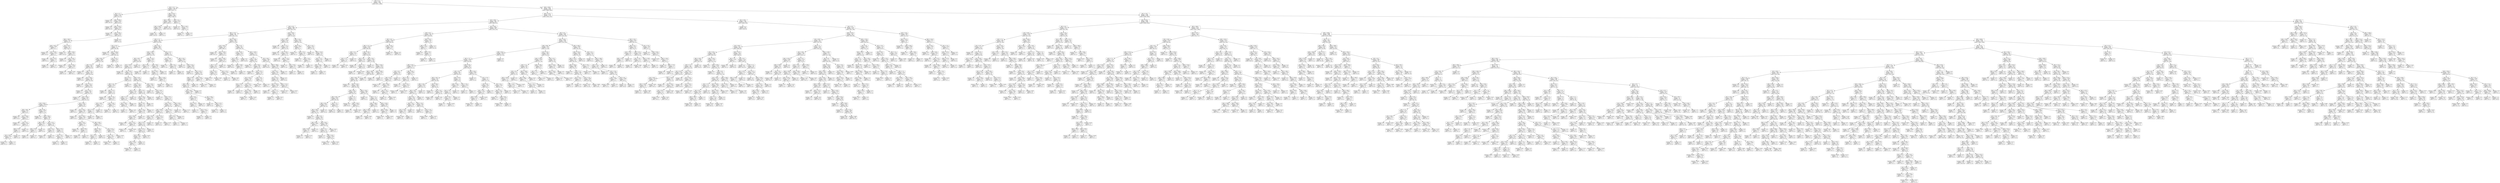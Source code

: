 digraph Tree {
node [shape=box] ;
0 [label="X[2] <= 5.5\nentropy = 0.892\nsamples = 7786\nvalue = [5377, 2409]"] ;
1 [label="X[2] <= 2.5\nentropy = 0.045\nsamples = 1424\nvalue = [1417, 7]"] ;
0 -> 1 [labeldistance=2.5, labelangle=45, headlabel="True"] ;
2 [label="X[2] <= 1.5\nentropy = 0.241\nsamples = 126\nvalue = [121, 5]"] ;
1 -> 2 ;
3 [label="entropy = 0.0\nsamples = 42\nvalue = [42, 0]"] ;
2 -> 3 ;
4 [label="X[0] <= 398.5\nentropy = 0.326\nsamples = 84\nvalue = [79, 5]"] ;
2 -> 4 ;
5 [label="entropy = 0.0\nsamples = 33\nvalue = [33, 0]"] ;
4 -> 5 ;
6 [label="X[0] <= 425.5\nentropy = 0.463\nsamples = 51\nvalue = [46, 5]"] ;
4 -> 6 ;
7 [label="entropy = 0.0\nsamples = 1\nvalue = [0, 1]"] ;
6 -> 7 ;
8 [label="X[1] <= 66.5\nentropy = 0.402\nsamples = 50\nvalue = [46, 4]"] ;
6 -> 8 ;
9 [label="X[0] <= 463.5\nentropy = 0.513\nsamples = 35\nvalue = [31, 4]"] ;
8 -> 9 ;
10 [label="X[0] <= 457.5\nentropy = 0.863\nsamples = 7\nvalue = [5, 2]"] ;
9 -> 10 ;
11 [label="entropy = 0.0\nsamples = 4\nvalue = [4, 0]"] ;
10 -> 11 ;
12 [label="X[1] <= 58.0\nentropy = 0.918\nsamples = 3\nvalue = [1, 2]"] ;
10 -> 12 ;
13 [label="entropy = 0.0\nsamples = 1\nvalue = [0, 1]"] ;
12 -> 13 ;
14 [label="X[1] <= 62.5\nentropy = 1.0\nsamples = 2\nvalue = [1, 1]"] ;
12 -> 14 ;
15 [label="entropy = 0.0\nsamples = 1\nvalue = [1, 0]"] ;
14 -> 15 ;
16 [label="entropy = 0.0\nsamples = 1\nvalue = [0, 1]"] ;
14 -> 16 ;
17 [label="X[1] <= 63.5\nentropy = 0.371\nsamples = 28\nvalue = [26, 2]"] ;
9 -> 17 ;
18 [label="entropy = 0.0\nsamples = 13\nvalue = [13, 0]"] ;
17 -> 18 ;
19 [label="X[0] <= 528.0\nentropy = 0.567\nsamples = 15\nvalue = [13, 2]"] ;
17 -> 19 ;
20 [label="entropy = 0.0\nsamples = 1\nvalue = [1, 0]"] ;
19 -> 20 ;
21 [label="X[1] <= 64.5\nentropy = 0.592\nsamples = 14\nvalue = [12, 2]"] ;
19 -> 21 ;
22 [label="entropy = 0.811\nsamples = 4\nvalue = [3, 1]"] ;
21 -> 22 ;
23 [label="X[1] <= 65.5\nentropy = 0.469\nsamples = 10\nvalue = [9, 1]"] ;
21 -> 23 ;
24 [label="entropy = 0.0\nsamples = 1\nvalue = [1, 0]"] ;
23 -> 24 ;
25 [label="entropy = 0.503\nsamples = 9\nvalue = [8, 1]"] ;
23 -> 25 ;
26 [label="entropy = 0.0\nsamples = 15\nvalue = [15, 0]"] ;
8 -> 26 ;
27 [label="X[0] <= 673.5\nentropy = 0.017\nsamples = 1298\nvalue = [1296, 2]"] ;
1 -> 27 ;
28 [label="X[0] <= 335.0\nentropy = 0.009\nsamples = 1290\nvalue = [1289, 1]"] ;
27 -> 28 ;
29 [label="X[0] <= 330.5\nentropy = 0.042\nsamples = 217\nvalue = [216, 1]"] ;
28 -> 29 ;
30 [label="entropy = 0.0\nsamples = 216\nvalue = [216, 0]"] ;
29 -> 30 ;
31 [label="entropy = 0.0\nsamples = 1\nvalue = [0, 1]"] ;
29 -> 31 ;
32 [label="entropy = 0.0\nsamples = 1073\nvalue = [1073, 0]"] ;
28 -> 32 ;
33 [label="X[2] <= 4.5\nentropy = 0.544\nsamples = 8\nvalue = [7, 1]"] ;
27 -> 33 ;
34 [label="entropy = 0.0\nsamples = 6\nvalue = [6, 0]"] ;
33 -> 34 ;
35 [label="X[1] <= 69.0\nentropy = 1.0\nsamples = 2\nvalue = [1, 1]"] ;
33 -> 35 ;
36 [label="entropy = 0.0\nsamples = 1\nvalue = [0, 1]"] ;
35 -> 36 ;
37 [label="entropy = 0.0\nsamples = 1\nvalue = [1, 0]"] ;
35 -> 37 ;
38 [label="X[0] <= 280.5\nentropy = 0.956\nsamples = 6362\nvalue = [3960, 2402]"] ;
0 -> 38 [labeldistance=2.5, labelangle=-45, headlabel="False"] ;
39 [label="X[0] <= 212.5\nentropy = 0.765\nsamples = 2124\nvalue = [1651, 473]"] ;
38 -> 39 ;
40 [label="X[1] <= 68.5\nentropy = 0.961\nsamples = 955\nvalue = [588, 367]"] ;
39 -> 40 ;
41 [label="X[2] <= 9.5\nentropy = 0.882\nsamples = 506\nvalue = [354, 152]"] ;
40 -> 41 ;
42 [label="X[0] <= 121.5\nentropy = 0.81\nsamples = 454\nvalue = [341, 113]"] ;
41 -> 42 ;
43 [label="X[2] <= 7.5\nentropy = 0.941\nsamples = 265\nvalue = [170, 95]"] ;
42 -> 43 ;
44 [label="X[1] <= 55.0\nentropy = 1.0\nsamples = 76\nvalue = [38, 38]"] ;
43 -> 44 ;
45 [label="entropy = 0.0\nsamples = 4\nvalue = [0, 4]"] ;
44 -> 45 ;
46 [label="X[0] <= 103.0\nentropy = 0.998\nsamples = 72\nvalue = [38, 34]"] ;
44 -> 46 ;
47 [label="X[0] <= 95.0\nentropy = 0.989\nsamples = 66\nvalue = [37, 29]"] ;
46 -> 47 ;
48 [label="X[0] <= 0.5\nentropy = 0.995\nsamples = 63\nvalue = [34, 29]"] ;
47 -> 48 ;
49 [label="entropy = 0.0\nsamples = 1\nvalue = [0, 1]"] ;
48 -> 49 ;
50 [label="X[0] <= 7.0\nentropy = 0.993\nsamples = 62\nvalue = [34, 28]"] ;
48 -> 50 ;
51 [label="entropy = 0.0\nsamples = 2\nvalue = [2, 0]"] ;
50 -> 51 ;
52 [label="X[1] <= 60.0\nentropy = 0.997\nsamples = 60\nvalue = [32, 28]"] ;
50 -> 52 ;
53 [label="entropy = 0.0\nsamples = 1\nvalue = [0, 1]"] ;
52 -> 53 ;
54 [label="X[1] <= 61.5\nentropy = 0.995\nsamples = 59\nvalue = [32, 27]"] ;
52 -> 54 ;
55 [label="entropy = 0.0\nsamples = 1\nvalue = [1, 0]"] ;
54 -> 55 ;
56 [label="X[1] <= 62.5\nentropy = 0.997\nsamples = 58\nvalue = [31, 27]"] ;
54 -> 56 ;
57 [label="entropy = 0.0\nsamples = 1\nvalue = [0, 1]"] ;
56 -> 57 ;
58 [label="X[0] <= 61.0\nentropy = 0.994\nsamples = 57\nvalue = [31, 26]"] ;
56 -> 58 ;
59 [label="X[1] <= 66.5\nentropy = 0.999\nsamples = 33\nvalue = [16, 17]"] ;
58 -> 59 ;
60 [label="X[0] <= 48.0\nentropy = 0.811\nsamples = 12\nvalue = [9, 3]"] ;
59 -> 60 ;
61 [label="entropy = 0.0\nsamples = 5\nvalue = [5, 0]"] ;
60 -> 61 ;
62 [label="X[1] <= 64.5\nentropy = 0.985\nsamples = 7\nvalue = [4, 3]"] ;
60 -> 62 ;
63 [label="entropy = 0.0\nsamples = 1\nvalue = [0, 1]"] ;
62 -> 63 ;
64 [label="X[2] <= 6.5\nentropy = 0.918\nsamples = 6\nvalue = [4, 2]"] ;
62 -> 64 ;
65 [label="X[0] <= 53.5\nentropy = 1.0\nsamples = 4\nvalue = [2, 2]"] ;
64 -> 65 ;
66 [label="X[1] <= 65.5\nentropy = 0.918\nsamples = 3\nvalue = [1, 2]"] ;
65 -> 66 ;
67 [label="entropy = 0.0\nsamples = 1\nvalue = [0, 1]"] ;
66 -> 67 ;
68 [label="entropy = 1.0\nsamples = 2\nvalue = [1, 1]"] ;
66 -> 68 ;
69 [label="entropy = 0.0\nsamples = 1\nvalue = [1, 0]"] ;
65 -> 69 ;
70 [label="entropy = 0.0\nsamples = 2\nvalue = [2, 0]"] ;
64 -> 70 ;
71 [label="X[0] <= 26.5\nentropy = 0.918\nsamples = 21\nvalue = [7, 14]"] ;
59 -> 71 ;
72 [label="entropy = 0.0\nsamples = 5\nvalue = [0, 5]"] ;
71 -> 72 ;
73 [label="X[0] <= 46.5\nentropy = 0.989\nsamples = 16\nvalue = [7, 9]"] ;
71 -> 73 ;
74 [label="X[0] <= 36.5\nentropy = 0.811\nsamples = 4\nvalue = [3, 1]"] ;
73 -> 74 ;
75 [label="X[0] <= 30.5\nentropy = 1.0\nsamples = 2\nvalue = [1, 1]"] ;
74 -> 75 ;
76 [label="entropy = 0.0\nsamples = 1\nvalue = [1, 0]"] ;
75 -> 76 ;
77 [label="entropy = 0.0\nsamples = 1\nvalue = [0, 1]"] ;
75 -> 77 ;
78 [label="entropy = 0.0\nsamples = 2\nvalue = [2, 0]"] ;
74 -> 78 ;
79 [label="X[1] <= 67.5\nentropy = 0.918\nsamples = 12\nvalue = [4, 8]"] ;
73 -> 79 ;
80 [label="X[2] <= 6.5\nentropy = 0.65\nsamples = 6\nvalue = [1, 5]"] ;
79 -> 80 ;
81 [label="entropy = 0.811\nsamples = 4\nvalue = [1, 3]"] ;
80 -> 81 ;
82 [label="entropy = 0.0\nsamples = 2\nvalue = [0, 2]"] ;
80 -> 82 ;
83 [label="X[0] <= 55.5\nentropy = 1.0\nsamples = 6\nvalue = [3, 3]"] ;
79 -> 83 ;
84 [label="X[2] <= 6.5\nentropy = 0.971\nsamples = 5\nvalue = [3, 2]"] ;
83 -> 84 ;
85 [label="entropy = 1.0\nsamples = 4\nvalue = [2, 2]"] ;
84 -> 85 ;
86 [label="entropy = 0.0\nsamples = 1\nvalue = [1, 0]"] ;
84 -> 86 ;
87 [label="entropy = 0.0\nsamples = 1\nvalue = [0, 1]"] ;
83 -> 87 ;
88 [label="X[1] <= 63.5\nentropy = 0.954\nsamples = 24\nvalue = [15, 9]"] ;
58 -> 88 ;
89 [label="entropy = 0.0\nsamples = 2\nvalue = [0, 2]"] ;
88 -> 89 ;
90 [label="X[1] <= 65.5\nentropy = 0.902\nsamples = 22\nvalue = [15, 7]"] ;
88 -> 90 ;
91 [label="entropy = 0.0\nsamples = 2\nvalue = [2, 0]"] ;
90 -> 91 ;
92 [label="X[1] <= 66.5\nentropy = 0.934\nsamples = 20\nvalue = [13, 7]"] ;
90 -> 92 ;
93 [label="X[0] <= 81.0\nentropy = 0.918\nsamples = 3\nvalue = [1, 2]"] ;
92 -> 93 ;
94 [label="entropy = 0.0\nsamples = 1\nvalue = [0, 1]"] ;
93 -> 94 ;
95 [label="X[0] <= 89.0\nentropy = 1.0\nsamples = 2\nvalue = [1, 1]"] ;
93 -> 95 ;
96 [label="entropy = 0.0\nsamples = 1\nvalue = [1, 0]"] ;
95 -> 96 ;
97 [label="entropy = 0.0\nsamples = 1\nvalue = [0, 1]"] ;
95 -> 97 ;
98 [label="X[0] <= 90.0\nentropy = 0.874\nsamples = 17\nvalue = [12, 5]"] ;
92 -> 98 ;
99 [label="X[0] <= 76.5\nentropy = 0.65\nsamples = 6\nvalue = [5, 1]"] ;
98 -> 99 ;
100 [label="X[1] <= 67.5\nentropy = 1.0\nsamples = 2\nvalue = [1, 1]"] ;
99 -> 100 ;
101 [label="entropy = 0.0\nsamples = 1\nvalue = [0, 1]"] ;
100 -> 101 ;
102 [label="entropy = 0.0\nsamples = 1\nvalue = [1, 0]"] ;
100 -> 102 ;
103 [label="entropy = 0.0\nsamples = 4\nvalue = [4, 0]"] ;
99 -> 103 ;
104 [label="X[1] <= 67.5\nentropy = 0.946\nsamples = 11\nvalue = [7, 4]"] ;
98 -> 104 ;
105 [label="X[2] <= 6.5\nentropy = 0.811\nsamples = 8\nvalue = [6, 2]"] ;
104 -> 105 ;
106 [label="entropy = 0.863\nsamples = 7\nvalue = [5, 2]"] ;
105 -> 106 ;
107 [label="entropy = 0.0\nsamples = 1\nvalue = [1, 0]"] ;
105 -> 107 ;
108 [label="entropy = 0.918\nsamples = 3\nvalue = [1, 2]"] ;
104 -> 108 ;
109 [label="entropy = 0.0\nsamples = 3\nvalue = [3, 0]"] ;
47 -> 109 ;
110 [label="X[1] <= 67.5\nentropy = 0.65\nsamples = 6\nvalue = [1, 5]"] ;
46 -> 110 ;
111 [label="entropy = 0.0\nsamples = 5\nvalue = [0, 5]"] ;
110 -> 111 ;
112 [label="entropy = 0.0\nsamples = 1\nvalue = [1, 0]"] ;
110 -> 112 ;
113 [label="X[2] <= 8.5\nentropy = 0.883\nsamples = 189\nvalue = [132, 57]"] ;
43 -> 113 ;
114 [label="X[0] <= 103.0\nentropy = 0.811\nsamples = 148\nvalue = [111, 37]"] ;
113 -> 114 ;
115 [label="X[0] <= 95.5\nentropy = 0.757\nsamples = 133\nvalue = [104, 29]"] ;
114 -> 115 ;
116 [label="X[1] <= 56.0\nentropy = 0.775\nsamples = 127\nvalue = [98, 29]"] ;
115 -> 116 ;
117 [label="entropy = 0.0\nsamples = 6\nvalue = [6, 0]"] ;
116 -> 117 ;
118 [label="X[1] <= 62.5\nentropy = 0.794\nsamples = 121\nvalue = [92, 29]"] ;
116 -> 118 ;
119 [label="X[1] <= 61.5\nentropy = 1.0\nsamples = 12\nvalue = [6, 6]"] ;
118 -> 119 ;
120 [label="X[0] <= 3.5\nentropy = 0.994\nsamples = 11\nvalue = [6, 5]"] ;
119 -> 120 ;
121 [label="entropy = 0.0\nsamples = 1\nvalue = [1, 0]"] ;
120 -> 121 ;
122 [label="X[0] <= 31.5\nentropy = 1.0\nsamples = 10\nvalue = [5, 5]"] ;
120 -> 122 ;
123 [label="entropy = 0.0\nsamples = 2\nvalue = [0, 2]"] ;
122 -> 123 ;
124 [label="X[0] <= 73.5\nentropy = 0.954\nsamples = 8\nvalue = [5, 3]"] ;
122 -> 124 ;
125 [label="X[1] <= 58.5\nentropy = 0.722\nsamples = 5\nvalue = [4, 1]"] ;
124 -> 125 ;
126 [label="X[1] <= 57.5\nentropy = 1.0\nsamples = 2\nvalue = [1, 1]"] ;
125 -> 126 ;
127 [label="entropy = 0.0\nsamples = 1\nvalue = [1, 0]"] ;
126 -> 127 ;
128 [label="entropy = 0.0\nsamples = 1\nvalue = [0, 1]"] ;
126 -> 128 ;
129 [label="entropy = 0.0\nsamples = 3\nvalue = [3, 0]"] ;
125 -> 129 ;
130 [label="X[1] <= 59.5\nentropy = 0.918\nsamples = 3\nvalue = [1, 2]"] ;
124 -> 130 ;
131 [label="entropy = 0.0\nsamples = 1\nvalue = [1, 0]"] ;
130 -> 131 ;
132 [label="entropy = 0.0\nsamples = 2\nvalue = [0, 2]"] ;
130 -> 132 ;
133 [label="entropy = 0.0\nsamples = 1\nvalue = [0, 1]"] ;
119 -> 133 ;
134 [label="X[0] <= 34.5\nentropy = 0.743\nsamples = 109\nvalue = [86, 23]"] ;
118 -> 134 ;
135 [label="X[0] <= 11.5\nentropy = 0.888\nsamples = 36\nvalue = [25, 11]"] ;
134 -> 135 ;
136 [label="X[1] <= 67.5\nentropy = 0.503\nsamples = 18\nvalue = [16, 2]"] ;
135 -> 136 ;
137 [label="X[0] <= 1.5\nentropy = 0.722\nsamples = 10\nvalue = [8, 2]"] ;
136 -> 137 ;
138 [label="X[1] <= 66.5\nentropy = 0.811\nsamples = 8\nvalue = [6, 2]"] ;
137 -> 138 ;
139 [label="entropy = 1.0\nsamples = 2\nvalue = [1, 1]"] ;
138 -> 139 ;
140 [label="entropy = 0.65\nsamples = 6\nvalue = [5, 1]"] ;
138 -> 140 ;
141 [label="entropy = 0.0\nsamples = 2\nvalue = [2, 0]"] ;
137 -> 141 ;
142 [label="entropy = 0.0\nsamples = 8\nvalue = [8, 0]"] ;
136 -> 142 ;
143 [label="X[0] <= 32.5\nentropy = 1.0\nsamples = 18\nvalue = [9, 9]"] ;
135 -> 143 ;
144 [label="X[0] <= 20.5\nentropy = 0.989\nsamples = 16\nvalue = [9, 7]"] ;
143 -> 144 ;
145 [label="X[0] <= 19.0\nentropy = 1.0\nsamples = 14\nvalue = [7, 7]"] ;
144 -> 145 ;
146 [label="X[0] <= 12.5\nentropy = 0.996\nsamples = 13\nvalue = [7, 6]"] ;
145 -> 146 ;
147 [label="X[1] <= 66.5\nentropy = 0.994\nsamples = 11\nvalue = [5, 6]"] ;
146 -> 147 ;
148 [label="entropy = 0.918\nsamples = 3\nvalue = [2, 1]"] ;
147 -> 148 ;
149 [label="X[1] <= 67.5\nentropy = 0.954\nsamples = 8\nvalue = [3, 5]"] ;
147 -> 149 ;
150 [label="entropy = 0.971\nsamples = 5\nvalue = [2, 3]"] ;
149 -> 150 ;
151 [label="entropy = 0.918\nsamples = 3\nvalue = [1, 2]"] ;
149 -> 151 ;
152 [label="entropy = 0.0\nsamples = 2\nvalue = [2, 0]"] ;
146 -> 152 ;
153 [label="entropy = 0.0\nsamples = 1\nvalue = [0, 1]"] ;
145 -> 153 ;
154 [label="entropy = 0.0\nsamples = 2\nvalue = [2, 0]"] ;
144 -> 154 ;
155 [label="entropy = 0.0\nsamples = 2\nvalue = [0, 2]"] ;
143 -> 155 ;
156 [label="X[0] <= 50.5\nentropy = 0.645\nsamples = 73\nvalue = [61, 12]"] ;
134 -> 156 ;
157 [label="entropy = 0.0\nsamples = 21\nvalue = [21, 0]"] ;
156 -> 157 ;
158 [label="X[1] <= 64.5\nentropy = 0.779\nsamples = 52\nvalue = [40, 12]"] ;
156 -> 158 ;
159 [label="entropy = 0.0\nsamples = 1\nvalue = [0, 1]"] ;
158 -> 159 ;
160 [label="X[0] <= 87.5\nentropy = 0.752\nsamples = 51\nvalue = [40, 11]"] ;
158 -> 160 ;
161 [label="X[0] <= 82.0\nentropy = 0.792\nsamples = 42\nvalue = [32, 10]"] ;
160 -> 161 ;
162 [label="X[0] <= 69.0\nentropy = 0.753\nsamples = 37\nvalue = [29, 8]"] ;
161 -> 162 ;
163 [label="X[0] <= 64.5\nentropy = 0.797\nsamples = 29\nvalue = [22, 7]"] ;
162 -> 163 ;
164 [label="X[0] <= 57.0\nentropy = 0.75\nsamples = 28\nvalue = [22, 6]"] ;
163 -> 164 ;
165 [label="X[1] <= 67.5\nentropy = 0.779\nsamples = 26\nvalue = [20, 6]"] ;
164 -> 165 ;
166 [label="X[1] <= 66.5\nentropy = 0.89\nsamples = 13\nvalue = [9, 4]"] ;
165 -> 166 ;
167 [label="X[1] <= 65.5\nentropy = 0.592\nsamples = 7\nvalue = [6, 1]"] ;
166 -> 167 ;
168 [label="entropy = 0.811\nsamples = 4\nvalue = [3, 1]"] ;
167 -> 168 ;
169 [label="entropy = 0.0\nsamples = 3\nvalue = [3, 0]"] ;
167 -> 169 ;
170 [label="entropy = 1.0\nsamples = 6\nvalue = [3, 3]"] ;
166 -> 170 ;
171 [label="entropy = 0.619\nsamples = 13\nvalue = [11, 2]"] ;
165 -> 171 ;
172 [label="entropy = 0.0\nsamples = 2\nvalue = [2, 0]"] ;
164 -> 172 ;
173 [label="entropy = 0.0\nsamples = 1\nvalue = [0, 1]"] ;
163 -> 173 ;
174 [label="X[1] <= 67.5\nentropy = 0.544\nsamples = 8\nvalue = [7, 1]"] ;
162 -> 174 ;
175 [label="entropy = 0.0\nsamples = 3\nvalue = [3, 0]"] ;
174 -> 175 ;
176 [label="entropy = 0.722\nsamples = 5\nvalue = [4, 1]"] ;
174 -> 176 ;
177 [label="X[1] <= 67.5\nentropy = 0.971\nsamples = 5\nvalue = [3, 2]"] ;
161 -> 177 ;
178 [label="X[1] <= 66.5\nentropy = 1.0\nsamples = 4\nvalue = [2, 2]"] ;
177 -> 178 ;
179 [label="entropy = 1.0\nsamples = 2\nvalue = [1, 1]"] ;
178 -> 179 ;
180 [label="entropy = 1.0\nsamples = 2\nvalue = [1, 1]"] ;
178 -> 180 ;
181 [label="entropy = 0.0\nsamples = 1\nvalue = [1, 0]"] ;
177 -> 181 ;
182 [label="X[0] <= 93.5\nentropy = 0.503\nsamples = 9\nvalue = [8, 1]"] ;
160 -> 182 ;
183 [label="entropy = 0.0\nsamples = 4\nvalue = [4, 0]"] ;
182 -> 183 ;
184 [label="entropy = 0.722\nsamples = 5\nvalue = [4, 1]"] ;
182 -> 184 ;
185 [label="entropy = 0.0\nsamples = 6\nvalue = [6, 0]"] ;
115 -> 185 ;
186 [label="X[0] <= 112.0\nentropy = 0.997\nsamples = 15\nvalue = [7, 8]"] ;
114 -> 186 ;
187 [label="X[1] <= 67.5\nentropy = 0.592\nsamples = 7\nvalue = [1, 6]"] ;
186 -> 187 ;
188 [label="entropy = 0.0\nsamples = 5\nvalue = [0, 5]"] ;
187 -> 188 ;
189 [label="entropy = 1.0\nsamples = 2\nvalue = [1, 1]"] ;
187 -> 189 ;
190 [label="X[1] <= 66.5\nentropy = 0.811\nsamples = 8\nvalue = [6, 2]"] ;
186 -> 190 ;
191 [label="X[1] <= 60.5\nentropy = 1.0\nsamples = 4\nvalue = [2, 2]"] ;
190 -> 191 ;
192 [label="entropy = 0.0\nsamples = 1\nvalue = [1, 0]"] ;
191 -> 192 ;
193 [label="X[0] <= 118.0\nentropy = 0.918\nsamples = 3\nvalue = [1, 2]"] ;
191 -> 193 ;
194 [label="entropy = 0.0\nsamples = 1\nvalue = [1, 0]"] ;
193 -> 194 ;
195 [label="entropy = 0.0\nsamples = 2\nvalue = [0, 2]"] ;
193 -> 195 ;
196 [label="entropy = 0.0\nsamples = 4\nvalue = [4, 0]"] ;
190 -> 196 ;
197 [label="X[0] <= 14.5\nentropy = 1.0\nsamples = 41\nvalue = [21, 20]"] ;
113 -> 197 ;
198 [label="X[1] <= 58.0\nentropy = 0.722\nsamples = 10\nvalue = [2, 8]"] ;
197 -> 198 ;
199 [label="entropy = 0.0\nsamples = 1\nvalue = [1, 0]"] ;
198 -> 199 ;
200 [label="X[0] <= 6.0\nentropy = 0.503\nsamples = 9\nvalue = [1, 8]"] ;
198 -> 200 ;
201 [label="entropy = 0.0\nsamples = 1\nvalue = [1, 0]"] ;
200 -> 201 ;
202 [label="entropy = 0.0\nsamples = 8\nvalue = [0, 8]"] ;
200 -> 202 ;
203 [label="X[0] <= 33.5\nentropy = 0.963\nsamples = 31\nvalue = [19, 12]"] ;
197 -> 203 ;
204 [label="entropy = 0.0\nsamples = 3\nvalue = [3, 0]"] ;
203 -> 204 ;
205 [label="X[0] <= 41.0\nentropy = 0.985\nsamples = 28\nvalue = [16, 12]"] ;
203 -> 205 ;
206 [label="entropy = 0.0\nsamples = 2\nvalue = [0, 2]"] ;
205 -> 206 ;
207 [label="X[1] <= 67.5\nentropy = 0.961\nsamples = 26\nvalue = [16, 10]"] ;
205 -> 207 ;
208 [label="X[0] <= 79.0\nentropy = 1.0\nsamples = 18\nvalue = [9, 9]"] ;
207 -> 208 ;
209 [label="X[0] <= 64.5\nentropy = 0.971\nsamples = 15\nvalue = [9, 6]"] ;
208 -> 209 ;
210 [label="X[1] <= 65.5\nentropy = 0.996\nsamples = 13\nvalue = [7, 6]"] ;
209 -> 210 ;
211 [label="X[1] <= 62.5\nentropy = 0.918\nsamples = 6\nvalue = [2, 4]"] ;
210 -> 211 ;
212 [label="X[1] <= 60.5\nentropy = 1.0\nsamples = 4\nvalue = [2, 2]"] ;
211 -> 212 ;
213 [label="entropy = 0.0\nsamples = 1\nvalue = [0, 1]"] ;
212 -> 213 ;
214 [label="X[1] <= 61.5\nentropy = 0.918\nsamples = 3\nvalue = [2, 1]"] ;
212 -> 214 ;
215 [label="entropy = 1.0\nsamples = 2\nvalue = [1, 1]"] ;
214 -> 215 ;
216 [label="entropy = 0.0\nsamples = 1\nvalue = [1, 0]"] ;
214 -> 216 ;
217 [label="entropy = 0.0\nsamples = 2\nvalue = [0, 2]"] ;
211 -> 217 ;
218 [label="X[1] <= 66.5\nentropy = 0.863\nsamples = 7\nvalue = [5, 2]"] ;
210 -> 218 ;
219 [label="entropy = 0.0\nsamples = 2\nvalue = [2, 0]"] ;
218 -> 219 ;
220 [label="X[0] <= 47.0\nentropy = 0.971\nsamples = 5\nvalue = [3, 2]"] ;
218 -> 220 ;
221 [label="entropy = 0.0\nsamples = 1\nvalue = [1, 0]"] ;
220 -> 221 ;
222 [label="entropy = 1.0\nsamples = 4\nvalue = [2, 2]"] ;
220 -> 222 ;
223 [label="entropy = 0.0\nsamples = 2\nvalue = [2, 0]"] ;
209 -> 223 ;
224 [label="entropy = 0.0\nsamples = 3\nvalue = [0, 3]"] ;
208 -> 224 ;
225 [label="X[0] <= 64.5\nentropy = 0.544\nsamples = 8\nvalue = [7, 1]"] ;
207 -> 225 ;
226 [label="entropy = 0.811\nsamples = 4\nvalue = [3, 1]"] ;
225 -> 226 ;
227 [label="entropy = 0.0\nsamples = 4\nvalue = [4, 0]"] ;
225 -> 227 ;
228 [label="X[0] <= 146.0\nentropy = 0.454\nsamples = 189\nvalue = [171, 18]"] ;
42 -> 228 ;
229 [label="X[1] <= 66.5\nentropy = 0.209\nsamples = 91\nvalue = [88, 3]"] ;
228 -> 229 ;
230 [label="entropy = 0.0\nsamples = 67\nvalue = [67, 0]"] ;
229 -> 230 ;
231 [label="X[0] <= 136.0\nentropy = 0.544\nsamples = 24\nvalue = [21, 3]"] ;
229 -> 231 ;
232 [label="entropy = 0.0\nsamples = 3\nvalue = [3, 0]"] ;
231 -> 232 ;
233 [label="X[0] <= 138.5\nentropy = 0.592\nsamples = 21\nvalue = [18, 3]"] ;
231 -> 233 ;
234 [label="X[2] <= 7.0\nentropy = 0.629\nsamples = 19\nvalue = [16, 3]"] ;
233 -> 234 ;
235 [label="X[1] <= 67.5\nentropy = 0.65\nsamples = 12\nvalue = [10, 2]"] ;
234 -> 235 ;
236 [label="entropy = 0.722\nsamples = 5\nvalue = [4, 1]"] ;
235 -> 236 ;
237 [label="entropy = 0.592\nsamples = 7\nvalue = [6, 1]"] ;
235 -> 237 ;
238 [label="X[1] <= 67.5\nentropy = 0.592\nsamples = 7\nvalue = [6, 1]"] ;
234 -> 238 ;
239 [label="entropy = 0.0\nsamples = 1\nvalue = [1, 0]"] ;
238 -> 239 ;
240 [label="entropy = 0.65\nsamples = 6\nvalue = [5, 1]"] ;
238 -> 240 ;
241 [label="entropy = 0.0\nsamples = 2\nvalue = [2, 0]"] ;
233 -> 241 ;
242 [label="X[2] <= 6.5\nentropy = 0.617\nsamples = 98\nvalue = [83, 15]"] ;
228 -> 242 ;
243 [label="X[1] <= 66.5\nentropy = 0.222\nsamples = 28\nvalue = [27, 1]"] ;
242 -> 243 ;
244 [label="X[1] <= 65.5\nentropy = 0.414\nsamples = 12\nvalue = [11, 1]"] ;
243 -> 244 ;
245 [label="entropy = 0.0\nsamples = 8\nvalue = [8, 0]"] ;
244 -> 245 ;
246 [label="X[0] <= 156.0\nentropy = 0.811\nsamples = 4\nvalue = [3, 1]"] ;
244 -> 246 ;
247 [label="entropy = 0.0\nsamples = 3\nvalue = [3, 0]"] ;
246 -> 247 ;
248 [label="entropy = 0.0\nsamples = 1\nvalue = [0, 1]"] ;
246 -> 248 ;
249 [label="entropy = 0.0\nsamples = 16\nvalue = [16, 0]"] ;
243 -> 249 ;
250 [label="X[0] <= 148.5\nentropy = 0.722\nsamples = 70\nvalue = [56, 14]"] ;
242 -> 250 ;
251 [label="X[2] <= 7.5\nentropy = 0.896\nsamples = 32\nvalue = [22, 10]"] ;
250 -> 251 ;
252 [label="entropy = 0.0\nsamples = 2\nvalue = [0, 2]"] ;
251 -> 252 ;
253 [label="X[1] <= 56.0\nentropy = 0.837\nsamples = 30\nvalue = [22, 8]"] ;
251 -> 253 ;
254 [label="entropy = 0.0\nsamples = 1\nvalue = [0, 1]"] ;
253 -> 254 ;
255 [label="X[1] <= 67.5\nentropy = 0.797\nsamples = 29\nvalue = [22, 7]"] ;
253 -> 255 ;
256 [label="X[1] <= 62.5\nentropy = 0.629\nsamples = 19\nvalue = [16, 3]"] ;
255 -> 256 ;
257 [label="X[1] <= 59.5\nentropy = 1.0\nsamples = 2\nvalue = [1, 1]"] ;
256 -> 257 ;
258 [label="entropy = 0.0\nsamples = 1\nvalue = [1, 0]"] ;
257 -> 258 ;
259 [label="entropy = 0.0\nsamples = 1\nvalue = [0, 1]"] ;
257 -> 259 ;
260 [label="X[2] <= 8.5\nentropy = 0.523\nsamples = 17\nvalue = [15, 2]"] ;
256 -> 260 ;
261 [label="X[1] <= 66.5\nentropy = 0.567\nsamples = 15\nvalue = [13, 2]"] ;
260 -> 261 ;
262 [label="entropy = 0.65\nsamples = 6\nvalue = [5, 1]"] ;
261 -> 262 ;
263 [label="entropy = 0.503\nsamples = 9\nvalue = [8, 1]"] ;
261 -> 263 ;
264 [label="entropy = 0.0\nsamples = 2\nvalue = [2, 0]"] ;
260 -> 264 ;
265 [label="X[2] <= 8.5\nentropy = 0.971\nsamples = 10\nvalue = [6, 4]"] ;
255 -> 265 ;
266 [label="entropy = 0.918\nsamples = 9\nvalue = [6, 3]"] ;
265 -> 266 ;
267 [label="entropy = 0.0\nsamples = 1\nvalue = [0, 1]"] ;
265 -> 267 ;
268 [label="X[1] <= 66.5\nentropy = 0.485\nsamples = 38\nvalue = [34, 4]"] ;
250 -> 268 ;
269 [label="entropy = 0.0\nsamples = 16\nvalue = [16, 0]"] ;
268 -> 269 ;
270 [label="X[0] <= 198.5\nentropy = 0.684\nsamples = 22\nvalue = [18, 4]"] ;
268 -> 270 ;
271 [label="X[2] <= 8.5\nentropy = 0.592\nsamples = 21\nvalue = [18, 3]"] ;
270 -> 271 ;
272 [label="X[1] <= 67.5\nentropy = 0.65\nsamples = 18\nvalue = [15, 3]"] ;
271 -> 272 ;
273 [label="X[0] <= 187.0\nentropy = 0.469\nsamples = 10\nvalue = [9, 1]"] ;
272 -> 273 ;
274 [label="entropy = 0.0\nsamples = 5\nvalue = [5, 0]"] ;
273 -> 274 ;
275 [label="X[2] <= 7.5\nentropy = 0.722\nsamples = 5\nvalue = [4, 1]"] ;
273 -> 275 ;
276 [label="entropy = 0.0\nsamples = 1\nvalue = [1, 0]"] ;
275 -> 276 ;
277 [label="entropy = 0.811\nsamples = 4\nvalue = [3, 1]"] ;
275 -> 277 ;
278 [label="X[0] <= 171.5\nentropy = 0.811\nsamples = 8\nvalue = [6, 2]"] ;
272 -> 278 ;
279 [label="entropy = 0.811\nsamples = 4\nvalue = [3, 1]"] ;
278 -> 279 ;
280 [label="entropy = 0.811\nsamples = 4\nvalue = [3, 1]"] ;
278 -> 280 ;
281 [label="entropy = 0.0\nsamples = 3\nvalue = [3, 0]"] ;
271 -> 281 ;
282 [label="entropy = 0.0\nsamples = 1\nvalue = [0, 1]"] ;
270 -> 282 ;
283 [label="X[1] <= 66.5\nentropy = 0.811\nsamples = 52\nvalue = [13, 39]"] ;
41 -> 283 ;
284 [label="X[1] <= 36.5\nentropy = 0.516\nsamples = 26\nvalue = [3, 23]"] ;
283 -> 284 ;
285 [label="entropy = 0.0\nsamples = 1\nvalue = [1, 0]"] ;
284 -> 285 ;
286 [label="X[0] <= 77.5\nentropy = 0.402\nsamples = 25\nvalue = [2, 23]"] ;
284 -> 286 ;
287 [label="entropy = 0.0\nsamples = 12\nvalue = [0, 12]"] ;
286 -> 287 ;
288 [label="X[1] <= 63.0\nentropy = 0.619\nsamples = 13\nvalue = [2, 11]"] ;
286 -> 288 ;
289 [label="entropy = 0.0\nsamples = 6\nvalue = [0, 6]"] ;
288 -> 289 ;
290 [label="X[0] <= 112.5\nentropy = 0.863\nsamples = 7\nvalue = [2, 5]"] ;
288 -> 290 ;
291 [label="entropy = 0.0\nsamples = 1\nvalue = [1, 0]"] ;
290 -> 291 ;
292 [label="X[1] <= 64.5\nentropy = 0.65\nsamples = 6\nvalue = [1, 5]"] ;
290 -> 292 ;
293 [label="entropy = 0.0\nsamples = 1\nvalue = [1, 0]"] ;
292 -> 293 ;
294 [label="entropy = 0.0\nsamples = 5\nvalue = [0, 5]"] ;
292 -> 294 ;
295 [label="X[0] <= 23.5\nentropy = 0.961\nsamples = 26\nvalue = [10, 16]"] ;
283 -> 295 ;
296 [label="X[0] <= 6.0\nentropy = 0.863\nsamples = 7\nvalue = [5, 2]"] ;
295 -> 296 ;
297 [label="entropy = 0.0\nsamples = 1\nvalue = [0, 1]"] ;
296 -> 297 ;
298 [label="X[1] <= 67.5\nentropy = 0.65\nsamples = 6\nvalue = [5, 1]"] ;
296 -> 298 ;
299 [label="entropy = 0.0\nsamples = 3\nvalue = [3, 0]"] ;
298 -> 299 ;
300 [label="X[0] <= 13.0\nentropy = 0.918\nsamples = 3\nvalue = [2, 1]"] ;
298 -> 300 ;
301 [label="entropy = 1.0\nsamples = 2\nvalue = [1, 1]"] ;
300 -> 301 ;
302 [label="entropy = 0.0\nsamples = 1\nvalue = [1, 0]"] ;
300 -> 302 ;
303 [label="X[2] <= 10.5\nentropy = 0.831\nsamples = 19\nvalue = [5, 14]"] ;
295 -> 303 ;
304 [label="entropy = 0.0\nsamples = 5\nvalue = [0, 5]"] ;
303 -> 304 ;
305 [label="X[0] <= 152.5\nentropy = 0.94\nsamples = 14\nvalue = [5, 9]"] ;
303 -> 305 ;
306 [label="X[2] <= 11.5\nentropy = 0.811\nsamples = 12\nvalue = [3, 9]"] ;
305 -> 306 ;
307 [label="X[0] <= 53.0\nentropy = 0.684\nsamples = 11\nvalue = [2, 9]"] ;
306 -> 307 ;
308 [label="entropy = 1.0\nsamples = 4\nvalue = [2, 2]"] ;
307 -> 308 ;
309 [label="entropy = 0.0\nsamples = 7\nvalue = [0, 7]"] ;
307 -> 309 ;
310 [label="entropy = 0.0\nsamples = 1\nvalue = [1, 0]"] ;
306 -> 310 ;
311 [label="entropy = 0.0\nsamples = 2\nvalue = [2, 0]"] ;
305 -> 311 ;
312 [label="X[1] <= 69.5\nentropy = 0.999\nsamples = 449\nvalue = [234, 215]"] ;
40 -> 312 ;
313 [label="X[2] <= 9.5\nentropy = 0.976\nsamples = 169\nvalue = [100, 69]"] ;
312 -> 313 ;
314 [label="X[2] <= 8.5\nentropy = 0.946\nsamples = 154\nvalue = [98, 56]"] ;
313 -> 314 ;
315 [label="X[0] <= 11.0\nentropy = 0.959\nsamples = 144\nvalue = [89, 55]"] ;
314 -> 315 ;
316 [label="X[0] <= 3.5\nentropy = 0.619\nsamples = 13\nvalue = [11, 2]"] ;
315 -> 316 ;
317 [label="X[2] <= 7.0\nentropy = 0.722\nsamples = 10\nvalue = [8, 2]"] ;
316 -> 317 ;
318 [label="entropy = 0.0\nsamples = 1\nvalue = [1, 0]"] ;
317 -> 318 ;
319 [label="entropy = 0.764\nsamples = 9\nvalue = [7, 2]"] ;
317 -> 319 ;
320 [label="entropy = 0.0\nsamples = 3\nvalue = [3, 0]"] ;
316 -> 320 ;
321 [label="X[0] <= 19.0\nentropy = 0.974\nsamples = 131\nvalue = [78, 53]"] ;
315 -> 321 ;
322 [label="X[2] <= 6.5\nentropy = 0.89\nsamples = 13\nvalue = [4, 9]"] ;
321 -> 322 ;
323 [label="entropy = 0.0\nsamples = 3\nvalue = [0, 3]"] ;
322 -> 323 ;
324 [label="X[2] <= 7.5\nentropy = 0.971\nsamples = 10\nvalue = [4, 6]"] ;
322 -> 324 ;
325 [label="entropy = 0.0\nsamples = 1\nvalue = [1, 0]"] ;
324 -> 325 ;
326 [label="entropy = 0.918\nsamples = 9\nvalue = [3, 6]"] ;
324 -> 326 ;
327 [label="X[0] <= 33.0\nentropy = 0.953\nsamples = 118\nvalue = [74, 44]"] ;
321 -> 327 ;
328 [label="entropy = 0.0\nsamples = 4\nvalue = [4, 0]"] ;
327 -> 328 ;
329 [label="X[0] <= 155.5\nentropy = 0.962\nsamples = 114\nvalue = [70, 44]"] ;
327 -> 329 ;
330 [label="X[0] <= 148.5\nentropy = 0.951\nsamples = 108\nvalue = [68, 40]"] ;
329 -> 330 ;
331 [label="X[0] <= 36.0\nentropy = 0.969\nsamples = 101\nvalue = [61, 40]"] ;
330 -> 331 ;
332 [label="entropy = 0.0\nsamples = 1\nvalue = [0, 1]"] ;
331 -> 332 ;
333 [label="X[0] <= 113.0\nentropy = 0.965\nsamples = 100\nvalue = [61, 39]"] ;
331 -> 333 ;
334 [label="X[0] <= 95.5\nentropy = 0.928\nsamples = 64\nvalue = [42, 22]"] ;
333 -> 334 ;
335 [label="X[0] <= 90.5\nentropy = 0.963\nsamples = 49\nvalue = [30, 19]"] ;
334 -> 335 ;
336 [label="X[0] <= 82.0\nentropy = 0.901\nsamples = 41\nvalue = [28, 13]"] ;
335 -> 336 ;
337 [label="X[0] <= 38.5\nentropy = 0.935\nsamples = 37\nvalue = [24, 13]"] ;
336 -> 337 ;
338 [label="entropy = 0.0\nsamples = 1\nvalue = [1, 0]"] ;
337 -> 338 ;
339 [label="X[2] <= 6.5\nentropy = 0.944\nsamples = 36\nvalue = [23, 13]"] ;
337 -> 339 ;
340 [label="X[0] <= 64.5\nentropy = 0.863\nsamples = 7\nvalue = [5, 2]"] ;
339 -> 340 ;
341 [label="X[0] <= 45.0\nentropy = 0.65\nsamples = 6\nvalue = [5, 1]"] ;
340 -> 341 ;
342 [label="entropy = 0.0\nsamples = 1\nvalue = [1, 0]"] ;
341 -> 342 ;
343 [label="entropy = 0.722\nsamples = 5\nvalue = [4, 1]"] ;
341 -> 343 ;
344 [label="entropy = 0.0\nsamples = 1\nvalue = [0, 1]"] ;
340 -> 344 ;
345 [label="X[0] <= 64.5\nentropy = 0.958\nsamples = 29\nvalue = [18, 11]"] ;
339 -> 345 ;
346 [label="X[2] <= 7.5\nentropy = 0.971\nsamples = 25\nvalue = [15, 10]"] ;
345 -> 346 ;
347 [label="entropy = 1.0\nsamples = 4\nvalue = [2, 2]"] ;
346 -> 347 ;
348 [label="X[0] <= 45.0\nentropy = 0.959\nsamples = 21\nvalue = [13, 8]"] ;
346 -> 348 ;
349 [label="entropy = 0.991\nsamples = 9\nvalue = [5, 4]"] ;
348 -> 349 ;
350 [label="entropy = 0.918\nsamples = 12\nvalue = [8, 4]"] ;
348 -> 350 ;
351 [label="entropy = 0.811\nsamples = 4\nvalue = [3, 1]"] ;
345 -> 351 ;
352 [label="entropy = 0.0\nsamples = 4\nvalue = [4, 0]"] ;
336 -> 352 ;
353 [label="X[2] <= 7.0\nentropy = 0.811\nsamples = 8\nvalue = [2, 6]"] ;
335 -> 353 ;
354 [label="entropy = 0.0\nsamples = 6\nvalue = [0, 6]"] ;
353 -> 354 ;
355 [label="entropy = 0.0\nsamples = 2\nvalue = [2, 0]"] ;
353 -> 355 ;
356 [label="X[2] <= 7.0\nentropy = 0.722\nsamples = 15\nvalue = [12, 3]"] ;
334 -> 356 ;
357 [label="entropy = 0.0\nsamples = 6\nvalue = [6, 0]"] ;
356 -> 357 ;
358 [label="X[0] <= 105.0\nentropy = 0.918\nsamples = 9\nvalue = [6, 3]"] ;
356 -> 358 ;
359 [label="entropy = 0.0\nsamples = 1\nvalue = [1, 0]"] ;
358 -> 359 ;
360 [label="entropy = 0.954\nsamples = 8\nvalue = [5, 3]"] ;
358 -> 360 ;
361 [label="X[0] <= 120.5\nentropy = 0.998\nsamples = 36\nvalue = [19, 17]"] ;
333 -> 361 ;
362 [label="entropy = 0.0\nsamples = 2\nvalue = [0, 2]"] ;
361 -> 362 ;
363 [label="X[2] <= 7.5\nentropy = 0.99\nsamples = 34\nvalue = [19, 15]"] ;
361 -> 363 ;
364 [label="X[0] <= 138.0\nentropy = 0.863\nsamples = 14\nvalue = [10, 4]"] ;
363 -> 364 ;
365 [label="X[0] <= 129.0\nentropy = 0.918\nsamples = 12\nvalue = [8, 4]"] ;
364 -> 365 ;
366 [label="entropy = 0.0\nsamples = 1\nvalue = [1, 0]"] ;
365 -> 366 ;
367 [label="entropy = 0.946\nsamples = 11\nvalue = [7, 4]"] ;
365 -> 367 ;
368 [label="entropy = 0.0\nsamples = 2\nvalue = [2, 0]"] ;
364 -> 368 ;
369 [label="X[0] <= 142.0\nentropy = 0.993\nsamples = 20\nvalue = [9, 11]"] ;
363 -> 369 ;
370 [label="X[0] <= 129.0\nentropy = 0.918\nsamples = 6\nvalue = [2, 4]"] ;
369 -> 370 ;
371 [label="entropy = 0.918\nsamples = 3\nvalue = [1, 2]"] ;
370 -> 371 ;
372 [label="entropy = 0.918\nsamples = 3\nvalue = [1, 2]"] ;
370 -> 372 ;
373 [label="entropy = 1.0\nsamples = 14\nvalue = [7, 7]"] ;
369 -> 373 ;
374 [label="entropy = 0.0\nsamples = 7\nvalue = [7, 0]"] ;
330 -> 374 ;
375 [label="X[0] <= 190.5\nentropy = 0.918\nsamples = 6\nvalue = [2, 4]"] ;
329 -> 375 ;
376 [label="entropy = 0.0\nsamples = 2\nvalue = [0, 2]"] ;
375 -> 376 ;
377 [label="entropy = 1.0\nsamples = 4\nvalue = [2, 2]"] ;
375 -> 377 ;
378 [label="X[0] <= 45.0\nentropy = 0.469\nsamples = 10\nvalue = [9, 1]"] ;
314 -> 378 ;
379 [label="entropy = 0.0\nsamples = 1\nvalue = [0, 1]"] ;
378 -> 379 ;
380 [label="entropy = 0.0\nsamples = 9\nvalue = [9, 0]"] ;
378 -> 380 ;
381 [label="X[0] <= 45.0\nentropy = 0.567\nsamples = 15\nvalue = [2, 13]"] ;
313 -> 381 ;
382 [label="X[0] <= 13.0\nentropy = 0.918\nsamples = 3\nvalue = [2, 1]"] ;
381 -> 382 ;
383 [label="entropy = 0.0\nsamples = 1\nvalue = [1, 0]"] ;
382 -> 383 ;
384 [label="X[0] <= 26.5\nentropy = 1.0\nsamples = 2\nvalue = [1, 1]"] ;
382 -> 384 ;
385 [label="entropy = 0.0\nsamples = 1\nvalue = [0, 1]"] ;
384 -> 385 ;
386 [label="entropy = 0.0\nsamples = 1\nvalue = [1, 0]"] ;
384 -> 386 ;
387 [label="entropy = 0.0\nsamples = 12\nvalue = [0, 12]"] ;
381 -> 387 ;
388 [label="X[2] <= 9.5\nentropy = 0.999\nsamples = 280\nvalue = [134, 146]"] ;
312 -> 388 ;
389 [label="X[0] <= 143.5\nentropy = 0.995\nsamples = 248\nvalue = [114, 134]"] ;
388 -> 389 ;
390 [label="X[0] <= 88.0\nentropy = 0.98\nsamples = 170\nvalue = [71, 99]"] ;
389 -> 390 ;
391 [label="X[0] <= 82.0\nentropy = 0.998\nsamples = 121\nvalue = [57, 64]"] ;
390 -> 391 ;
392 [label="X[2] <= 7.5\nentropy = 0.995\nsamples = 118\nvalue = [54, 64]"] ;
391 -> 392 ;
393 [label="X[0] <= 45.0\nentropy = 0.975\nsamples = 27\nvalue = [16, 11]"] ;
392 -> 393 ;
394 [label="X[2] <= 6.5\nentropy = 0.811\nsamples = 16\nvalue = [12, 4]"] ;
393 -> 394 ;
395 [label="X[0] <= 6.0\nentropy = 0.918\nsamples = 12\nvalue = [8, 4]"] ;
394 -> 395 ;
396 [label="entropy = 0.722\nsamples = 5\nvalue = [4, 1]"] ;
395 -> 396 ;
397 [label="X[0] <= 25.5\nentropy = 0.985\nsamples = 7\nvalue = [4, 3]"] ;
395 -> 397 ;
398 [label="entropy = 0.0\nsamples = 1\nvalue = [0, 1]"] ;
397 -> 398 ;
399 [label="X[1] <= 70.5\nentropy = 0.918\nsamples = 6\nvalue = [4, 2]"] ;
397 -> 399 ;
400 [label="entropy = 0.0\nsamples = 3\nvalue = [3, 0]"] ;
399 -> 400 ;
401 [label="entropy = 0.918\nsamples = 3\nvalue = [1, 2]"] ;
399 -> 401 ;
402 [label="entropy = 0.0\nsamples = 4\nvalue = [4, 0]"] ;
394 -> 402 ;
403 [label="X[0] <= 64.5\nentropy = 0.946\nsamples = 11\nvalue = [4, 7]"] ;
393 -> 403 ;
404 [label="X[1] <= 70.5\nentropy = 0.971\nsamples = 10\nvalue = [4, 6]"] ;
403 -> 404 ;
405 [label="entropy = 1.0\nsamples = 4\nvalue = [2, 2]"] ;
404 -> 405 ;
406 [label="X[2] <= 6.5\nentropy = 0.918\nsamples = 6\nvalue = [2, 4]"] ;
404 -> 406 ;
407 [label="entropy = 0.918\nsamples = 3\nvalue = [1, 2]"] ;
406 -> 407 ;
408 [label="entropy = 0.918\nsamples = 3\nvalue = [1, 2]"] ;
406 -> 408 ;
409 [label="entropy = 0.0\nsamples = 1\nvalue = [0, 1]"] ;
403 -> 409 ;
410 [label="X[0] <= 39.5\nentropy = 0.98\nsamples = 91\nvalue = [38, 53]"] ;
392 -> 410 ;
411 [label="X[2] <= 8.5\nentropy = 0.957\nsamples = 66\nvalue = [25, 41]"] ;
410 -> 411 ;
412 [label="X[0] <= 28.0\nentropy = 0.94\nsamples = 56\nvalue = [20, 36]"] ;
411 -> 412 ;
413 [label="X[0] <= 26.5\nentropy = 0.978\nsamples = 29\nvalue = [12, 17]"] ;
412 -> 413 ;
414 [label="X[0] <= 19.0\nentropy = 0.951\nsamples = 27\nvalue = [10, 17]"] ;
413 -> 414 ;
415 [label="X[0] <= 8.5\nentropy = 0.961\nsamples = 26\nvalue = [10, 16]"] ;
414 -> 415 ;
416 [label="X[0] <= 4.0\nentropy = 0.996\nsamples = 13\nvalue = [6, 7]"] ;
415 -> 416 ;
417 [label="X[1] <= 70.5\nentropy = 0.98\nsamples = 12\nvalue = [5, 7]"] ;
416 -> 417 ;
418 [label="entropy = 0.954\nsamples = 8\nvalue = [3, 5]"] ;
417 -> 418 ;
419 [label="entropy = 1.0\nsamples = 4\nvalue = [2, 2]"] ;
417 -> 419 ;
420 [label="entropy = 0.0\nsamples = 1\nvalue = [1, 0]"] ;
416 -> 420 ;
421 [label="X[0] <= 10.5\nentropy = 0.89\nsamples = 13\nvalue = [4, 9]"] ;
415 -> 421 ;
422 [label="entropy = 0.0\nsamples = 1\nvalue = [0, 1]"] ;
421 -> 422 ;
423 [label="X[1] <= 70.5\nentropy = 0.918\nsamples = 12\nvalue = [4, 8]"] ;
421 -> 423 ;
424 [label="entropy = 0.863\nsamples = 7\nvalue = [2, 5]"] ;
423 -> 424 ;
425 [label="entropy = 0.971\nsamples = 5\nvalue = [2, 3]"] ;
423 -> 425 ;
426 [label="entropy = 0.0\nsamples = 1\nvalue = [0, 1]"] ;
414 -> 426 ;
427 [label="entropy = 0.0\nsamples = 2\nvalue = [2, 0]"] ;
413 -> 427 ;
428 [label="X[0] <= 38.0\nentropy = 0.877\nsamples = 27\nvalue = [8, 19]"] ;
412 -> 428 ;
429 [label="entropy = 0.0\nsamples = 5\nvalue = [0, 5]"] ;
428 -> 429 ;
430 [label="X[1] <= 70.5\nentropy = 0.946\nsamples = 22\nvalue = [8, 14]"] ;
428 -> 430 ;
431 [label="entropy = 0.881\nsamples = 10\nvalue = [3, 7]"] ;
430 -> 431 ;
432 [label="entropy = 0.98\nsamples = 12\nvalue = [5, 7]"] ;
430 -> 432 ;
433 [label="X[0] <= 29.0\nentropy = 1.0\nsamples = 10\nvalue = [5, 5]"] ;
411 -> 433 ;
434 [label="X[0] <= 15.5\nentropy = 0.985\nsamples = 7\nvalue = [3, 4]"] ;
433 -> 434 ;
435 [label="X[1] <= 70.5\nentropy = 1.0\nsamples = 6\nvalue = [3, 3]"] ;
434 -> 435 ;
436 [label="X[0] <= 6.0\nentropy = 0.971\nsamples = 5\nvalue = [2, 3]"] ;
435 -> 436 ;
437 [label="entropy = 1.0\nsamples = 2\nvalue = [1, 1]"] ;
436 -> 437 ;
438 [label="entropy = 0.918\nsamples = 3\nvalue = [1, 2]"] ;
436 -> 438 ;
439 [label="entropy = 0.0\nsamples = 1\nvalue = [1, 0]"] ;
435 -> 439 ;
440 [label="entropy = 0.0\nsamples = 1\nvalue = [0, 1]"] ;
434 -> 440 ;
441 [label="X[1] <= 70.5\nentropy = 0.918\nsamples = 3\nvalue = [2, 1]"] ;
433 -> 441 ;
442 [label="entropy = 0.0\nsamples = 1\nvalue = [1, 0]"] ;
441 -> 442 ;
443 [label="entropy = 1.0\nsamples = 2\nvalue = [1, 1]"] ;
441 -> 443 ;
444 [label="X[0] <= 42.0\nentropy = 0.999\nsamples = 25\nvalue = [13, 12]"] ;
410 -> 444 ;
445 [label="entropy = 0.0\nsamples = 1\nvalue = [1, 0]"] ;
444 -> 445 ;
446 [label="X[1] <= 70.5\nentropy = 1.0\nsamples = 24\nvalue = [12, 12]"] ;
444 -> 446 ;
447 [label="X[2] <= 8.5\nentropy = 0.961\nsamples = 13\nvalue = [8, 5]"] ;
446 -> 447 ;
448 [label="X[0] <= 74.0\nentropy = 0.918\nsamples = 12\nvalue = [8, 4]"] ;
447 -> 448 ;
449 [label="X[0] <= 60.5\nentropy = 0.764\nsamples = 9\nvalue = [7, 2]"] ;
448 -> 449 ;
450 [label="entropy = 0.811\nsamples = 8\nvalue = [6, 2]"] ;
449 -> 450 ;
451 [label="entropy = 0.0\nsamples = 1\nvalue = [1, 0]"] ;
449 -> 451 ;
452 [label="entropy = 0.918\nsamples = 3\nvalue = [1, 2]"] ;
448 -> 452 ;
453 [label="entropy = 0.0\nsamples = 1\nvalue = [0, 1]"] ;
447 -> 453 ;
454 [label="X[2] <= 8.5\nentropy = 0.946\nsamples = 11\nvalue = [4, 7]"] ;
446 -> 454 ;
455 [label="X[0] <= 47.5\nentropy = 0.881\nsamples = 10\nvalue = [3, 7]"] ;
454 -> 455 ;
456 [label="entropy = 0.0\nsamples = 1\nvalue = [0, 1]"] ;
455 -> 456 ;
457 [label="X[0] <= 64.5\nentropy = 0.918\nsamples = 9\nvalue = [3, 6]"] ;
455 -> 457 ;
458 [label="entropy = 0.863\nsamples = 7\nvalue = [2, 5]"] ;
457 -> 458 ;
459 [label="entropy = 1.0\nsamples = 2\nvalue = [1, 1]"] ;
457 -> 459 ;
460 [label="entropy = 0.0\nsamples = 1\nvalue = [1, 0]"] ;
454 -> 460 ;
461 [label="entropy = 0.0\nsamples = 3\nvalue = [3, 0]"] ;
391 -> 461 ;
462 [label="X[1] <= 70.5\nentropy = 0.863\nsamples = 49\nvalue = [14, 35]"] ;
390 -> 462 ;
463 [label="X[0] <= 123.0\nentropy = 0.938\nsamples = 31\nvalue = [11, 20]"] ;
462 -> 463 ;
464 [label="X[2] <= 7.5\nentropy = 0.855\nsamples = 25\nvalue = [7, 18]"] ;
463 -> 464 ;
465 [label="X[2] <= 6.5\nentropy = 0.75\nsamples = 14\nvalue = [3, 11]"] ;
464 -> 465 ;
466 [label="X[0] <= 103.0\nentropy = 0.779\nsamples = 13\nvalue = [3, 10]"] ;
465 -> 466 ;
467 [label="X[0] <= 95.5\nentropy = 0.722\nsamples = 10\nvalue = [2, 8]"] ;
466 -> 467 ;
468 [label="entropy = 0.764\nsamples = 9\nvalue = [2, 7]"] ;
467 -> 468 ;
469 [label="entropy = 0.0\nsamples = 1\nvalue = [0, 1]"] ;
467 -> 469 ;
470 [label="entropy = 0.918\nsamples = 3\nvalue = [1, 2]"] ;
466 -> 470 ;
471 [label="entropy = 0.0\nsamples = 1\nvalue = [0, 1]"] ;
465 -> 471 ;
472 [label="X[0] <= 106.5\nentropy = 0.946\nsamples = 11\nvalue = [4, 7]"] ;
464 -> 472 ;
473 [label="X[0] <= 99.0\nentropy = 0.985\nsamples = 7\nvalue = [3, 4]"] ;
472 -> 473 ;
474 [label="X[2] <= 8.5\nentropy = 0.918\nsamples = 6\nvalue = [2, 4]"] ;
473 -> 474 ;
475 [label="entropy = 1.0\nsamples = 4\nvalue = [2, 2]"] ;
474 -> 475 ;
476 [label="entropy = 0.0\nsamples = 2\nvalue = [0, 2]"] ;
474 -> 476 ;
477 [label="entropy = 0.0\nsamples = 1\nvalue = [1, 0]"] ;
473 -> 477 ;
478 [label="entropy = 0.811\nsamples = 4\nvalue = [1, 3]"] ;
472 -> 478 ;
479 [label="X[0] <= 139.5\nentropy = 0.918\nsamples = 6\nvalue = [4, 2]"] ;
463 -> 479 ;
480 [label="X[2] <= 7.0\nentropy = 0.722\nsamples = 5\nvalue = [4, 1]"] ;
479 -> 480 ;
481 [label="entropy = 0.918\nsamples = 3\nvalue = [2, 1]"] ;
480 -> 481 ;
482 [label="entropy = 0.0\nsamples = 2\nvalue = [2, 0]"] ;
480 -> 482 ;
483 [label="entropy = 0.0\nsamples = 1\nvalue = [0, 1]"] ;
479 -> 483 ;
484 [label="X[2] <= 6.5\nentropy = 0.65\nsamples = 18\nvalue = [3, 15]"] ;
462 -> 484 ;
485 [label="X[0] <= 123.0\nentropy = 0.918\nsamples = 9\nvalue = [3, 6]"] ;
484 -> 485 ;
486 [label="X[0] <= 101.5\nentropy = 0.985\nsamples = 7\nvalue = [3, 4]"] ;
485 -> 486 ;
487 [label="entropy = 0.811\nsamples = 4\nvalue = [1, 3]"] ;
486 -> 487 ;
488 [label="entropy = 0.918\nsamples = 3\nvalue = [2, 1]"] ;
486 -> 488 ;
489 [label="entropy = 0.0\nsamples = 2\nvalue = [0, 2]"] ;
485 -> 489 ;
490 [label="entropy = 0.0\nsamples = 9\nvalue = [0, 9]"] ;
484 -> 490 ;
491 [label="X[0] <= 190.5\nentropy = 0.992\nsamples = 78\nvalue = [43, 35]"] ;
389 -> 491 ;
492 [label="X[0] <= 153.5\nentropy = 0.949\nsamples = 49\nvalue = [31, 18]"] ;
491 -> 492 ;
493 [label="X[0] <= 147.5\nentropy = 0.976\nsamples = 44\nvalue = [26, 18]"] ;
492 -> 493 ;
494 [label="X[0] <= 145.5\nentropy = 0.988\nsamples = 39\nvalue = [22, 17]"] ;
493 -> 494 ;
495 [label="entropy = 0.0\nsamples = 1\nvalue = [1, 0]"] ;
494 -> 495 ;
496 [label="X[2] <= 7.0\nentropy = 0.992\nsamples = 38\nvalue = [21, 17]"] ;
494 -> 496 ;
497 [label="X[1] <= 70.5\nentropy = 0.811\nsamples = 4\nvalue = [3, 1]"] ;
496 -> 497 ;
498 [label="entropy = 1.0\nsamples = 2\nvalue = [1, 1]"] ;
497 -> 498 ;
499 [label="entropy = 0.0\nsamples = 2\nvalue = [2, 0]"] ;
497 -> 499 ;
500 [label="X[1] <= 70.5\nentropy = 0.998\nsamples = 34\nvalue = [18, 16]"] ;
496 -> 500 ;
501 [label="entropy = 0.971\nsamples = 20\nvalue = [12, 8]"] ;
500 -> 501 ;
502 [label="entropy = 0.985\nsamples = 14\nvalue = [6, 8]"] ;
500 -> 502 ;
503 [label="X[1] <= 70.5\nentropy = 0.722\nsamples = 5\nvalue = [4, 1]"] ;
493 -> 503 ;
504 [label="entropy = 0.918\nsamples = 3\nvalue = [2, 1]"] ;
503 -> 504 ;
505 [label="entropy = 0.0\nsamples = 2\nvalue = [2, 0]"] ;
503 -> 505 ;
506 [label="entropy = 0.0\nsamples = 5\nvalue = [5, 0]"] ;
492 -> 506 ;
507 [label="X[2] <= 6.5\nentropy = 0.978\nsamples = 29\nvalue = [12, 17]"] ;
491 -> 507 ;
508 [label="entropy = 0.0\nsamples = 2\nvalue = [0, 2]"] ;
507 -> 508 ;
509 [label="X[0] <= 196.0\nentropy = 0.991\nsamples = 27\nvalue = [12, 15]"] ;
507 -> 509 ;
510 [label="X[2] <= 7.5\nentropy = 0.999\nsamples = 25\nvalue = [12, 13]"] ;
509 -> 510 ;
511 [label="entropy = 0.0\nsamples = 1\nvalue = [1, 0]"] ;
510 -> 511 ;
512 [label="X[1] <= 70.5\nentropy = 0.995\nsamples = 24\nvalue = [11, 13]"] ;
510 -> 512 ;
513 [label="X[2] <= 8.5\nentropy = 0.985\nsamples = 7\nvalue = [3, 4]"] ;
512 -> 513 ;
514 [label="entropy = 0.918\nsamples = 6\nvalue = [2, 4]"] ;
513 -> 514 ;
515 [label="entropy = 0.0\nsamples = 1\nvalue = [1, 0]"] ;
513 -> 515 ;
516 [label="X[2] <= 8.5\nentropy = 0.998\nsamples = 17\nvalue = [8, 9]"] ;
512 -> 516 ;
517 [label="entropy = 1.0\nsamples = 16\nvalue = [8, 8]"] ;
516 -> 517 ;
518 [label="entropy = 0.0\nsamples = 1\nvalue = [0, 1]"] ;
516 -> 518 ;
519 [label="entropy = 0.0\nsamples = 2\nvalue = [0, 2]"] ;
509 -> 519 ;
520 [label="X[2] <= 10.5\nentropy = 0.954\nsamples = 32\nvalue = [20, 12]"] ;
388 -> 520 ;
521 [label="X[0] <= 32.5\nentropy = 0.811\nsamples = 20\nvalue = [15, 5]"] ;
520 -> 521 ;
522 [label="X[1] <= 70.5\nentropy = 0.811\nsamples = 4\nvalue = [1, 3]"] ;
521 -> 522 ;
523 [label="X[0] <= 19.0\nentropy = 1.0\nsamples = 2\nvalue = [1, 1]"] ;
522 -> 523 ;
524 [label="entropy = 0.0\nsamples = 1\nvalue = [1, 0]"] ;
523 -> 524 ;
525 [label="entropy = 0.0\nsamples = 1\nvalue = [0, 1]"] ;
523 -> 525 ;
526 [label="entropy = 0.0\nsamples = 2\nvalue = [0, 2]"] ;
522 -> 526 ;
527 [label="X[0] <= 67.0\nentropy = 0.544\nsamples = 16\nvalue = [14, 2]"] ;
521 -> 527 ;
528 [label="X[1] <= 70.5\nentropy = 0.371\nsamples = 14\nvalue = [13, 1]"] ;
527 -> 528 ;
529 [label="entropy = 0.0\nsamples = 4\nvalue = [4, 0]"] ;
528 -> 529 ;
530 [label="entropy = 0.469\nsamples = 10\nvalue = [9, 1]"] ;
528 -> 530 ;
531 [label="X[0] <= 138.0\nentropy = 1.0\nsamples = 2\nvalue = [1, 1]"] ;
527 -> 531 ;
532 [label="entropy = 0.0\nsamples = 1\nvalue = [0, 1]"] ;
531 -> 532 ;
533 [label="entropy = 0.0\nsamples = 1\nvalue = [1, 0]"] ;
531 -> 533 ;
534 [label="X[1] <= 70.5\nentropy = 0.98\nsamples = 12\nvalue = [5, 7]"] ;
520 -> 534 ;
535 [label="entropy = 0.0\nsamples = 4\nvalue = [0, 4]"] ;
534 -> 535 ;
536 [label="X[0] <= 64.5\nentropy = 0.954\nsamples = 8\nvalue = [5, 3]"] ;
534 -> 536 ;
537 [label="entropy = 0.918\nsamples = 3\nvalue = [1, 2]"] ;
536 -> 537 ;
538 [label="X[0] <= 126.0\nentropy = 0.722\nsamples = 5\nvalue = [4, 1]"] ;
536 -> 538 ;
539 [label="entropy = 0.0\nsamples = 3\nvalue = [3, 0]"] ;
538 -> 539 ;
540 [label="X[0] <= 173.5\nentropy = 1.0\nsamples = 2\nvalue = [1, 1]"] ;
538 -> 540 ;
541 [label="entropy = 0.0\nsamples = 1\nvalue = [0, 1]"] ;
540 -> 541 ;
542 [label="entropy = 0.0\nsamples = 1\nvalue = [1, 0]"] ;
540 -> 542 ;
543 [label="X[1] <= 59.5\nentropy = 0.439\nsamples = 1169\nvalue = [1063, 106]"] ;
39 -> 543 ;
544 [label="entropy = 0.0\nsamples = 250\nvalue = [250, 0]"] ;
543 -> 544 ;
545 [label="X[2] <= 9.5\nentropy = 0.516\nsamples = 919\nvalue = [813, 106]"] ;
543 -> 545 ;
546 [label="X[0] <= 255.0\nentropy = 0.472\nsamples = 891\nvalue = [801, 90]"] ;
545 -> 546 ;
547 [label="X[1] <= 68.5\nentropy = 0.42\nsamples = 822\nvalue = [752, 70]"] ;
546 -> 547 ;
548 [label="X[1] <= 66.5\nentropy = 0.307\nsamples = 528\nvalue = [499, 29]"] ;
547 -> 548 ;
549 [label="X[1] <= 64.5\nentropy = 0.389\nsamples = 328\nvalue = [303, 25]"] ;
548 -> 549 ;
550 [label="X[0] <= 229.5\nentropy = 0.285\nsamples = 201\nvalue = [191, 10]"] ;
549 -> 550 ;
551 [label="X[2] <= 7.0\nentropy = 0.303\nsamples = 185\nvalue = [175, 10]"] ;
550 -> 551 ;
552 [label="X[1] <= 61.5\nentropy = 0.358\nsamples = 118\nvalue = [110, 8]"] ;
551 -> 552 ;
553 [label="X[1] <= 60.5\nentropy = 0.446\nsamples = 43\nvalue = [39, 4]"] ;
552 -> 553 ;
554 [label="X[0] <= 224.0\nentropy = 0.267\nsamples = 22\nvalue = [21, 1]"] ;
553 -> 554 ;
555 [label="entropy = 0.0\nsamples = 2\nvalue = [2, 0]"] ;
554 -> 555 ;
556 [label="entropy = 0.286\nsamples = 20\nvalue = [19, 1]"] ;
554 -> 556 ;
557 [label="entropy = 0.592\nsamples = 21\nvalue = [18, 3]"] ;
553 -> 557 ;
558 [label="X[0] <= 224.5\nentropy = 0.3\nsamples = 75\nvalue = [71, 4]"] ;
552 -> 558 ;
559 [label="entropy = 0.0\nsamples = 2\nvalue = [2, 0]"] ;
558 -> 559 ;
560 [label="X[1] <= 63.5\nentropy = 0.306\nsamples = 73\nvalue = [69, 4]"] ;
558 -> 560 ;
561 [label="X[1] <= 62.5\nentropy = 0.271\nsamples = 43\nvalue = [41, 2]"] ;
560 -> 561 ;
562 [label="entropy = 0.323\nsamples = 17\nvalue = [16, 1]"] ;
561 -> 562 ;
563 [label="entropy = 0.235\nsamples = 26\nvalue = [25, 1]"] ;
561 -> 563 ;
564 [label="entropy = 0.353\nsamples = 30\nvalue = [28, 2]"] ;
560 -> 564 ;
565 [label="X[2] <= 8.5\nentropy = 0.194\nsamples = 67\nvalue = [65, 2]"] ;
551 -> 565 ;
566 [label="entropy = 0.0\nsamples = 36\nvalue = [36, 0]"] ;
565 -> 566 ;
567 [label="X[1] <= 62.5\nentropy = 0.345\nsamples = 31\nvalue = [29, 2]"] ;
565 -> 567 ;
568 [label="entropy = 0.0\nsamples = 14\nvalue = [14, 0]"] ;
567 -> 568 ;
569 [label="X[1] <= 63.5\nentropy = 0.523\nsamples = 17\nvalue = [15, 2]"] ;
567 -> 569 ;
570 [label="entropy = 0.65\nsamples = 6\nvalue = [5, 1]"] ;
569 -> 570 ;
571 [label="entropy = 0.439\nsamples = 11\nvalue = [10, 1]"] ;
569 -> 571 ;
572 [label="entropy = 0.0\nsamples = 16\nvalue = [16, 0]"] ;
550 -> 572 ;
573 [label="X[0] <= 224.5\nentropy = 0.524\nsamples = 127\nvalue = [112, 15]"] ;
549 -> 573 ;
574 [label="entropy = 0.0\nsamples = 5\nvalue = [5, 0]"] ;
573 -> 574 ;
575 [label="X[0] <= 228.0\nentropy = 0.538\nsamples = 122\nvalue = [107, 15]"] ;
573 -> 575 ;
576 [label="entropy = 0.0\nsamples = 1\nvalue = [0, 1]"] ;
575 -> 576 ;
577 [label="X[2] <= 8.5\nentropy = 0.517\nsamples = 121\nvalue = [107, 14]"] ;
575 -> 577 ;
578 [label="X[1] <= 65.5\nentropy = 0.475\nsamples = 98\nvalue = [88, 10]"] ;
577 -> 578 ;
579 [label="X[2] <= 7.5\nentropy = 0.371\nsamples = 42\nvalue = [39, 3]"] ;
578 -> 579 ;
580 [label="X[2] <= 6.5\nentropy = 0.469\nsamples = 30\nvalue = [27, 3]"] ;
579 -> 580 ;
581 [label="X[0] <= 230.0\nentropy = 0.371\nsamples = 28\nvalue = [26, 2]"] ;
580 -> 581 ;
582 [label="entropy = 0.391\nsamples = 26\nvalue = [24, 2]"] ;
581 -> 582 ;
583 [label="entropy = 0.0\nsamples = 2\nvalue = [2, 0]"] ;
581 -> 583 ;
584 [label="entropy = 1.0\nsamples = 2\nvalue = [1, 1]"] ;
580 -> 584 ;
585 [label="entropy = 0.0\nsamples = 12\nvalue = [12, 0]"] ;
579 -> 585 ;
586 [label="X[0] <= 248.5\nentropy = 0.544\nsamples = 56\nvalue = [49, 7]"] ;
578 -> 586 ;
587 [label="X[0] <= 230.5\nentropy = 0.51\nsamples = 53\nvalue = [47, 6]"] ;
586 -> 587 ;
588 [label="X[2] <= 7.0\nentropy = 0.536\nsamples = 49\nvalue = [43, 6]"] ;
587 -> 588 ;
589 [label="entropy = 0.523\nsamples = 34\nvalue = [30, 4]"] ;
588 -> 589 ;
590 [label="entropy = 0.567\nsamples = 15\nvalue = [13, 2]"] ;
588 -> 590 ;
591 [label="entropy = 0.0\nsamples = 4\nvalue = [4, 0]"] ;
587 -> 591 ;
592 [label="entropy = 0.918\nsamples = 3\nvalue = [2, 1]"] ;
586 -> 592 ;
593 [label="X[0] <= 239.0\nentropy = 0.667\nsamples = 23\nvalue = [19, 4]"] ;
577 -> 593 ;
594 [label="X[1] <= 65.5\nentropy = 0.702\nsamples = 21\nvalue = [17, 4]"] ;
593 -> 594 ;
595 [label="entropy = 0.764\nsamples = 9\nvalue = [7, 2]"] ;
594 -> 595 ;
596 [label="entropy = 0.65\nsamples = 12\nvalue = [10, 2]"] ;
594 -> 596 ;
597 [label="entropy = 0.0\nsamples = 2\nvalue = [2, 0]"] ;
593 -> 597 ;
598 [label="X[0] <= 219.5\nentropy = 0.141\nsamples = 200\nvalue = [196, 4]"] ;
548 -> 598 ;
599 [label="X[2] <= 7.0\nentropy = 0.592\nsamples = 7\nvalue = [6, 1]"] ;
598 -> 599 ;
600 [label="entropy = 0.0\nsamples = 1\nvalue = [0, 1]"] ;
599 -> 600 ;
601 [label="entropy = 0.0\nsamples = 6\nvalue = [6, 0]"] ;
599 -> 601 ;
602 [label="X[2] <= 6.5\nentropy = 0.116\nsamples = 193\nvalue = [190, 3]"] ;
598 -> 602 ;
603 [label="entropy = 0.0\nsamples = 101\nvalue = [101, 0]"] ;
602 -> 603 ;
604 [label="X[2] <= 7.5\nentropy = 0.207\nsamples = 92\nvalue = [89, 3]"] ;
602 -> 604 ;
605 [label="X[1] <= 67.5\nentropy = 0.722\nsamples = 5\nvalue = [4, 1]"] ;
604 -> 605 ;
606 [label="X[0] <= 239.0\nentropy = 1.0\nsamples = 2\nvalue = [1, 1]"] ;
605 -> 606 ;
607 [label="entropy = 0.0\nsamples = 1\nvalue = [0, 1]"] ;
606 -> 607 ;
608 [label="entropy = 0.0\nsamples = 1\nvalue = [1, 0]"] ;
606 -> 608 ;
609 [label="entropy = 0.0\nsamples = 3\nvalue = [3, 0]"] ;
605 -> 609 ;
610 [label="X[1] <= 67.5\nentropy = 0.158\nsamples = 87\nvalue = [85, 2]"] ;
604 -> 610 ;
611 [label="entropy = 0.0\nsamples = 35\nvalue = [35, 0]"] ;
610 -> 611 ;
612 [label="X[0] <= 230.5\nentropy = 0.235\nsamples = 52\nvalue = [50, 2]"] ;
610 -> 612 ;
613 [label="X[2] <= 8.5\nentropy = 0.258\nsamples = 46\nvalue = [44, 2]"] ;
612 -> 613 ;
614 [label="X[0] <= 228.0\nentropy = 0.201\nsamples = 32\nvalue = [31, 1]"] ;
613 -> 614 ;
615 [label="entropy = 0.0\nsamples = 3\nvalue = [3, 0]"] ;
614 -> 615 ;
616 [label="entropy = 0.216\nsamples = 29\nvalue = [28, 1]"] ;
614 -> 616 ;
617 [label="entropy = 0.371\nsamples = 14\nvalue = [13, 1]"] ;
613 -> 617 ;
618 [label="entropy = 0.0\nsamples = 6\nvalue = [6, 0]"] ;
612 -> 618 ;
619 [label="X[2] <= 7.5\nentropy = 0.583\nsamples = 294\nvalue = [253, 41]"] ;
547 -> 619 ;
620 [label="X[1] <= 69.5\nentropy = 0.384\nsamples = 147\nvalue = [136, 11]"] ;
619 -> 620 ;
621 [label="X[0] <= 232.5\nentropy = 0.498\nsamples = 64\nvalue = [57, 7]"] ;
620 -> 621 ;
622 [label="X[0] <= 228.5\nentropy = 0.55\nsamples = 55\nvalue = [48, 7]"] ;
621 -> 622 ;
623 [label="entropy = 0.0\nsamples = 5\nvalue = [5, 0]"] ;
622 -> 623 ;
624 [label="X[2] <= 6.5\nentropy = 0.584\nsamples = 50\nvalue = [43, 7]"] ;
622 -> 624 ;
625 [label="entropy = 0.592\nsamples = 49\nvalue = [42, 7]"] ;
624 -> 625 ;
626 [label="entropy = 0.0\nsamples = 1\nvalue = [1, 0]"] ;
624 -> 626 ;
627 [label="entropy = 0.0\nsamples = 9\nvalue = [9, 0]"] ;
621 -> 627 ;
628 [label="X[2] <= 6.5\nentropy = 0.279\nsamples = 83\nvalue = [79, 4]"] ;
620 -> 628 ;
629 [label="X[1] <= 70.5\nentropy = 0.235\nsamples = 78\nvalue = [75, 3]"] ;
628 -> 629 ;
630 [label="X[0] <= 239.0\nentropy = 0.135\nsamples = 53\nvalue = [52, 1]"] ;
629 -> 630 ;
631 [label="X[0] <= 224.0\nentropy = 0.149\nsamples = 47\nvalue = [46, 1]"] ;
630 -> 631 ;
632 [label="entropy = 0.0\nsamples = 1\nvalue = [1, 0]"] ;
631 -> 632 ;
633 [label="entropy = 0.151\nsamples = 46\nvalue = [45, 1]"] ;
631 -> 633 ;
634 [label="entropy = 0.0\nsamples = 6\nvalue = [6, 0]"] ;
630 -> 634 ;
635 [label="X[0] <= 239.0\nentropy = 0.402\nsamples = 25\nvalue = [23, 2]"] ;
629 -> 635 ;
636 [label="entropy = 0.297\nsamples = 19\nvalue = [18, 1]"] ;
635 -> 636 ;
637 [label="entropy = 0.65\nsamples = 6\nvalue = [5, 1]"] ;
635 -> 637 ;
638 [label="X[0] <= 239.0\nentropy = 0.722\nsamples = 5\nvalue = [4, 1]"] ;
628 -> 638 ;
639 [label="entropy = 0.0\nsamples = 1\nvalue = [0, 1]"] ;
638 -> 639 ;
640 [label="entropy = 0.0\nsamples = 4\nvalue = [4, 0]"] ;
638 -> 640 ;
641 [label="X[0] <= 248.5\nentropy = 0.73\nsamples = 147\nvalue = [117, 30]"] ;
619 -> 641 ;
642 [label="X[2] <= 8.5\nentropy = 0.77\nsamples = 133\nvalue = [103, 30]"] ;
641 -> 642 ;
643 [label="X[0] <= 247.0\nentropy = 0.826\nsamples = 108\nvalue = [80, 28]"] ;
642 -> 643 ;
644 [label="X[0] <= 230.5\nentropy = 0.815\nsamples = 107\nvalue = [80, 27]"] ;
643 -> 644 ;
645 [label="X[1] <= 69.5\nentropy = 0.826\nsamples = 104\nvalue = [77, 27]"] ;
644 -> 645 ;
646 [label="X[0] <= 222.5\nentropy = 0.696\nsamples = 32\nvalue = [26, 6]"] ;
645 -> 646 ;
647 [label="entropy = 0.0\nsamples = 1\nvalue = [0, 1]"] ;
646 -> 647 ;
648 [label="X[0] <= 227.5\nentropy = 0.637\nsamples = 31\nvalue = [26, 5]"] ;
646 -> 648 ;
649 [label="entropy = 0.0\nsamples = 1\nvalue = [1, 0]"] ;
648 -> 649 ;
650 [label="entropy = 0.65\nsamples = 30\nvalue = [25, 5]"] ;
648 -> 650 ;
651 [label="X[0] <= 217.0\nentropy = 0.871\nsamples = 72\nvalue = [51, 21]"] ;
645 -> 651 ;
652 [label="entropy = 0.0\nsamples = 1\nvalue = [1, 0]"] ;
651 -> 652 ;
653 [label="X[0] <= 219.5\nentropy = 0.876\nsamples = 71\nvalue = [50, 21]"] ;
651 -> 653 ;
654 [label="entropy = 1.0\nsamples = 2\nvalue = [1, 1]"] ;
653 -> 654 ;
655 [label="X[0] <= 223.5\nentropy = 0.869\nsamples = 69\nvalue = [49, 20]"] ;
653 -> 655 ;
656 [label="entropy = 0.0\nsamples = 1\nvalue = [1, 0]"] ;
655 -> 656 ;
657 [label="X[0] <= 228.0\nentropy = 0.874\nsamples = 68\nvalue = [48, 20]"] ;
655 -> 657 ;
658 [label="entropy = 1.0\nsamples = 2\nvalue = [1, 1]"] ;
657 -> 658 ;
659 [label="X[1] <= 70.5\nentropy = 0.866\nsamples = 66\nvalue = [47, 19]"] ;
657 -> 659 ;
660 [label="entropy = 0.89\nsamples = 26\nvalue = [18, 8]"] ;
659 -> 660 ;
661 [label="entropy = 0.849\nsamples = 40\nvalue = [29, 11]"] ;
659 -> 661 ;
662 [label="entropy = 0.0\nsamples = 3\nvalue = [3, 0]"] ;
644 -> 662 ;
663 [label="entropy = 0.0\nsamples = 1\nvalue = [0, 1]"] ;
643 -> 663 ;
664 [label="X[1] <= 70.5\nentropy = 0.402\nsamples = 25\nvalue = [23, 2]"] ;
642 -> 664 ;
665 [label="X[1] <= 69.5\nentropy = 0.267\nsamples = 22\nvalue = [21, 1]"] ;
664 -> 665 ;
666 [label="X[0] <= 231.5\nentropy = 0.353\nsamples = 15\nvalue = [14, 1]"] ;
665 -> 666 ;
667 [label="entropy = 0.391\nsamples = 13\nvalue = [12, 1]"] ;
666 -> 667 ;
668 [label="entropy = 0.0\nsamples = 2\nvalue = [2, 0]"] ;
666 -> 668 ;
669 [label="entropy = 0.0\nsamples = 7\nvalue = [7, 0]"] ;
665 -> 669 ;
670 [label="entropy = 0.918\nsamples = 3\nvalue = [2, 1]"] ;
664 -> 670 ;
671 [label="entropy = 0.0\nsamples = 14\nvalue = [14, 0]"] ;
641 -> 671 ;
672 [label="X[0] <= 270.5\nentropy = 0.869\nsamples = 69\nvalue = [49, 20]"] ;
546 -> 672 ;
673 [label="X[2] <= 8.5\nentropy = 0.991\nsamples = 27\nvalue = [15, 12]"] ;
672 -> 673 ;
674 [label="X[0] <= 269.5\nentropy = 1.0\nsamples = 24\nvalue = [12, 12]"] ;
673 -> 674 ;
675 [label="X[2] <= 7.0\nentropy = 0.94\nsamples = 14\nvalue = [9, 5]"] ;
674 -> 675 ;
676 [label="entropy = 0.0\nsamples = 4\nvalue = [4, 0]"] ;
675 -> 676 ;
677 [label="X[1] <= 68.5\nentropy = 1.0\nsamples = 10\nvalue = [5, 5]"] ;
675 -> 677 ;
678 [label="X[0] <= 265.0\nentropy = 0.954\nsamples = 8\nvalue = [5, 3]"] ;
677 -> 678 ;
679 [label="X[1] <= 64.0\nentropy = 0.863\nsamples = 7\nvalue = [5, 2]"] ;
678 -> 679 ;
680 [label="entropy = 0.0\nsamples = 1\nvalue = [0, 1]"] ;
679 -> 680 ;
681 [label="X[1] <= 67.5\nentropy = 0.65\nsamples = 6\nvalue = [5, 1]"] ;
679 -> 681 ;
682 [label="X[0] <= 259.5\nentropy = 0.722\nsamples = 5\nvalue = [4, 1]"] ;
681 -> 682 ;
683 [label="entropy = 0.811\nsamples = 4\nvalue = [3, 1]"] ;
682 -> 683 ;
684 [label="entropy = 0.0\nsamples = 1\nvalue = [1, 0]"] ;
682 -> 684 ;
685 [label="entropy = 0.0\nsamples = 1\nvalue = [1, 0]"] ;
681 -> 685 ;
686 [label="entropy = 0.0\nsamples = 1\nvalue = [0, 1]"] ;
678 -> 686 ;
687 [label="entropy = 0.0\nsamples = 2\nvalue = [0, 2]"] ;
677 -> 687 ;
688 [label="X[1] <= 65.5\nentropy = 0.881\nsamples = 10\nvalue = [3, 7]"] ;
674 -> 688 ;
689 [label="entropy = 0.0\nsamples = 1\nvalue = [1, 0]"] ;
688 -> 689 ;
690 [label="X[1] <= 68.5\nentropy = 0.764\nsamples = 9\nvalue = [2, 7]"] ;
688 -> 690 ;
691 [label="entropy = 0.0\nsamples = 5\nvalue = [0, 5]"] ;
690 -> 691 ;
692 [label="X[1] <= 70.0\nentropy = 1.0\nsamples = 4\nvalue = [2, 2]"] ;
690 -> 692 ;
693 [label="entropy = 0.918\nsamples = 3\nvalue = [2, 1]"] ;
692 -> 693 ;
694 [label="entropy = 0.0\nsamples = 1\nvalue = [0, 1]"] ;
692 -> 694 ;
695 [label="entropy = 0.0\nsamples = 3\nvalue = [3, 0]"] ;
673 -> 695 ;
696 [label="X[1] <= 70.5\nentropy = 0.702\nsamples = 42\nvalue = [34, 8]"] ;
672 -> 696 ;
697 [label="X[1] <= 66.5\nentropy = 0.371\nsamples = 28\nvalue = [26, 2]"] ;
696 -> 697 ;
698 [label="entropy = 0.0\nsamples = 5\nvalue = [5, 0]"] ;
697 -> 698 ;
699 [label="X[0] <= 276.5\nentropy = 0.426\nsamples = 23\nvalue = [21, 2]"] ;
697 -> 699 ;
700 [label="X[0] <= 275.5\nentropy = 0.485\nsamples = 19\nvalue = [17, 2]"] ;
699 -> 700 ;
701 [label="entropy = 0.0\nsamples = 3\nvalue = [3, 0]"] ;
700 -> 701 ;
702 [label="X[2] <= 7.0\nentropy = 0.544\nsamples = 16\nvalue = [14, 2]"] ;
700 -> 702 ;
703 [label="X[1] <= 68.0\nentropy = 0.722\nsamples = 5\nvalue = [4, 1]"] ;
702 -> 703 ;
704 [label="entropy = 0.918\nsamples = 3\nvalue = [2, 1]"] ;
703 -> 704 ;
705 [label="entropy = 0.0\nsamples = 2\nvalue = [2, 0]"] ;
703 -> 705 ;
706 [label="X[1] <= 69.5\nentropy = 0.439\nsamples = 11\nvalue = [10, 1]"] ;
702 -> 706 ;
707 [label="entropy = 0.0\nsamples = 6\nvalue = [6, 0]"] ;
706 -> 707 ;
708 [label="entropy = 0.722\nsamples = 5\nvalue = [4, 1]"] ;
706 -> 708 ;
709 [label="entropy = 0.0\nsamples = 4\nvalue = [4, 0]"] ;
699 -> 709 ;
710 [label="X[2] <= 7.0\nentropy = 0.985\nsamples = 14\nvalue = [8, 6]"] ;
696 -> 710 ;
711 [label="entropy = 0.0\nsamples = 1\nvalue = [1, 0]"] ;
710 -> 711 ;
712 [label="entropy = 0.996\nsamples = 13\nvalue = [7, 6]"] ;
710 -> 712 ;
713 [label="X[2] <= 10.5\nentropy = 0.985\nsamples = 28\nvalue = [12, 16]"] ;
545 -> 713 ;
714 [label="X[0] <= 227.5\nentropy = 0.684\nsamples = 11\nvalue = [2, 9]"] ;
713 -> 714 ;
715 [label="entropy = 0.0\nsamples = 1\nvalue = [1, 0]"] ;
714 -> 715 ;
716 [label="X[0] <= 256.5\nentropy = 0.469\nsamples = 10\nvalue = [1, 9]"] ;
714 -> 716 ;
717 [label="entropy = 0.0\nsamples = 7\nvalue = [0, 7]"] ;
716 -> 717 ;
718 [label="X[1] <= 68.0\nentropy = 0.918\nsamples = 3\nvalue = [1, 2]"] ;
716 -> 718 ;
719 [label="entropy = 0.0\nsamples = 2\nvalue = [0, 2]"] ;
718 -> 719 ;
720 [label="entropy = 0.0\nsamples = 1\nvalue = [1, 0]"] ;
718 -> 720 ;
721 [label="X[0] <= 232.0\nentropy = 0.977\nsamples = 17\nvalue = [10, 7]"] ;
713 -> 721 ;
722 [label="X[1] <= 65.5\nentropy = 0.845\nsamples = 11\nvalue = [8, 3]"] ;
721 -> 722 ;
723 [label="entropy = 0.0\nsamples = 2\nvalue = [2, 0]"] ;
722 -> 723 ;
724 [label="X[1] <= 66.5\nentropy = 0.918\nsamples = 9\nvalue = [6, 3]"] ;
722 -> 724 ;
725 [label="entropy = 0.0\nsamples = 1\nvalue = [0, 1]"] ;
724 -> 725 ;
726 [label="X[1] <= 67.5\nentropy = 0.811\nsamples = 8\nvalue = [6, 2]"] ;
724 -> 726 ;
727 [label="entropy = 0.0\nsamples = 1\nvalue = [1, 0]"] ;
726 -> 727 ;
728 [label="X[1] <= 68.5\nentropy = 0.863\nsamples = 7\nvalue = [5, 2]"] ;
726 -> 728 ;
729 [label="entropy = 1.0\nsamples = 2\nvalue = [1, 1]"] ;
728 -> 729 ;
730 [label="X[1] <= 70.5\nentropy = 0.722\nsamples = 5\nvalue = [4, 1]"] ;
728 -> 730 ;
731 [label="entropy = 0.0\nsamples = 2\nvalue = [2, 0]"] ;
730 -> 731 ;
732 [label="entropy = 0.918\nsamples = 3\nvalue = [2, 1]"] ;
730 -> 732 ;
733 [label="X[2] <= 12.5\nentropy = 0.918\nsamples = 6\nvalue = [2, 4]"] ;
721 -> 733 ;
734 [label="X[0] <= 257.5\nentropy = 0.722\nsamples = 5\nvalue = [1, 4]"] ;
733 -> 734 ;
735 [label="X[0] <= 237.0\nentropy = 1.0\nsamples = 2\nvalue = [1, 1]"] ;
734 -> 735 ;
736 [label="entropy = 0.0\nsamples = 1\nvalue = [0, 1]"] ;
735 -> 736 ;
737 [label="entropy = 0.0\nsamples = 1\nvalue = [1, 0]"] ;
735 -> 737 ;
738 [label="entropy = 0.0\nsamples = 3\nvalue = [0, 3]"] ;
734 -> 738 ;
739 [label="entropy = 0.0\nsamples = 1\nvalue = [1, 0]"] ;
733 -> 739 ;
740 [label="X[1] <= 70.5\nentropy = 0.994\nsamples = 4238\nvalue = [2309, 1929]"] ;
38 -> 740 ;
741 [label="X[0] <= 293.5\nentropy = 0.984\nsamples = 3654\nvalue = [2099, 1555]"] ;
740 -> 741 ;
742 [label="X[2] <= 8.5\nentropy = 0.872\nsamples = 212\nvalue = [62, 150]"] ;
741 -> 742 ;
743 [label="X[1] <= 68.5\nentropy = 0.786\nsamples = 149\nvalue = [35, 114]"] ;
742 -> 743 ;
744 [label="X[2] <= 7.5\nentropy = 0.861\nsamples = 95\nvalue = [27, 68]"] ;
743 -> 744 ;
745 [label="X[1] <= 52.5\nentropy = 0.722\nsamples = 50\nvalue = [10, 40]"] ;
744 -> 745 ;
746 [label="entropy = 0.0\nsamples = 4\nvalue = [0, 4]"] ;
745 -> 746 ;
747 [label="X[1] <= 55.5\nentropy = 0.755\nsamples = 46\nvalue = [10, 36]"] ;
745 -> 747 ;
748 [label="X[1] <= 53.5\nentropy = 0.918\nsamples = 3\nvalue = [2, 1]"] ;
747 -> 748 ;
749 [label="entropy = 1.0\nsamples = 2\nvalue = [1, 1]"] ;
748 -> 749 ;
750 [label="entropy = 0.0\nsamples = 1\nvalue = [1, 0]"] ;
748 -> 750 ;
751 [label="X[1] <= 60.0\nentropy = 0.693\nsamples = 43\nvalue = [8, 35]"] ;
747 -> 751 ;
752 [label="entropy = 0.0\nsamples = 8\nvalue = [0, 8]"] ;
751 -> 752 ;
753 [label="X[1] <= 64.5\nentropy = 0.776\nsamples = 35\nvalue = [8, 27]"] ;
751 -> 753 ;
754 [label="X[1] <= 61.5\nentropy = 0.98\nsamples = 12\nvalue = [5, 7]"] ;
753 -> 754 ;
755 [label="entropy = 1.0\nsamples = 4\nvalue = [2, 2]"] ;
754 -> 755 ;
756 [label="X[1] <= 63.0\nentropy = 0.954\nsamples = 8\nvalue = [3, 5]"] ;
754 -> 756 ;
757 [label="entropy = 0.811\nsamples = 4\nvalue = [1, 3]"] ;
756 -> 757 ;
758 [label="entropy = 1.0\nsamples = 4\nvalue = [2, 2]"] ;
756 -> 758 ;
759 [label="X[1] <= 66.5\nentropy = 0.559\nsamples = 23\nvalue = [3, 20]"] ;
753 -> 759 ;
760 [label="entropy = 0.0\nsamples = 9\nvalue = [0, 9]"] ;
759 -> 760 ;
761 [label="X[1] <= 67.5\nentropy = 0.75\nsamples = 14\nvalue = [3, 11]"] ;
759 -> 761 ;
762 [label="entropy = 0.863\nsamples = 7\nvalue = [2, 5]"] ;
761 -> 762 ;
763 [label="entropy = 0.592\nsamples = 7\nvalue = [1, 6]"] ;
761 -> 763 ;
764 [label="X[1] <= 54.0\nentropy = 0.956\nsamples = 45\nvalue = [17, 28]"] ;
744 -> 764 ;
765 [label="X[1] <= 47.0\nentropy = 0.918\nsamples = 3\nvalue = [2, 1]"] ;
764 -> 765 ;
766 [label="entropy = 0.0\nsamples = 1\nvalue = [0, 1]"] ;
765 -> 766 ;
767 [label="entropy = 0.0\nsamples = 2\nvalue = [2, 0]"] ;
765 -> 767 ;
768 [label="X[1] <= 62.5\nentropy = 0.94\nsamples = 42\nvalue = [15, 27]"] ;
764 -> 768 ;
769 [label="entropy = 0.0\nsamples = 5\nvalue = [0, 5]"] ;
768 -> 769 ;
770 [label="X[0] <= 283.5\nentropy = 0.974\nsamples = 37\nvalue = [15, 22]"] ;
768 -> 770 ;
771 [label="entropy = 0.0\nsamples = 1\nvalue = [0, 1]"] ;
770 -> 771 ;
772 [label="X[0] <= 288.5\nentropy = 0.98\nsamples = 36\nvalue = [15, 21]"] ;
770 -> 772 ;
773 [label="entropy = 0.0\nsamples = 1\nvalue = [1, 0]"] ;
772 -> 773 ;
774 [label="X[1] <= 63.5\nentropy = 0.971\nsamples = 35\nvalue = [14, 21]"] ;
772 -> 774 ;
775 [label="entropy = 1.0\nsamples = 4\nvalue = [2, 2]"] ;
774 -> 775 ;
776 [label="X[1] <= 66.5\nentropy = 0.963\nsamples = 31\nvalue = [12, 19]"] ;
774 -> 776 ;
777 [label="X[1] <= 64.5\nentropy = 0.918\nsamples = 15\nvalue = [5, 10]"] ;
776 -> 777 ;
778 [label="entropy = 0.971\nsamples = 5\nvalue = [2, 3]"] ;
777 -> 778 ;
779 [label="X[1] <= 65.5\nentropy = 0.881\nsamples = 10\nvalue = [3, 7]"] ;
777 -> 779 ;
780 [label="entropy = 0.863\nsamples = 7\nvalue = [2, 5]"] ;
779 -> 780 ;
781 [label="entropy = 0.918\nsamples = 3\nvalue = [1, 2]"] ;
779 -> 781 ;
782 [label="X[1] <= 67.5\nentropy = 0.989\nsamples = 16\nvalue = [7, 9]"] ;
776 -> 782 ;
783 [label="entropy = 1.0\nsamples = 8\nvalue = [4, 4]"] ;
782 -> 783 ;
784 [label="entropy = 0.954\nsamples = 8\nvalue = [3, 5]"] ;
782 -> 784 ;
785 [label="X[0] <= 290.5\nentropy = 0.605\nsamples = 54\nvalue = [8, 46]"] ;
743 -> 785 ;
786 [label="X[1] <= 69.5\nentropy = 0.918\nsamples = 3\nvalue = [2, 1]"] ;
785 -> 786 ;
787 [label="entropy = 0.0\nsamples = 2\nvalue = [2, 0]"] ;
786 -> 787 ;
788 [label="entropy = 0.0\nsamples = 1\nvalue = [0, 1]"] ;
786 -> 788 ;
789 [label="X[1] <= 69.5\nentropy = 0.523\nsamples = 51\nvalue = [6, 45]"] ;
785 -> 789 ;
790 [label="X[2] <= 7.0\nentropy = 0.459\nsamples = 31\nvalue = [3, 28]"] ;
789 -> 790 ;
791 [label="entropy = 0.65\nsamples = 12\nvalue = [2, 10]"] ;
790 -> 791 ;
792 [label="entropy = 0.297\nsamples = 19\nvalue = [1, 18]"] ;
790 -> 792 ;
793 [label="X[2] <= 7.0\nentropy = 0.61\nsamples = 20\nvalue = [3, 17]"] ;
789 -> 793 ;
794 [label="entropy = 0.439\nsamples = 11\nvalue = [1, 10]"] ;
793 -> 794 ;
795 [label="entropy = 0.764\nsamples = 9\nvalue = [2, 7]"] ;
793 -> 795 ;
796 [label="X[2] <= 10.5\nentropy = 0.985\nsamples = 63\nvalue = [27, 36]"] ;
742 -> 796 ;
797 [label="X[1] <= 56.5\nentropy = 0.99\nsamples = 43\nvalue = [24, 19]"] ;
796 -> 797 ;
798 [label="entropy = 0.0\nsamples = 4\nvalue = [4, 0]"] ;
797 -> 798 ;
799 [label="X[0] <= 290.0\nentropy = 1.0\nsamples = 39\nvalue = [20, 19]"] ;
797 -> 799 ;
800 [label="entropy = 0.0\nsamples = 3\nvalue = [3, 0]"] ;
799 -> 800 ;
801 [label="X[1] <= 68.5\nentropy = 0.998\nsamples = 36\nvalue = [17, 19]"] ;
799 -> 801 ;
802 [label="X[1] <= 60.5\nentropy = 0.954\nsamples = 24\nvalue = [9, 15]"] ;
801 -> 802 ;
803 [label="X[1] <= 59.5\nentropy = 0.863\nsamples = 7\nvalue = [5, 2]"] ;
802 -> 803 ;
804 [label="X[1] <= 57.5\nentropy = 0.918\nsamples = 6\nvalue = [4, 2]"] ;
803 -> 804 ;
805 [label="entropy = 1.0\nsamples = 2\nvalue = [1, 1]"] ;
804 -> 805 ;
806 [label="X[1] <= 58.5\nentropy = 0.811\nsamples = 4\nvalue = [3, 1]"] ;
804 -> 806 ;
807 [label="entropy = 0.0\nsamples = 1\nvalue = [1, 0]"] ;
806 -> 807 ;
808 [label="entropy = 0.918\nsamples = 3\nvalue = [2, 1]"] ;
806 -> 808 ;
809 [label="entropy = 0.0\nsamples = 1\nvalue = [1, 0]"] ;
803 -> 809 ;
810 [label="X[2] <= 9.5\nentropy = 0.787\nsamples = 17\nvalue = [4, 13]"] ;
802 -> 810 ;
811 [label="X[1] <= 61.5\nentropy = 0.696\nsamples = 16\nvalue = [3, 13]"] ;
810 -> 811 ;
812 [label="entropy = 0.0\nsamples = 2\nvalue = [0, 2]"] ;
811 -> 812 ;
813 [label="X[1] <= 62.5\nentropy = 0.75\nsamples = 14\nvalue = [3, 11]"] ;
811 -> 813 ;
814 [label="entropy = 0.0\nsamples = 1\nvalue = [1, 0]"] ;
813 -> 814 ;
815 [label="X[1] <= 67.0\nentropy = 0.619\nsamples = 13\nvalue = [2, 11]"] ;
813 -> 815 ;
816 [label="entropy = 0.0\nsamples = 5\nvalue = [0, 5]"] ;
815 -> 816 ;
817 [label="entropy = 0.811\nsamples = 8\nvalue = [2, 6]"] ;
815 -> 817 ;
818 [label="entropy = 0.0\nsamples = 1\nvalue = [1, 0]"] ;
810 -> 818 ;
819 [label="X[0] <= 292.0\nentropy = 0.918\nsamples = 12\nvalue = [8, 4]"] ;
801 -> 819 ;
820 [label="X[1] <= 69.5\nentropy = 0.845\nsamples = 11\nvalue = [8, 3]"] ;
819 -> 820 ;
821 [label="entropy = 0.722\nsamples = 5\nvalue = [4, 1]"] ;
820 -> 821 ;
822 [label="entropy = 0.918\nsamples = 6\nvalue = [4, 2]"] ;
820 -> 822 ;
823 [label="entropy = 0.0\nsamples = 1\nvalue = [0, 1]"] ;
819 -> 823 ;
824 [label="X[1] <= 67.5\nentropy = 0.61\nsamples = 20\nvalue = [3, 17]"] ;
796 -> 824 ;
825 [label="entropy = 0.0\nsamples = 12\nvalue = [0, 12]"] ;
824 -> 825 ;
826 [label="X[0] <= 289.5\nentropy = 0.954\nsamples = 8\nvalue = [3, 5]"] ;
824 -> 826 ;
827 [label="entropy = 0.0\nsamples = 1\nvalue = [0, 1]"] ;
826 -> 827 ;
828 [label="X[1] <= 68.5\nentropy = 0.985\nsamples = 7\nvalue = [3, 4]"] ;
826 -> 828 ;
829 [label="entropy = 0.918\nsamples = 3\nvalue = [1, 2]"] ;
828 -> 829 ;
830 [label="X[1] <= 69.5\nentropy = 1.0\nsamples = 4\nvalue = [2, 2]"] ;
828 -> 830 ;
831 [label="entropy = 1.0\nsamples = 2\nvalue = [1, 1]"] ;
830 -> 831 ;
832 [label="entropy = 1.0\nsamples = 2\nvalue = [1, 1]"] ;
830 -> 832 ;
833 [label="X[0] <= 366.5\nentropy = 0.976\nsamples = 3442\nvalue = [2037, 1405]"] ;
741 -> 833 ;
834 [label="X[0] <= 315.5\nentropy = 0.719\nsamples = 388\nvalue = [311, 77]"] ;
833 -> 834 ;
835 [label="X[1] <= 69.5\nentropy = 0.918\nsamples = 147\nvalue = [98, 49]"] ;
834 -> 835 ;
836 [label="X[2] <= 8.5\nentropy = 0.846\nsamples = 117\nvalue = [85, 32]"] ;
835 -> 836 ;
837 [label="X[0] <= 313.5\nentropy = 0.782\nsamples = 99\nvalue = [76, 23]"] ;
836 -> 837 ;
838 [label="X[2] <= 7.5\nentropy = 0.726\nsamples = 94\nvalue = [75, 19]"] ;
837 -> 838 ;
839 [label="X[1] <= 43.0\nentropy = 0.938\nsamples = 31\nvalue = [20, 11]"] ;
838 -> 839 ;
840 [label="entropy = 0.0\nsamples = 4\nvalue = [4, 0]"] ;
839 -> 840 ;
841 [label="X[1] <= 55.5\nentropy = 0.975\nsamples = 27\nvalue = [16, 11]"] ;
839 -> 841 ;
842 [label="entropy = 0.0\nsamples = 2\nvalue = [0, 2]"] ;
841 -> 842 ;
843 [label="X[1] <= 62.5\nentropy = 0.943\nsamples = 25\nvalue = [16, 9]"] ;
841 -> 843 ;
844 [label="entropy = 0.0\nsamples = 3\nvalue = [3, 0]"] ;
843 -> 844 ;
845 [label="X[0] <= 298.0\nentropy = 0.976\nsamples = 22\nvalue = [13, 9]"] ;
843 -> 845 ;
846 [label="entropy = 0.0\nsamples = 2\nvalue = [2, 0]"] ;
845 -> 846 ;
847 [label="X[0] <= 301.0\nentropy = 0.993\nsamples = 20\nvalue = [11, 9]"] ;
845 -> 847 ;
848 [label="X[1] <= 68.5\nentropy = 0.811\nsamples = 4\nvalue = [1, 3]"] ;
847 -> 848 ;
849 [label="entropy = 0.0\nsamples = 1\nvalue = [0, 1]"] ;
848 -> 849 ;
850 [label="entropy = 0.918\nsamples = 3\nvalue = [1, 2]"] ;
848 -> 850 ;
851 [label="X[2] <= 6.5\nentropy = 0.954\nsamples = 16\nvalue = [10, 6]"] ;
847 -> 851 ;
852 [label="X[1] <= 67.5\nentropy = 0.918\nsamples = 15\nvalue = [10, 5]"] ;
851 -> 852 ;
853 [label="X[0] <= 304.0\nentropy = 1.0\nsamples = 10\nvalue = [5, 5]"] ;
852 -> 853 ;
854 [label="entropy = 0.0\nsamples = 1\nvalue = [1, 0]"] ;
853 -> 854 ;
855 [label="X[1] <= 66.5\nentropy = 0.991\nsamples = 9\nvalue = [4, 5]"] ;
853 -> 855 ;
856 [label="X[1] <= 65.0\nentropy = 1.0\nsamples = 6\nvalue = [3, 3]"] ;
855 -> 856 ;
857 [label="X[0] <= 306.5\nentropy = 1.0\nsamples = 2\nvalue = [1, 1]"] ;
856 -> 857 ;
858 [label="entropy = 0.0\nsamples = 1\nvalue = [1, 0]"] ;
857 -> 858 ;
859 [label="entropy = 0.0\nsamples = 1\nvalue = [0, 1]"] ;
857 -> 859 ;
860 [label="X[0] <= 306.5\nentropy = 1.0\nsamples = 4\nvalue = [2, 2]"] ;
856 -> 860 ;
861 [label="entropy = 0.0\nsamples = 1\nvalue = [0, 1]"] ;
860 -> 861 ;
862 [label="entropy = 0.918\nsamples = 3\nvalue = [2, 1]"] ;
860 -> 862 ;
863 [label="entropy = 0.918\nsamples = 3\nvalue = [1, 2]"] ;
855 -> 863 ;
864 [label="entropy = 0.0\nsamples = 5\nvalue = [5, 0]"] ;
852 -> 864 ;
865 [label="entropy = 0.0\nsamples = 1\nvalue = [0, 1]"] ;
851 -> 865 ;
866 [label="X[1] <= 65.5\nentropy = 0.549\nsamples = 63\nvalue = [55, 8]"] ;
838 -> 866 ;
867 [label="entropy = 0.0\nsamples = 7\nvalue = [7, 0]"] ;
866 -> 867 ;
868 [label="X[1] <= 68.5\nentropy = 0.592\nsamples = 56\nvalue = [48, 8]"] ;
866 -> 868 ;
869 [label="X[1] <= 66.5\nentropy = 0.485\nsamples = 38\nvalue = [34, 4]"] ;
868 -> 869 ;
870 [label="X[0] <= 298.0\nentropy = 0.863\nsamples = 7\nvalue = [5, 2]"] ;
869 -> 870 ;
871 [label="entropy = 0.0\nsamples = 1\nvalue = [0, 1]"] ;
870 -> 871 ;
872 [label="X[0] <= 307.0\nentropy = 0.65\nsamples = 6\nvalue = [5, 1]"] ;
870 -> 872 ;
873 [label="X[0] <= 305.5\nentropy = 0.918\nsamples = 3\nvalue = [2, 1]"] ;
872 -> 873 ;
874 [label="entropy = 0.0\nsamples = 2\nvalue = [2, 0]"] ;
873 -> 874 ;
875 [label="entropy = 0.0\nsamples = 1\nvalue = [0, 1]"] ;
873 -> 875 ;
876 [label="entropy = 0.0\nsamples = 3\nvalue = [3, 0]"] ;
872 -> 876 ;
877 [label="X[0] <= 306.5\nentropy = 0.345\nsamples = 31\nvalue = [29, 2]"] ;
869 -> 877 ;
878 [label="entropy = 0.0\nsamples = 6\nvalue = [6, 0]"] ;
877 -> 878 ;
879 [label="X[0] <= 310.5\nentropy = 0.402\nsamples = 25\nvalue = [23, 2]"] ;
877 -> 879 ;
880 [label="X[1] <= 67.5\nentropy = 0.414\nsamples = 24\nvalue = [22, 2]"] ;
879 -> 880 ;
881 [label="entropy = 0.371\nsamples = 14\nvalue = [13, 1]"] ;
880 -> 881 ;
882 [label="entropy = 0.469\nsamples = 10\nvalue = [9, 1]"] ;
880 -> 882 ;
883 [label="entropy = 0.0\nsamples = 1\nvalue = [1, 0]"] ;
879 -> 883 ;
884 [label="X[0] <= 306.5\nentropy = 0.764\nsamples = 18\nvalue = [14, 4]"] ;
868 -> 884 ;
885 [label="entropy = 0.0\nsamples = 2\nvalue = [2, 0]"] ;
884 -> 885 ;
886 [label="X[0] <= 308.5\nentropy = 0.811\nsamples = 16\nvalue = [12, 4]"] ;
884 -> 886 ;
887 [label="entropy = 0.863\nsamples = 14\nvalue = [10, 4]"] ;
886 -> 887 ;
888 [label="entropy = 0.0\nsamples = 2\nvalue = [2, 0]"] ;
886 -> 888 ;
889 [label="X[1] <= 68.5\nentropy = 0.722\nsamples = 5\nvalue = [1, 4]"] ;
837 -> 889 ;
890 [label="X[1] <= 66.5\nentropy = 1.0\nsamples = 2\nvalue = [1, 1]"] ;
889 -> 890 ;
891 [label="entropy = 0.0\nsamples = 1\nvalue = [0, 1]"] ;
890 -> 891 ;
892 [label="entropy = 0.0\nsamples = 1\nvalue = [1, 0]"] ;
890 -> 892 ;
893 [label="entropy = 0.0\nsamples = 3\nvalue = [0, 3]"] ;
889 -> 893 ;
894 [label="X[1] <= 68.5\nentropy = 1.0\nsamples = 18\nvalue = [9, 9]"] ;
836 -> 894 ;
895 [label="X[1] <= 67.5\nentropy = 0.971\nsamples = 15\nvalue = [6, 9]"] ;
894 -> 895 ;
896 [label="X[0] <= 306.5\nentropy = 0.994\nsamples = 11\nvalue = [6, 5]"] ;
895 -> 896 ;
897 [label="X[2] <= 9.5\nentropy = 0.65\nsamples = 6\nvalue = [5, 1]"] ;
896 -> 897 ;
898 [label="entropy = 0.0\nsamples = 4\nvalue = [4, 0]"] ;
897 -> 898 ;
899 [label="X[1] <= 64.5\nentropy = 1.0\nsamples = 2\nvalue = [1, 1]"] ;
897 -> 899 ;
900 [label="entropy = 0.0\nsamples = 1\nvalue = [0, 1]"] ;
899 -> 900 ;
901 [label="entropy = 0.0\nsamples = 1\nvalue = [1, 0]"] ;
899 -> 901 ;
902 [label="X[2] <= 10.0\nentropy = 0.722\nsamples = 5\nvalue = [1, 4]"] ;
896 -> 902 ;
903 [label="entropy = 0.0\nsamples = 4\nvalue = [0, 4]"] ;
902 -> 903 ;
904 [label="entropy = 0.0\nsamples = 1\nvalue = [1, 0]"] ;
902 -> 904 ;
905 [label="entropy = 0.0\nsamples = 4\nvalue = [0, 4]"] ;
895 -> 905 ;
906 [label="entropy = 0.0\nsamples = 3\nvalue = [3, 0]"] ;
894 -> 906 ;
907 [label="X[0] <= 295.5\nentropy = 0.987\nsamples = 30\nvalue = [13, 17]"] ;
835 -> 907 ;
908 [label="entropy = 0.0\nsamples = 2\nvalue = [0, 2]"] ;
907 -> 908 ;
909 [label="X[0] <= 297.0\nentropy = 0.996\nsamples = 28\nvalue = [13, 15]"] ;
907 -> 909 ;
910 [label="entropy = 0.0\nsamples = 1\nvalue = [1, 0]"] ;
909 -> 910 ;
911 [label="X[0] <= 309.0\nentropy = 0.991\nsamples = 27\nvalue = [12, 15]"] ;
909 -> 911 ;
912 [label="X[2] <= 7.5\nentropy = 0.966\nsamples = 23\nvalue = [9, 14]"] ;
911 -> 912 ;
913 [label="X[0] <= 302.0\nentropy = 0.985\nsamples = 7\nvalue = [4, 3]"] ;
912 -> 913 ;
914 [label="X[0] <= 298.5\nentropy = 0.811\nsamples = 4\nvalue = [1, 3]"] ;
913 -> 914 ;
915 [label="X[2] <= 6.5\nentropy = 0.918\nsamples = 3\nvalue = [1, 2]"] ;
914 -> 915 ;
916 [label="entropy = 1.0\nsamples = 2\nvalue = [1, 1]"] ;
915 -> 916 ;
917 [label="entropy = 0.0\nsamples = 1\nvalue = [0, 1]"] ;
915 -> 917 ;
918 [label="entropy = 0.0\nsamples = 1\nvalue = [0, 1]"] ;
914 -> 918 ;
919 [label="entropy = 0.0\nsamples = 3\nvalue = [3, 0]"] ;
913 -> 919 ;
920 [label="X[0] <= 298.5\nentropy = 0.896\nsamples = 16\nvalue = [5, 11]"] ;
912 -> 920 ;
921 [label="entropy = 0.0\nsamples = 1\nvalue = [1, 0]"] ;
920 -> 921 ;
922 [label="X[0] <= 307.5\nentropy = 0.837\nsamples = 15\nvalue = [4, 11]"] ;
920 -> 922 ;
923 [label="entropy = 0.0\nsamples = 2\nvalue = [0, 2]"] ;
922 -> 923 ;
924 [label="X[2] <= 9.5\nentropy = 0.89\nsamples = 13\nvalue = [4, 9]"] ;
922 -> 924 ;
925 [label="entropy = 0.918\nsamples = 12\nvalue = [4, 8]"] ;
924 -> 925 ;
926 [label="entropy = 0.0\nsamples = 1\nvalue = [0, 1]"] ;
924 -> 926 ;
927 [label="X[0] <= 314.5\nentropy = 0.811\nsamples = 4\nvalue = [3, 1]"] ;
911 -> 927 ;
928 [label="entropy = 0.0\nsamples = 3\nvalue = [3, 0]"] ;
927 -> 928 ;
929 [label="entropy = 0.0\nsamples = 1\nvalue = [0, 1]"] ;
927 -> 929 ;
930 [label="X[0] <= 342.5\nentropy = 0.518\nsamples = 241\nvalue = [213, 28]"] ;
834 -> 930 ;
931 [label="X[1] <= 65.5\nentropy = 0.647\nsamples = 127\nvalue = [106, 21]"] ;
930 -> 931 ;
932 [label="X[2] <= 8.5\nentropy = 0.954\nsamples = 16\nvalue = [10, 6]"] ;
931 -> 932 ;
933 [label="X[2] <= 6.5\nentropy = 0.65\nsamples = 12\nvalue = [10, 2]"] ;
932 -> 933 ;
934 [label="entropy = 0.0\nsamples = 6\nvalue = [6, 0]"] ;
933 -> 934 ;
935 [label="X[2] <= 7.5\nentropy = 0.918\nsamples = 6\nvalue = [4, 2]"] ;
933 -> 935 ;
936 [label="entropy = 0.0\nsamples = 1\nvalue = [0, 1]"] ;
935 -> 936 ;
937 [label="X[1] <= 64.5\nentropy = 0.722\nsamples = 5\nvalue = [4, 1]"] ;
935 -> 937 ;
938 [label="entropy = 0.0\nsamples = 3\nvalue = [3, 0]"] ;
937 -> 938 ;
939 [label="X[0] <= 338.0\nentropy = 1.0\nsamples = 2\nvalue = [1, 1]"] ;
937 -> 939 ;
940 [label="entropy = 0.0\nsamples = 1\nvalue = [1, 0]"] ;
939 -> 940 ;
941 [label="entropy = 0.0\nsamples = 1\nvalue = [0, 1]"] ;
939 -> 941 ;
942 [label="entropy = 0.0\nsamples = 4\nvalue = [0, 4]"] ;
932 -> 942 ;
943 [label="X[2] <= 10.0\nentropy = 0.571\nsamples = 111\nvalue = [96, 15]"] ;
931 -> 943 ;
944 [label="X[2] <= 8.5\nentropy = 0.55\nsamples = 110\nvalue = [96, 14]"] ;
943 -> 944 ;
945 [label="X[1] <= 67.5\nentropy = 0.595\nsamples = 97\nvalue = [83, 14]"] ;
944 -> 945 ;
946 [label="X[0] <= 328.0\nentropy = 0.345\nsamples = 31\nvalue = [29, 2]"] ;
945 -> 946 ;
947 [label="entropy = 0.0\nsamples = 11\nvalue = [11, 0]"] ;
946 -> 947 ;
948 [label="X[0] <= 331.0\nentropy = 0.469\nsamples = 20\nvalue = [18, 2]"] ;
946 -> 948 ;
949 [label="X[1] <= 66.5\nentropy = 0.619\nsamples = 13\nvalue = [11, 2]"] ;
948 -> 949 ;
950 [label="X[2] <= 7.0\nentropy = 0.918\nsamples = 3\nvalue = [2, 1]"] ;
949 -> 950 ;
951 [label="entropy = 0.0\nsamples = 1\nvalue = [1, 0]"] ;
950 -> 951 ;
952 [label="entropy = 1.0\nsamples = 2\nvalue = [1, 1]"] ;
950 -> 952 ;
953 [label="X[2] <= 7.0\nentropy = 0.469\nsamples = 10\nvalue = [9, 1]"] ;
949 -> 953 ;
954 [label="entropy = 0.65\nsamples = 6\nvalue = [5, 1]"] ;
953 -> 954 ;
955 [label="entropy = 0.0\nsamples = 4\nvalue = [4, 0]"] ;
953 -> 955 ;
956 [label="entropy = 0.0\nsamples = 7\nvalue = [7, 0]"] ;
948 -> 956 ;
957 [label="X[2] <= 7.5\nentropy = 0.684\nsamples = 66\nvalue = [54, 12]"] ;
945 -> 957 ;
958 [label="X[0] <= 325.5\nentropy = 0.523\nsamples = 34\nvalue = [30, 4]"] ;
957 -> 958 ;
959 [label="entropy = 0.0\nsamples = 5\nvalue = [5, 0]"] ;
958 -> 959 ;
960 [label="X[0] <= 328.0\nentropy = 0.579\nsamples = 29\nvalue = [25, 4]"] ;
958 -> 960 ;
961 [label="X[1] <= 69.5\nentropy = 1.0\nsamples = 2\nvalue = [1, 1]"] ;
960 -> 961 ;
962 [label="entropy = 0.0\nsamples = 1\nvalue = [1, 0]"] ;
961 -> 962 ;
963 [label="entropy = 0.0\nsamples = 1\nvalue = [0, 1]"] ;
961 -> 963 ;
964 [label="X[1] <= 69.5\nentropy = 0.503\nsamples = 27\nvalue = [24, 3]"] ;
960 -> 964 ;
965 [label="X[1] <= 68.5\nentropy = 0.592\nsamples = 21\nvalue = [18, 3]"] ;
964 -> 965 ;
966 [label="X[0] <= 336.0\nentropy = 0.684\nsamples = 11\nvalue = [9, 2]"] ;
965 -> 966 ;
967 [label="entropy = 0.592\nsamples = 7\nvalue = [6, 1]"] ;
966 -> 967 ;
968 [label="entropy = 0.811\nsamples = 4\nvalue = [3, 1]"] ;
966 -> 968 ;
969 [label="X[0] <= 336.0\nentropy = 0.469\nsamples = 10\nvalue = [9, 1]"] ;
965 -> 969 ;
970 [label="entropy = 0.544\nsamples = 8\nvalue = [7, 1]"] ;
969 -> 970 ;
971 [label="entropy = 0.0\nsamples = 2\nvalue = [2, 0]"] ;
969 -> 971 ;
972 [label="entropy = 0.0\nsamples = 6\nvalue = [6, 0]"] ;
964 -> 972 ;
973 [label="X[0] <= 335.5\nentropy = 0.811\nsamples = 32\nvalue = [24, 8]"] ;
957 -> 973 ;
974 [label="X[0] <= 328.0\nentropy = 0.736\nsamples = 29\nvalue = [23, 6]"] ;
973 -> 974 ;
975 [label="X[1] <= 68.5\nentropy = 1.0\nsamples = 6\nvalue = [3, 3]"] ;
974 -> 975 ;
976 [label="entropy = 0.0\nsamples = 1\nvalue = [0, 1]"] ;
975 -> 976 ;
977 [label="X[1] <= 69.5\nentropy = 0.971\nsamples = 5\nvalue = [3, 2]"] ;
975 -> 977 ;
978 [label="X[0] <= 321.5\nentropy = 0.811\nsamples = 4\nvalue = [3, 1]"] ;
977 -> 978 ;
979 [label="entropy = 0.0\nsamples = 2\nvalue = [2, 0]"] ;
978 -> 979 ;
980 [label="entropy = 1.0\nsamples = 2\nvalue = [1, 1]"] ;
978 -> 980 ;
981 [label="entropy = 0.0\nsamples = 1\nvalue = [0, 1]"] ;
977 -> 981 ;
982 [label="X[1] <= 69.5\nentropy = 0.559\nsamples = 23\nvalue = [20, 3]"] ;
974 -> 982 ;
983 [label="X[0] <= 331.0\nentropy = 0.75\nsamples = 14\nvalue = [11, 3]"] ;
982 -> 983 ;
984 [label="X[1] <= 68.5\nentropy = 0.811\nsamples = 12\nvalue = [9, 3]"] ;
983 -> 984 ;
985 [label="entropy = 0.811\nsamples = 4\nvalue = [3, 1]"] ;
984 -> 985 ;
986 [label="entropy = 0.811\nsamples = 8\nvalue = [6, 2]"] ;
984 -> 986 ;
987 [label="entropy = 0.0\nsamples = 2\nvalue = [2, 0]"] ;
983 -> 987 ;
988 [label="entropy = 0.0\nsamples = 9\nvalue = [9, 0]"] ;
982 -> 988 ;
989 [label="X[0] <= 340.5\nentropy = 0.918\nsamples = 3\nvalue = [1, 2]"] ;
973 -> 989 ;
990 [label="entropy = 0.0\nsamples = 2\nvalue = [0, 2]"] ;
989 -> 990 ;
991 [label="entropy = 0.0\nsamples = 1\nvalue = [1, 0]"] ;
989 -> 991 ;
992 [label="entropy = 0.0\nsamples = 13\nvalue = [13, 0]"] ;
944 -> 992 ;
993 [label="entropy = 0.0\nsamples = 1\nvalue = [0, 1]"] ;
943 -> 993 ;
994 [label="X[0] <= 354.5\nentropy = 0.333\nsamples = 114\nvalue = [107, 7]"] ;
930 -> 994 ;
995 [label="X[1] <= 67.5\nentropy = 0.095\nsamples = 82\nvalue = [81, 1]"] ;
994 -> 995 ;
996 [label="entropy = 0.0\nsamples = 45\nvalue = [45, 0]"] ;
995 -> 996 ;
997 [label="X[1] <= 68.5\nentropy = 0.179\nsamples = 37\nvalue = [36, 1]"] ;
995 -> 997 ;
998 [label="X[2] <= 7.5\nentropy = 0.414\nsamples = 12\nvalue = [11, 1]"] ;
997 -> 998 ;
999 [label="entropy = 0.0\nsamples = 7\nvalue = [7, 0]"] ;
998 -> 999 ;
1000 [label="X[0] <= 349.0\nentropy = 0.722\nsamples = 5\nvalue = [4, 1]"] ;
998 -> 1000 ;
1001 [label="entropy = 0.0\nsamples = 2\nvalue = [2, 0]"] ;
1000 -> 1001 ;
1002 [label="entropy = 0.918\nsamples = 3\nvalue = [2, 1]"] ;
1000 -> 1002 ;
1003 [label="entropy = 0.0\nsamples = 25\nvalue = [25, 0]"] ;
997 -> 1003 ;
1004 [label="X[1] <= 63.0\nentropy = 0.696\nsamples = 32\nvalue = [26, 6]"] ;
994 -> 1004 ;
1005 [label="entropy = 0.0\nsamples = 10\nvalue = [10, 0]"] ;
1004 -> 1005 ;
1006 [label="X[0] <= 361.5\nentropy = 0.845\nsamples = 22\nvalue = [16, 6]"] ;
1004 -> 1006 ;
1007 [label="X[1] <= 66.5\nentropy = 0.985\nsamples = 14\nvalue = [8, 6]"] ;
1006 -> 1007 ;
1008 [label="entropy = 0.0\nsamples = 2\nvalue = [0, 2]"] ;
1007 -> 1008 ;
1009 [label="X[1] <= 68.5\nentropy = 0.918\nsamples = 12\nvalue = [8, 4]"] ;
1007 -> 1009 ;
1010 [label="entropy = 0.0\nsamples = 4\nvalue = [4, 0]"] ;
1009 -> 1010 ;
1011 [label="X[0] <= 359.0\nentropy = 1.0\nsamples = 8\nvalue = [4, 4]"] ;
1009 -> 1011 ;
1012 [label="X[1] <= 69.5\nentropy = 0.985\nsamples = 7\nvalue = [4, 3]"] ;
1011 -> 1012 ;
1013 [label="X[0] <= 356.0\nentropy = 1.0\nsamples = 4\nvalue = [2, 2]"] ;
1012 -> 1013 ;
1014 [label="entropy = 1.0\nsamples = 2\nvalue = [1, 1]"] ;
1013 -> 1014 ;
1015 [label="entropy = 1.0\nsamples = 2\nvalue = [1, 1]"] ;
1013 -> 1015 ;
1016 [label="X[0] <= 356.0\nentropy = 0.918\nsamples = 3\nvalue = [2, 1]"] ;
1012 -> 1016 ;
1017 [label="entropy = 1.0\nsamples = 2\nvalue = [1, 1]"] ;
1016 -> 1017 ;
1018 [label="entropy = 0.0\nsamples = 1\nvalue = [1, 0]"] ;
1016 -> 1018 ;
1019 [label="entropy = 0.0\nsamples = 1\nvalue = [0, 1]"] ;
1011 -> 1019 ;
1020 [label="entropy = 0.0\nsamples = 8\nvalue = [8, 0]"] ;
1006 -> 1020 ;
1021 [label="X[0] <= 396.5\nentropy = 0.988\nsamples = 3054\nvalue = [1726, 1328]"] ;
833 -> 1021 ;
1022 [label="X[2] <= 7.0\nentropy = 0.867\nsamples = 225\nvalue = [65, 160]"] ;
1021 -> 1022 ;
1023 [label="X[0] <= 392.0\nentropy = 0.503\nsamples = 90\nvalue = [10, 80]"] ;
1022 -> 1023 ;
1024 [label="X[0] <= 380.5\nentropy = 0.894\nsamples = 29\nvalue = [9, 20]"] ;
1023 -> 1024 ;
1025 [label="X[0] <= 373.0\nentropy = 0.439\nsamples = 22\nvalue = [2, 20]"] ;
1024 -> 1025 ;
1026 [label="X[1] <= 64.5\nentropy = 0.918\nsamples = 6\nvalue = [2, 4]"] ;
1025 -> 1026 ;
1027 [label="X[0] <= 369.5\nentropy = 0.918\nsamples = 3\nvalue = [2, 1]"] ;
1026 -> 1027 ;
1028 [label="entropy = 0.0\nsamples = 1\nvalue = [1, 0]"] ;
1027 -> 1028 ;
1029 [label="X[1] <= 61.5\nentropy = 1.0\nsamples = 2\nvalue = [1, 1]"] ;
1027 -> 1029 ;
1030 [label="entropy = 0.0\nsamples = 1\nvalue = [1, 0]"] ;
1029 -> 1030 ;
1031 [label="entropy = 0.0\nsamples = 1\nvalue = [0, 1]"] ;
1029 -> 1031 ;
1032 [label="entropy = 0.0\nsamples = 3\nvalue = [0, 3]"] ;
1026 -> 1032 ;
1033 [label="entropy = 0.0\nsamples = 16\nvalue = [0, 16]"] ;
1025 -> 1033 ;
1034 [label="entropy = 0.0\nsamples = 7\nvalue = [7, 0]"] ;
1024 -> 1034 ;
1035 [label="X[1] <= 67.5\nentropy = 0.121\nsamples = 61\nvalue = [1, 60]"] ;
1023 -> 1035 ;
1036 [label="entropy = 0.0\nsamples = 34\nvalue = [0, 34]"] ;
1035 -> 1036 ;
1037 [label="X[1] <= 68.5\nentropy = 0.229\nsamples = 27\nvalue = [1, 26]"] ;
1035 -> 1037 ;
1038 [label="entropy = 0.503\nsamples = 9\nvalue = [1, 8]"] ;
1037 -> 1038 ;
1039 [label="entropy = 0.0\nsamples = 18\nvalue = [0, 18]"] ;
1037 -> 1039 ;
1040 [label="X[0] <= 368.0\nentropy = 0.975\nsamples = 135\nvalue = [55, 80]"] ;
1022 -> 1040 ;
1041 [label="entropy = 0.0\nsamples = 12\nvalue = [0, 12]"] ;
1040 -> 1041 ;
1042 [label="X[0] <= 391.5\nentropy = 0.992\nsamples = 123\nvalue = [55, 68]"] ;
1040 -> 1042 ;
1043 [label="X[1] <= 69.5\nentropy = 0.614\nsamples = 33\nvalue = [28, 5]"] ;
1042 -> 1043 ;
1044 [label="X[1] <= 64.5\nentropy = 0.491\nsamples = 28\nvalue = [25, 3]"] ;
1043 -> 1044 ;
1045 [label="entropy = 0.0\nsamples = 6\nvalue = [6, 0]"] ;
1044 -> 1045 ;
1046 [label="X[0] <= 378.0\nentropy = 0.575\nsamples = 22\nvalue = [19, 3]"] ;
1044 -> 1046 ;
1047 [label="entropy = 0.0\nsamples = 4\nvalue = [4, 0]"] ;
1046 -> 1047 ;
1048 [label="X[0] <= 379.5\nentropy = 0.65\nsamples = 18\nvalue = [15, 3]"] ;
1046 -> 1048 ;
1049 [label="X[2] <= 8.5\nentropy = 0.971\nsamples = 5\nvalue = [3, 2]"] ;
1048 -> 1049 ;
1050 [label="X[1] <= 66.5\nentropy = 0.811\nsamples = 4\nvalue = [3, 1]"] ;
1049 -> 1050 ;
1051 [label="entropy = 0.0\nsamples = 2\nvalue = [2, 0]"] ;
1050 -> 1051 ;
1052 [label="X[1] <= 68.0\nentropy = 1.0\nsamples = 2\nvalue = [1, 1]"] ;
1050 -> 1052 ;
1053 [label="entropy = 0.0\nsamples = 1\nvalue = [0, 1]"] ;
1052 -> 1053 ;
1054 [label="entropy = 0.0\nsamples = 1\nvalue = [1, 0]"] ;
1052 -> 1054 ;
1055 [label="entropy = 0.0\nsamples = 1\nvalue = [0, 1]"] ;
1049 -> 1055 ;
1056 [label="X[1] <= 67.5\nentropy = 0.391\nsamples = 13\nvalue = [12, 1]"] ;
1048 -> 1056 ;
1057 [label="entropy = 0.0\nsamples = 6\nvalue = [6, 0]"] ;
1056 -> 1057 ;
1058 [label="X[0] <= 384.5\nentropy = 0.592\nsamples = 7\nvalue = [6, 1]"] ;
1056 -> 1058 ;
1059 [label="entropy = 0.0\nsamples = 2\nvalue = [2, 0]"] ;
1058 -> 1059 ;
1060 [label="X[1] <= 68.5\nentropy = 0.722\nsamples = 5\nvalue = [4, 1]"] ;
1058 -> 1060 ;
1061 [label="X[0] <= 387.5\nentropy = 0.811\nsamples = 4\nvalue = [3, 1]"] ;
1060 -> 1061 ;
1062 [label="entropy = 0.918\nsamples = 3\nvalue = [2, 1]"] ;
1061 -> 1062 ;
1063 [label="entropy = 0.0\nsamples = 1\nvalue = [1, 0]"] ;
1061 -> 1063 ;
1064 [label="entropy = 0.0\nsamples = 1\nvalue = [1, 0]"] ;
1060 -> 1064 ;
1065 [label="X[0] <= 384.5\nentropy = 0.971\nsamples = 5\nvalue = [3, 2]"] ;
1043 -> 1065 ;
1066 [label="X[0] <= 377.0\nentropy = 0.918\nsamples = 3\nvalue = [1, 2]"] ;
1065 -> 1066 ;
1067 [label="entropy = 0.0\nsamples = 1\nvalue = [0, 1]"] ;
1066 -> 1067 ;
1068 [label="X[0] <= 380.5\nentropy = 1.0\nsamples = 2\nvalue = [1, 1]"] ;
1066 -> 1068 ;
1069 [label="entropy = 0.0\nsamples = 1\nvalue = [1, 0]"] ;
1068 -> 1069 ;
1070 [label="entropy = 0.0\nsamples = 1\nvalue = [0, 1]"] ;
1068 -> 1070 ;
1071 [label="entropy = 0.0\nsamples = 2\nvalue = [2, 0]"] ;
1065 -> 1071 ;
1072 [label="X[2] <= 8.5\nentropy = 0.881\nsamples = 90\nvalue = [27, 63]"] ;
1042 -> 1072 ;
1073 [label="X[1] <= 66.5\nentropy = 0.967\nsamples = 66\nvalue = [26, 40]"] ;
1072 -> 1073 ;
1074 [label="X[1] <= 57.5\nentropy = 0.684\nsamples = 11\nvalue = [2, 9]"] ;
1073 -> 1074 ;
1075 [label="entropy = 0.0\nsamples = 1\nvalue = [1, 0]"] ;
1074 -> 1075 ;
1076 [label="X[1] <= 63.5\nentropy = 0.469\nsamples = 10\nvalue = [1, 9]"] ;
1074 -> 1076 ;
1077 [label="X[1] <= 62.5\nentropy = 0.811\nsamples = 4\nvalue = [1, 3]"] ;
1076 -> 1077 ;
1078 [label="entropy = 0.0\nsamples = 2\nvalue = [0, 2]"] ;
1077 -> 1078 ;
1079 [label="entropy = 1.0\nsamples = 2\nvalue = [1, 1]"] ;
1077 -> 1079 ;
1080 [label="entropy = 0.0\nsamples = 6\nvalue = [0, 6]"] ;
1076 -> 1080 ;
1081 [label="X[1] <= 69.5\nentropy = 0.988\nsamples = 55\nvalue = [24, 31]"] ;
1073 -> 1081 ;
1082 [label="X[1] <= 68.5\nentropy = 0.995\nsamples = 46\nvalue = [21, 25]"] ;
1081 -> 1082 ;
1083 [label="X[1] <= 67.5\nentropy = 0.971\nsamples = 25\nvalue = [10, 15]"] ;
1082 -> 1083 ;
1084 [label="entropy = 0.985\nsamples = 7\nvalue = [3, 4]"] ;
1083 -> 1084 ;
1085 [label="entropy = 0.964\nsamples = 18\nvalue = [7, 11]"] ;
1083 -> 1085 ;
1086 [label="entropy = 0.998\nsamples = 21\nvalue = [11, 10]"] ;
1082 -> 1086 ;
1087 [label="entropy = 0.918\nsamples = 9\nvalue = [3, 6]"] ;
1081 -> 1087 ;
1088 [label="X[1] <= 66.5\nentropy = 0.25\nsamples = 24\nvalue = [1, 23]"] ;
1072 -> 1088 ;
1089 [label="X[1] <= 65.5\nentropy = 0.469\nsamples = 10\nvalue = [1, 9]"] ;
1088 -> 1089 ;
1090 [label="entropy = 0.0\nsamples = 7\nvalue = [0, 7]"] ;
1089 -> 1090 ;
1091 [label="X[2] <= 9.5\nentropy = 0.918\nsamples = 3\nvalue = [1, 2]"] ;
1089 -> 1091 ;
1092 [label="entropy = 0.0\nsamples = 1\nvalue = [1, 0]"] ;
1091 -> 1092 ;
1093 [label="entropy = 0.0\nsamples = 2\nvalue = [0, 2]"] ;
1091 -> 1093 ;
1094 [label="entropy = 0.0\nsamples = 14\nvalue = [0, 14]"] ;
1088 -> 1094 ;
1095 [label="X[0] <= 680.5\nentropy = 0.978\nsamples = 2829\nvalue = [1661, 1168]"] ;
1021 -> 1095 ;
1096 [label="X[2] <= 9.5\nentropy = 0.965\nsamples = 2400\nvalue = [1465, 935]"] ;
1095 -> 1096 ;
1097 [label="X[0] <= 462.5\nentropy = 0.951\nsamples = 2186\nvalue = [1375, 811]"] ;
1096 -> 1097 ;
1098 [label="X[0] <= 425.5\nentropy = 0.991\nsamples = 680\nvalue = [377, 303]"] ;
1097 -> 1098 ;
1099 [label="X[0] <= 409.5\nentropy = 0.786\nsamples = 132\nvalue = [101, 31]"] ;
1098 -> 1099 ;
1100 [label="X[1] <= 69.5\nentropy = 0.841\nsamples = 115\nvalue = [84, 31]"] ;
1099 -> 1100 ;
1101 [label="X[0] <= 408.5\nentropy = 0.739\nsamples = 91\nvalue = [72, 19]"] ;
1100 -> 1101 ;
1102 [label="X[0] <= 403.5\nentropy = 0.722\nsamples = 90\nvalue = [72, 18]"] ;
1101 -> 1102 ;
1103 [label="X[0] <= 402.5\nentropy = 0.745\nsamples = 85\nvalue = [67, 18]"] ;
1102 -> 1103 ;
1104 [label="entropy = 0.0\nsamples = 4\nvalue = [4, 0]"] ;
1103 -> 1104 ;
1105 [label="X[1] <= 64.5\nentropy = 0.764\nsamples = 81\nvalue = [63, 18]"] ;
1103 -> 1105 ;
1106 [label="entropy = 0.0\nsamples = 1\nvalue = [0, 1]"] ;
1105 -> 1106 ;
1107 [label="X[1] <= 67.5\nentropy = 0.746\nsamples = 80\nvalue = [63, 17]"] ;
1105 -> 1107 ;
1108 [label="X[2] <= 7.0\nentropy = 0.516\nsamples = 26\nvalue = [23, 3]"] ;
1107 -> 1108 ;
1109 [label="X[1] <= 66.0\nentropy = 0.811\nsamples = 4\nvalue = [3, 1]"] ;
1108 -> 1109 ;
1110 [label="entropy = 0.0\nsamples = 1\nvalue = [1, 0]"] ;
1109 -> 1110 ;
1111 [label="entropy = 0.918\nsamples = 3\nvalue = [2, 1]"] ;
1109 -> 1111 ;
1112 [label="X[2] <= 8.5\nentropy = 0.439\nsamples = 22\nvalue = [20, 2]"] ;
1108 -> 1112 ;
1113 [label="X[1] <= 66.5\nentropy = 0.469\nsamples = 20\nvalue = [18, 2]"] ;
1112 -> 1113 ;
1114 [label="entropy = 0.503\nsamples = 9\nvalue = [8, 1]"] ;
1113 -> 1114 ;
1115 [label="entropy = 0.439\nsamples = 11\nvalue = [10, 1]"] ;
1113 -> 1115 ;
1116 [label="entropy = 0.0\nsamples = 2\nvalue = [2, 0]"] ;
1112 -> 1116 ;
1117 [label="X[2] <= 8.5\nentropy = 0.826\nsamples = 54\nvalue = [40, 14]"] ;
1107 -> 1117 ;
1118 [label="X[2] <= 7.0\nentropy = 0.804\nsamples = 53\nvalue = [40, 13]"] ;
1117 -> 1118 ;
1119 [label="X[1] <= 68.5\nentropy = 0.918\nsamples = 6\nvalue = [4, 2]"] ;
1118 -> 1119 ;
1120 [label="entropy = 0.811\nsamples = 4\nvalue = [3, 1]"] ;
1119 -> 1120 ;
1121 [label="entropy = 1.0\nsamples = 2\nvalue = [1, 1]"] ;
1119 -> 1121 ;
1122 [label="X[1] <= 68.5\nentropy = 0.785\nsamples = 47\nvalue = [36, 11]"] ;
1118 -> 1122 ;
1123 [label="entropy = 0.764\nsamples = 18\nvalue = [14, 4]"] ;
1122 -> 1123 ;
1124 [label="entropy = 0.797\nsamples = 29\nvalue = [22, 7]"] ;
1122 -> 1124 ;
1125 [label="entropy = 0.0\nsamples = 1\nvalue = [0, 1]"] ;
1117 -> 1125 ;
1126 [label="entropy = 0.0\nsamples = 5\nvalue = [5, 0]"] ;
1102 -> 1126 ;
1127 [label="entropy = 0.0\nsamples = 1\nvalue = [0, 1]"] ;
1101 -> 1127 ;
1128 [label="X[2] <= 7.0\nentropy = 1.0\nsamples = 24\nvalue = [12, 12]"] ;
1100 -> 1128 ;
1129 [label="entropy = 0.0\nsamples = 1\nvalue = [1, 0]"] ;
1128 -> 1129 ;
1130 [label="X[2] <= 8.5\nentropy = 0.999\nsamples = 23\nvalue = [11, 12]"] ;
1128 -> 1130 ;
1131 [label="entropy = 1.0\nsamples = 22\nvalue = [11, 11]"] ;
1130 -> 1131 ;
1132 [label="entropy = 0.0\nsamples = 1\nvalue = [0, 1]"] ;
1130 -> 1132 ;
1133 [label="entropy = 0.0\nsamples = 17\nvalue = [17, 0]"] ;
1099 -> 1133 ;
1134 [label="X[0] <= 440.0\nentropy = 1.0\nsamples = 548\nvalue = [276, 272]"] ;
1098 -> 1134 ;
1135 [label="X[0] <= 436.0\nentropy = 0.622\nsamples = 84\nvalue = [13, 71]"] ;
1134 -> 1135 ;
1136 [label="X[0] <= 428.5\nentropy = 0.985\nsamples = 14\nvalue = [8, 6]"] ;
1135 -> 1136 ;
1137 [label="X[1] <= 67.5\nentropy = 0.863\nsamples = 7\nvalue = [2, 5]"] ;
1136 -> 1137 ;
1138 [label="entropy = 0.918\nsamples = 3\nvalue = [2, 1]"] ;
1137 -> 1138 ;
1139 [label="entropy = 0.0\nsamples = 4\nvalue = [0, 4]"] ;
1137 -> 1139 ;
1140 [label="X[1] <= 66.5\nentropy = 0.592\nsamples = 7\nvalue = [6, 1]"] ;
1136 -> 1140 ;
1141 [label="X[1] <= 61.0\nentropy = 1.0\nsamples = 2\nvalue = [1, 1]"] ;
1140 -> 1141 ;
1142 [label="entropy = 0.0\nsamples = 1\nvalue = [1, 0]"] ;
1141 -> 1142 ;
1143 [label="entropy = 0.0\nsamples = 1\nvalue = [0, 1]"] ;
1141 -> 1143 ;
1144 [label="entropy = 0.0\nsamples = 5\nvalue = [5, 0]"] ;
1140 -> 1144 ;
1145 [label="X[1] <= 68.5\nentropy = 0.371\nsamples = 70\nvalue = [5, 65]"] ;
1135 -> 1145 ;
1146 [label="entropy = 0.0\nsamples = 56\nvalue = [0, 56]"] ;
1145 -> 1146 ;
1147 [label="X[1] <= 69.5\nentropy = 0.94\nsamples = 14\nvalue = [5, 9]"] ;
1145 -> 1147 ;
1148 [label="X[2] <= 7.0\nentropy = 0.985\nsamples = 7\nvalue = [3, 4]"] ;
1147 -> 1148 ;
1149 [label="entropy = 0.918\nsamples = 3\nvalue = [1, 2]"] ;
1148 -> 1149 ;
1150 [label="entropy = 1.0\nsamples = 4\nvalue = [2, 2]"] ;
1148 -> 1150 ;
1151 [label="X[2] <= 7.0\nentropy = 0.863\nsamples = 7\nvalue = [2, 5]"] ;
1147 -> 1151 ;
1152 [label="entropy = 0.0\nsamples = 1\nvalue = [0, 1]"] ;
1151 -> 1152 ;
1153 [label="entropy = 0.918\nsamples = 6\nvalue = [2, 4]"] ;
1151 -> 1153 ;
1154 [label="X[0] <= 461.5\nentropy = 0.987\nsamples = 464\nvalue = [263, 201]"] ;
1134 -> 1154 ;
1155 [label="X[0] <= 454.5\nentropy = 0.845\nsamples = 169\nvalue = [123, 46]"] ;
1154 -> 1155 ;
1156 [label="X[1] <= 63.5\nentropy = 0.884\nsamples = 152\nvalue = [106, 46]"] ;
1155 -> 1156 ;
1157 [label="X[0] <= 446.0\nentropy = 0.398\nsamples = 38\nvalue = [35, 3]"] ;
1156 -> 1157 ;
1158 [label="entropy = 0.0\nsamples = 20\nvalue = [20, 0]"] ;
1157 -> 1158 ;
1159 [label="X[1] <= 61.5\nentropy = 0.65\nsamples = 18\nvalue = [15, 3]"] ;
1157 -> 1159 ;
1160 [label="X[1] <= 55.5\nentropy = 0.811\nsamples = 12\nvalue = [9, 3]"] ;
1159 -> 1160 ;
1161 [label="entropy = 0.0\nsamples = 1\nvalue = [1, 0]"] ;
1160 -> 1161 ;
1162 [label="X[1] <= 58.5\nentropy = 0.845\nsamples = 11\nvalue = [8, 3]"] ;
1160 -> 1162 ;
1163 [label="X[1] <= 56.5\nentropy = 0.722\nsamples = 5\nvalue = [4, 1]"] ;
1162 -> 1163 ;
1164 [label="X[2] <= 7.0\nentropy = 0.918\nsamples = 3\nvalue = [2, 1]"] ;
1163 -> 1164 ;
1165 [label="entropy = 0.0\nsamples = 2\nvalue = [2, 0]"] ;
1164 -> 1165 ;
1166 [label="entropy = 0.0\nsamples = 1\nvalue = [0, 1]"] ;
1164 -> 1166 ;
1167 [label="entropy = 0.0\nsamples = 2\nvalue = [2, 0]"] ;
1163 -> 1167 ;
1168 [label="X[2] <= 7.0\nentropy = 0.918\nsamples = 6\nvalue = [4, 2]"] ;
1162 -> 1168 ;
1169 [label="entropy = 1.0\nsamples = 2\nvalue = [1, 1]"] ;
1168 -> 1169 ;
1170 [label="entropy = 0.811\nsamples = 4\nvalue = [3, 1]"] ;
1168 -> 1170 ;
1171 [label="entropy = 0.0\nsamples = 6\nvalue = [6, 0]"] ;
1159 -> 1171 ;
1172 [label="X[0] <= 445.5\nentropy = 0.956\nsamples = 114\nvalue = [71, 43]"] ;
1156 -> 1172 ;
1173 [label="X[2] <= 8.5\nentropy = 0.985\nsamples = 35\nvalue = [15, 20]"] ;
1172 -> 1173 ;
1174 [label="X[1] <= 64.5\nentropy = 0.967\nsamples = 33\nvalue = [13, 20]"] ;
1173 -> 1174 ;
1175 [label="entropy = 0.0\nsamples = 1\nvalue = [1, 0]"] ;
1174 -> 1175 ;
1176 [label="X[0] <= 442.5\nentropy = 0.954\nsamples = 32\nvalue = [12, 20]"] ;
1174 -> 1176 ;
1177 [label="entropy = 0.0\nsamples = 1\nvalue = [1, 0]"] ;
1176 -> 1177 ;
1178 [label="X[1] <= 67.5\nentropy = 0.938\nsamples = 31\nvalue = [11, 20]"] ;
1176 -> 1178 ;
1179 [label="X[1] <= 66.5\nentropy = 0.811\nsamples = 8\nvalue = [2, 6]"] ;
1178 -> 1179 ;
1180 [label="X[2] <= 7.0\nentropy = 0.971\nsamples = 5\nvalue = [2, 3]"] ;
1179 -> 1180 ;
1181 [label="X[1] <= 65.5\nentropy = 1.0\nsamples = 4\nvalue = [2, 2]"] ;
1180 -> 1181 ;
1182 [label="entropy = 1.0\nsamples = 2\nvalue = [1, 1]"] ;
1181 -> 1182 ;
1183 [label="entropy = 1.0\nsamples = 2\nvalue = [1, 1]"] ;
1181 -> 1183 ;
1184 [label="entropy = 0.0\nsamples = 1\nvalue = [0, 1]"] ;
1180 -> 1184 ;
1185 [label="entropy = 0.0\nsamples = 3\nvalue = [0, 3]"] ;
1179 -> 1185 ;
1186 [label="X[1] <= 68.5\nentropy = 0.966\nsamples = 23\nvalue = [9, 14]"] ;
1178 -> 1186 ;
1187 [label="entropy = 0.971\nsamples = 5\nvalue = [3, 2]"] ;
1186 -> 1187 ;
1188 [label="X[1] <= 69.5\nentropy = 0.918\nsamples = 18\nvalue = [6, 12]"] ;
1186 -> 1188 ;
1189 [label="X[2] <= 7.0\nentropy = 0.863\nsamples = 7\nvalue = [2, 5]"] ;
1188 -> 1189 ;
1190 [label="entropy = 1.0\nsamples = 2\nvalue = [1, 1]"] ;
1189 -> 1190 ;
1191 [label="entropy = 0.722\nsamples = 5\nvalue = [1, 4]"] ;
1189 -> 1191 ;
1192 [label="X[2] <= 7.0\nentropy = 0.946\nsamples = 11\nvalue = [4, 7]"] ;
1188 -> 1192 ;
1193 [label="entropy = 0.811\nsamples = 4\nvalue = [1, 3]"] ;
1192 -> 1193 ;
1194 [label="entropy = 0.985\nsamples = 7\nvalue = [3, 4]"] ;
1192 -> 1194 ;
1195 [label="entropy = 0.0\nsamples = 2\nvalue = [2, 0]"] ;
1173 -> 1195 ;
1196 [label="X[0] <= 453.0\nentropy = 0.87\nsamples = 79\nvalue = [56, 23]"] ;
1172 -> 1196 ;
1197 [label="X[0] <= 449.5\nentropy = 0.845\nsamples = 77\nvalue = [56, 21]"] ;
1196 -> 1197 ;
1198 [label="X[0] <= 448.5\nentropy = 0.861\nsamples = 74\nvalue = [53, 21]"] ;
1197 -> 1198 ;
1199 [label="X[1] <= 67.5\nentropy = 0.847\nsamples = 73\nvalue = [53, 20]"] ;
1198 -> 1199 ;
1200 [label="X[1] <= 66.5\nentropy = 0.896\nsamples = 48\nvalue = [33, 15]"] ;
1199 -> 1200 ;
1201 [label="X[1] <= 65.5\nentropy = 0.878\nsamples = 37\nvalue = [26, 11]"] ;
1200 -> 1201 ;
1202 [label="X[2] <= 8.5\nentropy = 0.918\nsamples = 24\nvalue = [16, 8]"] ;
1201 -> 1202 ;
1203 [label="X[1] <= 64.5\nentropy = 0.959\nsamples = 21\nvalue = [13, 8]"] ;
1202 -> 1203 ;
1204 [label="X[2] <= 7.0\nentropy = 0.985\nsamples = 7\nvalue = [4, 3]"] ;
1203 -> 1204 ;
1205 [label="entropy = 0.918\nsamples = 3\nvalue = [2, 1]"] ;
1204 -> 1205 ;
1206 [label="entropy = 1.0\nsamples = 4\nvalue = [2, 2]"] ;
1204 -> 1206 ;
1207 [label="X[2] <= 7.0\nentropy = 0.94\nsamples = 14\nvalue = [9, 5]"] ;
1203 -> 1207 ;
1208 [label="entropy = 0.971\nsamples = 5\nvalue = [3, 2]"] ;
1207 -> 1208 ;
1209 [label="entropy = 0.918\nsamples = 9\nvalue = [6, 3]"] ;
1207 -> 1209 ;
1210 [label="entropy = 0.0\nsamples = 3\nvalue = [3, 0]"] ;
1202 -> 1210 ;
1211 [label="X[2] <= 8.5\nentropy = 0.779\nsamples = 13\nvalue = [10, 3]"] ;
1201 -> 1211 ;
1212 [label="X[2] <= 7.0\nentropy = 0.65\nsamples = 12\nvalue = [10, 2]"] ;
1211 -> 1212 ;
1213 [label="entropy = 0.764\nsamples = 9\nvalue = [7, 2]"] ;
1212 -> 1213 ;
1214 [label="entropy = 0.0\nsamples = 3\nvalue = [3, 0]"] ;
1212 -> 1214 ;
1215 [label="entropy = 0.0\nsamples = 1\nvalue = [0, 1]"] ;
1211 -> 1215 ;
1216 [label="X[2] <= 7.0\nentropy = 0.946\nsamples = 11\nvalue = [7, 4]"] ;
1200 -> 1216 ;
1217 [label="entropy = 0.811\nsamples = 4\nvalue = [3, 1]"] ;
1216 -> 1217 ;
1218 [label="X[2] <= 8.5\nentropy = 0.985\nsamples = 7\nvalue = [4, 3]"] ;
1216 -> 1218 ;
1219 [label="entropy = 1.0\nsamples = 4\nvalue = [2, 2]"] ;
1218 -> 1219 ;
1220 [label="entropy = 0.918\nsamples = 3\nvalue = [2, 1]"] ;
1218 -> 1220 ;
1221 [label="X[2] <= 8.5\nentropy = 0.722\nsamples = 25\nvalue = [20, 5]"] ;
1199 -> 1221 ;
1222 [label="X[2] <= 7.5\nentropy = 0.755\nsamples = 23\nvalue = [18, 5]"] ;
1221 -> 1222 ;
1223 [label="X[1] <= 68.5\nentropy = 0.503\nsamples = 9\nvalue = [8, 1]"] ;
1222 -> 1223 ;
1224 [label="entropy = 0.0\nsamples = 3\nvalue = [3, 0]"] ;
1223 -> 1224 ;
1225 [label="X[1] <= 69.5\nentropy = 0.65\nsamples = 6\nvalue = [5, 1]"] ;
1223 -> 1225 ;
1226 [label="entropy = 0.918\nsamples = 3\nvalue = [2, 1]"] ;
1225 -> 1226 ;
1227 [label="entropy = 0.0\nsamples = 3\nvalue = [3, 0]"] ;
1225 -> 1227 ;
1228 [label="X[1] <= 68.5\nentropy = 0.863\nsamples = 14\nvalue = [10, 4]"] ;
1222 -> 1228 ;
1229 [label="X[0] <= 447.5\nentropy = 0.65\nsamples = 6\nvalue = [5, 1]"] ;
1228 -> 1229 ;
1230 [label="entropy = 0.0\nsamples = 1\nvalue = [1, 0]"] ;
1229 -> 1230 ;
1231 [label="entropy = 0.722\nsamples = 5\nvalue = [4, 1]"] ;
1229 -> 1231 ;
1232 [label="X[1] <= 69.5\nentropy = 0.954\nsamples = 8\nvalue = [5, 3]"] ;
1228 -> 1232 ;
1233 [label="entropy = 0.971\nsamples = 5\nvalue = [3, 2]"] ;
1232 -> 1233 ;
1234 [label="entropy = 0.918\nsamples = 3\nvalue = [2, 1]"] ;
1232 -> 1234 ;
1235 [label="entropy = 0.0\nsamples = 2\nvalue = [2, 0]"] ;
1221 -> 1235 ;
1236 [label="entropy = 0.0\nsamples = 1\nvalue = [0, 1]"] ;
1198 -> 1236 ;
1237 [label="entropy = 0.0\nsamples = 3\nvalue = [3, 0]"] ;
1197 -> 1237 ;
1238 [label="entropy = 0.0\nsamples = 2\nvalue = [0, 2]"] ;
1196 -> 1238 ;
1239 [label="entropy = 0.0\nsamples = 17\nvalue = [17, 0]"] ;
1155 -> 1239 ;
1240 [label="X[1] <= 64.5\nentropy = 0.998\nsamples = 295\nvalue = [140, 155]"] ;
1154 -> 1240 ;
1241 [label="X[1] <= 51.5\nentropy = 0.912\nsamples = 52\nvalue = [17, 35]"] ;
1240 -> 1241 ;
1242 [label="X[1] <= 34.0\nentropy = 0.881\nsamples = 10\nvalue = [7, 3]"] ;
1241 -> 1242 ;
1243 [label="entropy = 0.0\nsamples = 2\nvalue = [0, 2]"] ;
1242 -> 1243 ;
1244 [label="X[2] <= 7.0\nentropy = 0.544\nsamples = 8\nvalue = [7, 1]"] ;
1242 -> 1244 ;
1245 [label="X[1] <= 45.0\nentropy = 1.0\nsamples = 2\nvalue = [1, 1]"] ;
1244 -> 1245 ;
1246 [label="entropy = 0.0\nsamples = 1\nvalue = [1, 0]"] ;
1245 -> 1246 ;
1247 [label="entropy = 0.0\nsamples = 1\nvalue = [0, 1]"] ;
1245 -> 1247 ;
1248 [label="entropy = 0.0\nsamples = 6\nvalue = [6, 0]"] ;
1244 -> 1248 ;
1249 [label="X[2] <= 6.5\nentropy = 0.792\nsamples = 42\nvalue = [10, 32]"] ;
1241 -> 1249 ;
1250 [label="X[1] <= 57.5\nentropy = 1.0\nsamples = 8\nvalue = [4, 4]"] ;
1249 -> 1250 ;
1251 [label="entropy = 0.0\nsamples = 1\nvalue = [0, 1]"] ;
1250 -> 1251 ;
1252 [label="X[1] <= 60.0\nentropy = 0.985\nsamples = 7\nvalue = [4, 3]"] ;
1250 -> 1252 ;
1253 [label="entropy = 0.0\nsamples = 1\nvalue = [1, 0]"] ;
1252 -> 1253 ;
1254 [label="X[1] <= 63.0\nentropy = 1.0\nsamples = 6\nvalue = [3, 3]"] ;
1252 -> 1254 ;
1255 [label="X[1] <= 61.5\nentropy = 0.971\nsamples = 5\nvalue = [2, 3]"] ;
1254 -> 1255 ;
1256 [label="entropy = 1.0\nsamples = 2\nvalue = [1, 1]"] ;
1255 -> 1256 ;
1257 [label="entropy = 0.918\nsamples = 3\nvalue = [1, 2]"] ;
1255 -> 1257 ;
1258 [label="entropy = 0.0\nsamples = 1\nvalue = [1, 0]"] ;
1254 -> 1258 ;
1259 [label="X[2] <= 7.5\nentropy = 0.672\nsamples = 34\nvalue = [6, 28]"] ;
1249 -> 1259 ;
1260 [label="entropy = 0.0\nsamples = 6\nvalue = [0, 6]"] ;
1259 -> 1260 ;
1261 [label="X[1] <= 59.5\nentropy = 0.75\nsamples = 28\nvalue = [6, 22]"] ;
1259 -> 1261 ;
1262 [label="X[1] <= 58.0\nentropy = 0.971\nsamples = 5\nvalue = [2, 3]"] ;
1261 -> 1262 ;
1263 [label="entropy = 0.0\nsamples = 2\nvalue = [0, 2]"] ;
1262 -> 1263 ;
1264 [label="entropy = 0.918\nsamples = 3\nvalue = [2, 1]"] ;
1262 -> 1264 ;
1265 [label="X[1] <= 63.5\nentropy = 0.667\nsamples = 23\nvalue = [4, 19]"] ;
1261 -> 1265 ;
1266 [label="X[1] <= 62.5\nentropy = 0.371\nsamples = 14\nvalue = [1, 13]"] ;
1265 -> 1266 ;
1267 [label="X[1] <= 61.5\nentropy = 0.592\nsamples = 7\nvalue = [1, 6]"] ;
1266 -> 1267 ;
1268 [label="entropy = 0.0\nsamples = 3\nvalue = [0, 3]"] ;
1267 -> 1268 ;
1269 [label="X[2] <= 8.5\nentropy = 0.811\nsamples = 4\nvalue = [1, 3]"] ;
1267 -> 1269 ;
1270 [label="entropy = 0.918\nsamples = 3\nvalue = [1, 2]"] ;
1269 -> 1270 ;
1271 [label="entropy = 0.0\nsamples = 1\nvalue = [0, 1]"] ;
1269 -> 1271 ;
1272 [label="entropy = 0.0\nsamples = 7\nvalue = [0, 7]"] ;
1266 -> 1272 ;
1273 [label="X[2] <= 8.5\nentropy = 0.918\nsamples = 9\nvalue = [3, 6]"] ;
1265 -> 1273 ;
1274 [label="entropy = 0.918\nsamples = 6\nvalue = [2, 4]"] ;
1273 -> 1274 ;
1275 [label="entropy = 0.918\nsamples = 3\nvalue = [1, 2]"] ;
1273 -> 1275 ;
1276 [label="X[2] <= 8.5\nentropy = 1.0\nsamples = 243\nvalue = [123, 120]"] ;
1240 -> 1276 ;
1277 [label="X[2] <= 6.5\nentropy = 0.996\nsamples = 185\nvalue = [99, 86]"] ;
1276 -> 1277 ;
1278 [label="X[1] <= 69.5\nentropy = 0.992\nsamples = 49\nvalue = [22, 27]"] ;
1277 -> 1278 ;
1279 [label="X[1] <= 66.5\nentropy = 0.988\nsamples = 46\nvalue = [20, 26]"] ;
1278 -> 1279 ;
1280 [label="X[1] <= 65.5\nentropy = 0.918\nsamples = 9\nvalue = [3, 6]"] ;
1279 -> 1280 ;
1281 [label="entropy = 0.918\nsamples = 3\nvalue = [1, 2]"] ;
1280 -> 1281 ;
1282 [label="entropy = 0.918\nsamples = 6\nvalue = [2, 4]"] ;
1280 -> 1282 ;
1283 [label="X[1] <= 67.5\nentropy = 0.995\nsamples = 37\nvalue = [17, 20]"] ;
1279 -> 1283 ;
1284 [label="entropy = 0.996\nsamples = 13\nvalue = [7, 6]"] ;
1283 -> 1284 ;
1285 [label="X[1] <= 68.5\nentropy = 0.98\nsamples = 24\nvalue = [10, 14]"] ;
1283 -> 1285 ;
1286 [label="entropy = 0.985\nsamples = 14\nvalue = [6, 8]"] ;
1285 -> 1286 ;
1287 [label="entropy = 0.971\nsamples = 10\nvalue = [4, 6]"] ;
1285 -> 1287 ;
1288 [label="entropy = 0.918\nsamples = 3\nvalue = [2, 1]"] ;
1278 -> 1288 ;
1289 [label="X[1] <= 67.5\nentropy = 0.987\nsamples = 136\nvalue = [77, 59]"] ;
1277 -> 1289 ;
1290 [label="X[1] <= 65.5\nentropy = 0.938\nsamples = 48\nvalue = [31, 17]"] ;
1289 -> 1290 ;
1291 [label="entropy = 0.863\nsamples = 7\nvalue = [5, 2]"] ;
1290 -> 1291 ;
1292 [label="X[1] <= 66.5\nentropy = 0.947\nsamples = 41\nvalue = [26, 15]"] ;
1290 -> 1292 ;
1293 [label="X[2] <= 7.5\nentropy = 0.971\nsamples = 15\nvalue = [9, 6]"] ;
1292 -> 1293 ;
1294 [label="entropy = 1.0\nsamples = 2\nvalue = [1, 1]"] ;
1293 -> 1294 ;
1295 [label="entropy = 0.961\nsamples = 13\nvalue = [8, 5]"] ;
1293 -> 1295 ;
1296 [label="X[2] <= 7.5\nentropy = 0.931\nsamples = 26\nvalue = [17, 9]"] ;
1292 -> 1296 ;
1297 [label="entropy = 0.918\nsamples = 3\nvalue = [2, 1]"] ;
1296 -> 1297 ;
1298 [label="entropy = 0.932\nsamples = 23\nvalue = [15, 8]"] ;
1296 -> 1298 ;
1299 [label="X[2] <= 7.5\nentropy = 0.999\nsamples = 88\nvalue = [46, 42]"] ;
1289 -> 1299 ;
1300 [label="X[1] <= 69.5\nentropy = 0.918\nsamples = 9\nvalue = [6, 3]"] ;
1299 -> 1300 ;
1301 [label="X[1] <= 68.5\nentropy = 0.863\nsamples = 7\nvalue = [5, 2]"] ;
1300 -> 1301 ;
1302 [label="entropy = 0.918\nsamples = 6\nvalue = [4, 2]"] ;
1301 -> 1302 ;
1303 [label="entropy = 0.0\nsamples = 1\nvalue = [1, 0]"] ;
1301 -> 1303 ;
1304 [label="entropy = 1.0\nsamples = 2\nvalue = [1, 1]"] ;
1300 -> 1304 ;
1305 [label="X[1] <= 69.5\nentropy = 1.0\nsamples = 79\nvalue = [40, 39]"] ;
1299 -> 1305 ;
1306 [label="X[1] <= 68.5\nentropy = 0.998\nsamples = 57\nvalue = [30, 27]"] ;
1305 -> 1306 ;
1307 [label="entropy = 1.0\nsamples = 26\nvalue = [13, 13]"] ;
1306 -> 1307 ;
1308 [label="entropy = 0.993\nsamples = 31\nvalue = [17, 14]"] ;
1306 -> 1308 ;
1309 [label="entropy = 0.994\nsamples = 22\nvalue = [10, 12]"] ;
1305 -> 1309 ;
1310 [label="X[1] <= 67.5\nentropy = 0.978\nsamples = 58\nvalue = [24, 34]"] ;
1276 -> 1310 ;
1311 [label="X[1] <= 65.5\nentropy = 0.928\nsamples = 32\nvalue = [11, 21]"] ;
1310 -> 1311 ;
1312 [label="entropy = 1.0\nsamples = 8\nvalue = [4, 4]"] ;
1311 -> 1312 ;
1313 [label="X[1] <= 66.5\nentropy = 0.871\nsamples = 24\nvalue = [7, 17]"] ;
1311 -> 1313 ;
1314 [label="entropy = 0.881\nsamples = 10\nvalue = [3, 7]"] ;
1313 -> 1314 ;
1315 [label="entropy = 0.863\nsamples = 14\nvalue = [4, 10]"] ;
1313 -> 1315 ;
1316 [label="X[1] <= 68.5\nentropy = 1.0\nsamples = 26\nvalue = [13, 13]"] ;
1310 -> 1316 ;
1317 [label="entropy = 0.954\nsamples = 16\nvalue = [10, 6]"] ;
1316 -> 1317 ;
1318 [label="X[1] <= 69.5\nentropy = 0.881\nsamples = 10\nvalue = [3, 7]"] ;
1316 -> 1318 ;
1319 [label="entropy = 0.65\nsamples = 6\nvalue = [1, 5]"] ;
1318 -> 1319 ;
1320 [label="entropy = 1.0\nsamples = 4\nvalue = [2, 2]"] ;
1318 -> 1320 ;
1321 [label="X[1] <= 69.5\nentropy = 0.922\nsamples = 1506\nvalue = [998, 508]"] ;
1097 -> 1321 ;
1322 [label="X[2] <= 7.5\nentropy = 0.888\nsamples = 1171\nvalue = [813, 358]"] ;
1321 -> 1322 ;
1323 [label="X[1] <= 66.5\nentropy = 0.965\nsamples = 358\nvalue = [218, 140]"] ;
1322 -> 1323 ;
1324 [label="X[1] <= 4.5\nentropy = 0.999\nsamples = 138\nvalue = [66, 72]"] ;
1323 -> 1324 ;
1325 [label="entropy = 0.0\nsamples = 6\nvalue = [6, 0]"] ;
1324 -> 1325 ;
1326 [label="X[0] <= 547.5\nentropy = 0.994\nsamples = 132\nvalue = [60, 72]"] ;
1324 -> 1326 ;
1327 [label="entropy = 0.0\nsamples = 3\nvalue = [3, 0]"] ;
1326 -> 1327 ;
1328 [label="X[1] <= 60.5\nentropy = 0.99\nsamples = 129\nvalue = [57, 72]"] ;
1326 -> 1328 ;
1329 [label="X[1] <= 43.0\nentropy = 0.894\nsamples = 45\nvalue = [14, 31]"] ;
1328 -> 1329 ;
1330 [label="X[1] <= 6.0\nentropy = 0.937\nsamples = 17\nvalue = [11, 6]"] ;
1329 -> 1330 ;
1331 [label="entropy = 0.0\nsamples = 1\nvalue = [0, 1]"] ;
1330 -> 1331 ;
1332 [label="X[1] <= 13.0\nentropy = 0.896\nsamples = 16\nvalue = [11, 5]"] ;
1330 -> 1332 ;
1333 [label="entropy = 0.0\nsamples = 2\nvalue = [2, 0]"] ;
1332 -> 1333 ;
1334 [label="X[1] <= 15.0\nentropy = 0.94\nsamples = 14\nvalue = [9, 5]"] ;
1332 -> 1334 ;
1335 [label="entropy = 0.0\nsamples = 1\nvalue = [0, 1]"] ;
1334 -> 1335 ;
1336 [label="X[1] <= 24.0\nentropy = 0.89\nsamples = 13\nvalue = [9, 4]"] ;
1334 -> 1336 ;
1337 [label="X[2] <= 6.5\nentropy = 1.0\nsamples = 4\nvalue = [2, 2]"] ;
1336 -> 1337 ;
1338 [label="X[1] <= 18.5\nentropy = 0.918\nsamples = 3\nvalue = [2, 1]"] ;
1337 -> 1338 ;
1339 [label="entropy = 0.0\nsamples = 2\nvalue = [2, 0]"] ;
1338 -> 1339 ;
1340 [label="entropy = 0.0\nsamples = 1\nvalue = [0, 1]"] ;
1338 -> 1340 ;
1341 [label="entropy = 0.0\nsamples = 1\nvalue = [0, 1]"] ;
1337 -> 1341 ;
1342 [label="X[1] <= 40.0\nentropy = 0.764\nsamples = 9\nvalue = [7, 2]"] ;
1336 -> 1342 ;
1343 [label="entropy = 0.0\nsamples = 4\nvalue = [4, 0]"] ;
1342 -> 1343 ;
1344 [label="X[1] <= 41.5\nentropy = 0.971\nsamples = 5\nvalue = [3, 2]"] ;
1342 -> 1344 ;
1345 [label="entropy = 1.0\nsamples = 4\nvalue = [2, 2]"] ;
1344 -> 1345 ;
1346 [label="entropy = 0.0\nsamples = 1\nvalue = [1, 0]"] ;
1344 -> 1346 ;
1347 [label="X[2] <= 6.5\nentropy = 0.491\nsamples = 28\nvalue = [3, 25]"] ;
1329 -> 1347 ;
1348 [label="X[1] <= 49.5\nentropy = 0.559\nsamples = 23\nvalue = [3, 20]"] ;
1347 -> 1348 ;
1349 [label="entropy = 0.0\nsamples = 1\nvalue = [1, 0]"] ;
1348 -> 1349 ;
1350 [label="X[1] <= 59.5\nentropy = 0.439\nsamples = 22\nvalue = [2, 20]"] ;
1348 -> 1350 ;
1351 [label="X[1] <= 56.5\nentropy = 0.297\nsamples = 19\nvalue = [1, 18]"] ;
1350 -> 1351 ;
1352 [label="X[1] <= 55.5\nentropy = 0.469\nsamples = 10\nvalue = [1, 9]"] ;
1351 -> 1352 ;
1353 [label="entropy = 0.0\nsamples = 6\nvalue = [0, 6]"] ;
1352 -> 1353 ;
1354 [label="entropy = 0.811\nsamples = 4\nvalue = [1, 3]"] ;
1352 -> 1354 ;
1355 [label="entropy = 0.0\nsamples = 9\nvalue = [0, 9]"] ;
1351 -> 1355 ;
1356 [label="entropy = 0.918\nsamples = 3\nvalue = [1, 2]"] ;
1350 -> 1356 ;
1357 [label="entropy = 0.0\nsamples = 5\nvalue = [0, 5]"] ;
1347 -> 1357 ;
1358 [label="X[0] <= 643.5\nentropy = 1.0\nsamples = 84\nvalue = [43, 41]"] ;
1328 -> 1358 ;
1359 [label="X[0] <= 614.5\nentropy = 1.0\nsamples = 82\nvalue = [41, 41]"] ;
1358 -> 1359 ;
1360 [label="X[0] <= 580.0\nentropy = 1.0\nsamples = 80\nvalue = [41, 39]"] ;
1359 -> 1360 ;
1361 [label="X[0] <= 569.5\nentropy = 1.0\nsamples = 77\nvalue = [38, 39]"] ;
1360 -> 1361 ;
1362 [label="X[0] <= 557.0\nentropy = 1.0\nsamples = 76\nvalue = [38, 38]"] ;
1361 -> 1362 ;
1363 [label="X[1] <= 64.5\nentropy = 0.999\nsamples = 74\nvalue = [36, 38]"] ;
1362 -> 1363 ;
1364 [label="X[2] <= 6.5\nentropy = 0.999\nsamples = 35\nvalue = [18, 17]"] ;
1363 -> 1364 ;
1365 [label="X[1] <= 63.5\nentropy = 0.99\nsamples = 25\nvalue = [11, 14]"] ;
1364 -> 1365 ;
1366 [label="X[1] <= 61.5\nentropy = 0.949\nsamples = 19\nvalue = [7, 12]"] ;
1365 -> 1366 ;
1367 [label="entropy = 0.985\nsamples = 7\nvalue = [3, 4]"] ;
1366 -> 1367 ;
1368 [label="X[1] <= 62.5\nentropy = 0.918\nsamples = 12\nvalue = [4, 8]"] ;
1366 -> 1368 ;
1369 [label="entropy = 0.918\nsamples = 3\nvalue = [1, 2]"] ;
1368 -> 1369 ;
1370 [label="entropy = 0.918\nsamples = 9\nvalue = [3, 6]"] ;
1368 -> 1370 ;
1371 [label="entropy = 0.918\nsamples = 6\nvalue = [4, 2]"] ;
1365 -> 1371 ;
1372 [label="X[1] <= 63.5\nentropy = 0.881\nsamples = 10\nvalue = [7, 3]"] ;
1364 -> 1372 ;
1373 [label="entropy = 0.0\nsamples = 3\nvalue = [3, 0]"] ;
1372 -> 1373 ;
1374 [label="entropy = 0.985\nsamples = 7\nvalue = [4, 3]"] ;
1372 -> 1374 ;
1375 [label="X[2] <= 6.5\nentropy = 0.996\nsamples = 39\nvalue = [18, 21]"] ;
1363 -> 1375 ;
1376 [label="X[1] <= 65.5\nentropy = 1.0\nsamples = 32\nvalue = [16, 16]"] ;
1375 -> 1376 ;
1377 [label="entropy = 0.971\nsamples = 10\nvalue = [4, 6]"] ;
1376 -> 1377 ;
1378 [label="entropy = 0.994\nsamples = 22\nvalue = [12, 10]"] ;
1376 -> 1378 ;
1379 [label="X[1] <= 65.5\nentropy = 0.863\nsamples = 7\nvalue = [2, 5]"] ;
1375 -> 1379 ;
1380 [label="entropy = 0.0\nsamples = 1\nvalue = [0, 1]"] ;
1379 -> 1380 ;
1381 [label="entropy = 0.918\nsamples = 6\nvalue = [2, 4]"] ;
1379 -> 1381 ;
1382 [label="entropy = 0.0\nsamples = 2\nvalue = [2, 0]"] ;
1362 -> 1382 ;
1383 [label="entropy = 0.0\nsamples = 1\nvalue = [0, 1]"] ;
1361 -> 1383 ;
1384 [label="entropy = 0.0\nsamples = 3\nvalue = [3, 0]"] ;
1360 -> 1384 ;
1385 [label="entropy = 0.0\nsamples = 2\nvalue = [0, 2]"] ;
1359 -> 1385 ;
1386 [label="entropy = 0.0\nsamples = 2\nvalue = [2, 0]"] ;
1358 -> 1386 ;
1387 [label="X[0] <= 645.0\nentropy = 0.892\nsamples = 220\nvalue = [152, 68]"] ;
1323 -> 1387 ;
1388 [label="X[0] <= 531.0\nentropy = 0.905\nsamples = 212\nvalue = [144, 68]"] ;
1387 -> 1388 ;
1389 [label="entropy = 0.0\nsamples = 5\nvalue = [5, 0]"] ;
1388 -> 1389 ;
1390 [label="X[1] <= 67.5\nentropy = 0.913\nsamples = 207\nvalue = [139, 68]"] ;
1388 -> 1390 ;
1391 [label="X[0] <= 617.0\nentropy = 0.992\nsamples = 47\nvalue = [26, 21]"] ;
1390 -> 1391 ;
1392 [label="X[0] <= 557.0\nentropy = 0.982\nsamples = 45\nvalue = [26, 19]"] ;
1391 -> 1392 ;
1393 [label="X[2] <= 6.5\nentropy = 0.99\nsamples = 43\nvalue = [24, 19]"] ;
1392 -> 1393 ;
1394 [label="entropy = 0.994\nsamples = 33\nvalue = [18, 15]"] ;
1393 -> 1394 ;
1395 [label="entropy = 0.971\nsamples = 10\nvalue = [6, 4]"] ;
1393 -> 1395 ;
1396 [label="entropy = 0.0\nsamples = 2\nvalue = [2, 0]"] ;
1392 -> 1396 ;
1397 [label="entropy = 0.0\nsamples = 2\nvalue = [0, 2]"] ;
1391 -> 1397 ;
1398 [label="X[0] <= 624.0\nentropy = 0.874\nsamples = 160\nvalue = [113, 47]"] ;
1390 -> 1398 ;
1399 [label="X[0] <= 616.0\nentropy = 0.878\nsamples = 158\nvalue = [111, 47]"] ;
1398 -> 1399 ;
1400 [label="X[0] <= 575.5\nentropy = 0.873\nsamples = 157\nvalue = [111, 46]"] ;
1399 -> 1400 ;
1401 [label="X[0] <= 544.5\nentropy = 0.877\nsamples = 155\nvalue = [109, 46]"] ;
1400 -> 1401 ;
1402 [label="X[0] <= 538.5\nentropy = 1.0\nsamples = 4\nvalue = [2, 2]"] ;
1401 -> 1402 ;
1403 [label="X[1] <= 68.5\nentropy = 0.918\nsamples = 3\nvalue = [2, 1]"] ;
1402 -> 1403 ;
1404 [label="entropy = 1.0\nsamples = 2\nvalue = [1, 1]"] ;
1403 -> 1404 ;
1405 [label="entropy = 0.0\nsamples = 1\nvalue = [1, 0]"] ;
1403 -> 1405 ;
1406 [label="entropy = 0.0\nsamples = 1\nvalue = [0, 1]"] ;
1402 -> 1406 ;
1407 [label="X[2] <= 6.5\nentropy = 0.871\nsamples = 151\nvalue = [107, 44]"] ;
1401 -> 1407 ;
1408 [label="X[0] <= 560.0\nentropy = 0.882\nsamples = 133\nvalue = [93, 40]"] ;
1407 -> 1408 ;
1409 [label="X[0] <= 551.0\nentropy = 0.876\nsamples = 132\nvalue = [93, 39]"] ;
1408 -> 1409 ;
1410 [label="X[1] <= 68.5\nentropy = 0.881\nsamples = 130\nvalue = [91, 39]"] ;
1409 -> 1410 ;
1411 [label="entropy = 0.881\nsamples = 60\nvalue = [42, 18]"] ;
1410 -> 1411 ;
1412 [label="entropy = 0.881\nsamples = 70\nvalue = [49, 21]"] ;
1410 -> 1412 ;
1413 [label="entropy = 0.0\nsamples = 2\nvalue = [2, 0]"] ;
1409 -> 1413 ;
1414 [label="entropy = 0.0\nsamples = 1\nvalue = [0, 1]"] ;
1408 -> 1414 ;
1415 [label="X[0] <= 555.0\nentropy = 0.764\nsamples = 18\nvalue = [14, 4]"] ;
1407 -> 1415 ;
1416 [label="X[1] <= 68.5\nentropy = 0.811\nsamples = 16\nvalue = [12, 4]"] ;
1415 -> 1416 ;
1417 [label="entropy = 0.764\nsamples = 9\nvalue = [7, 2]"] ;
1416 -> 1417 ;
1418 [label="entropy = 0.863\nsamples = 7\nvalue = [5, 2]"] ;
1416 -> 1418 ;
1419 [label="entropy = 0.0\nsamples = 2\nvalue = [2, 0]"] ;
1415 -> 1419 ;
1420 [label="entropy = 0.0\nsamples = 2\nvalue = [2, 0]"] ;
1400 -> 1420 ;
1421 [label="entropy = 0.0\nsamples = 1\nvalue = [0, 1]"] ;
1399 -> 1421 ;
1422 [label="entropy = 0.0\nsamples = 2\nvalue = [2, 0]"] ;
1398 -> 1422 ;
1423 [label="entropy = 0.0\nsamples = 8\nvalue = [8, 0]"] ;
1387 -> 1423 ;
1424 [label="X[1] <= 68.5\nentropy = 0.839\nsamples = 813\nvalue = [595, 218]"] ;
1322 -> 1424 ;
1425 [label="X[2] <= 8.5\nentropy = 0.774\nsamples = 580\nvalue = [448, 132]"] ;
1424 -> 1425 ;
1426 [label="X[0] <= 558.5\nentropy = 0.697\nsamples = 436\nvalue = [354, 82]"] ;
1425 -> 1426 ;
1427 [label="X[1] <= 67.5\nentropy = 0.68\nsamples = 411\nvalue = [337, 74]"] ;
1426 -> 1427 ;
1428 [label="X[1] <= 66.5\nentropy = 0.625\nsamples = 237\nvalue = [200, 37]"] ;
1427 -> 1428 ;
1429 [label="X[1] <= 65.5\nentropy = 0.691\nsamples = 135\nvalue = [110, 25]"] ;
1428 -> 1429 ;
1430 [label="X[0] <= 548.5\nentropy = 0.604\nsamples = 88\nvalue = [75, 13]"] ;
1429 -> 1430 ;
1431 [label="X[0] <= 536.0\nentropy = 0.918\nsamples = 9\nvalue = [6, 3]"] ;
1430 -> 1431 ;
1432 [label="entropy = 0.0\nsamples = 5\nvalue = [5, 0]"] ;
1431 -> 1432 ;
1433 [label="X[1] <= 50.0\nentropy = 0.811\nsamples = 4\nvalue = [1, 3]"] ;
1431 -> 1433 ;
1434 [label="entropy = 0.0\nsamples = 2\nvalue = [0, 2]"] ;
1433 -> 1434 ;
1435 [label="X[1] <= 56.5\nentropy = 1.0\nsamples = 2\nvalue = [1, 1]"] ;
1433 -> 1435 ;
1436 [label="entropy = 0.0\nsamples = 1\nvalue = [1, 0]"] ;
1435 -> 1436 ;
1437 [label="entropy = 0.0\nsamples = 1\nvalue = [0, 1]"] ;
1435 -> 1437 ;
1438 [label="X[1] <= 49.5\nentropy = 0.548\nsamples = 79\nvalue = [69, 10]"] ;
1430 -> 1438 ;
1439 [label="entropy = 0.0\nsamples = 15\nvalue = [15, 0]"] ;
1438 -> 1439 ;
1440 [label="X[1] <= 53.5\nentropy = 0.625\nsamples = 64\nvalue = [54, 10]"] ;
1438 -> 1440 ;
1441 [label="entropy = 0.0\nsamples = 1\nvalue = [0, 1]"] ;
1440 -> 1441 ;
1442 [label="X[1] <= 61.5\nentropy = 0.592\nsamples = 63\nvalue = [54, 9]"] ;
1440 -> 1442 ;
1443 [label="X[1] <= 58.5\nentropy = 0.297\nsamples = 19\nvalue = [18, 1]"] ;
1442 -> 1443 ;
1444 [label="X[1] <= 57.5\nentropy = 0.503\nsamples = 9\nvalue = [8, 1]"] ;
1443 -> 1444 ;
1445 [label="entropy = 0.0\nsamples = 6\nvalue = [6, 0]"] ;
1444 -> 1445 ;
1446 [label="entropy = 0.918\nsamples = 3\nvalue = [2, 1]"] ;
1444 -> 1446 ;
1447 [label="entropy = 0.0\nsamples = 10\nvalue = [10, 0]"] ;
1443 -> 1447 ;
1448 [label="X[1] <= 62.5\nentropy = 0.684\nsamples = 44\nvalue = [36, 8]"] ;
1442 -> 1448 ;
1449 [label="entropy = 1.0\nsamples = 4\nvalue = [2, 2]"] ;
1448 -> 1449 ;
1450 [label="X[1] <= 63.5\nentropy = 0.61\nsamples = 40\nvalue = [34, 6]"] ;
1448 -> 1450 ;
1451 [label="entropy = 0.353\nsamples = 15\nvalue = [14, 1]"] ;
1450 -> 1451 ;
1452 [label="X[1] <= 64.5\nentropy = 0.722\nsamples = 25\nvalue = [20, 5]"] ;
1450 -> 1452 ;
1453 [label="entropy = 0.946\nsamples = 11\nvalue = [7, 4]"] ;
1452 -> 1453 ;
1454 [label="entropy = 0.371\nsamples = 14\nvalue = [13, 1]"] ;
1452 -> 1454 ;
1455 [label="X[0] <= 500.0\nentropy = 0.82\nsamples = 47\nvalue = [35, 12]"] ;
1429 -> 1455 ;
1456 [label="entropy = 0.0\nsamples = 1\nvalue = [0, 1]"] ;
1455 -> 1456 ;
1457 [label="X[0] <= 542.5\nentropy = 0.794\nsamples = 46\nvalue = [35, 11]"] ;
1455 -> 1457 ;
1458 [label="entropy = 0.0\nsamples = 2\nvalue = [2, 0]"] ;
1457 -> 1458 ;
1459 [label="X[0] <= 550.0\nentropy = 0.811\nsamples = 44\nvalue = [33, 11]"] ;
1457 -> 1459 ;
1460 [label="entropy = 0.83\nsamples = 42\nvalue = [31, 11]"] ;
1459 -> 1460 ;
1461 [label="entropy = 0.0\nsamples = 2\nvalue = [2, 0]"] ;
1459 -> 1461 ;
1462 [label="X[0] <= 543.0\nentropy = 0.523\nsamples = 102\nvalue = [90, 12]"] ;
1428 -> 1462 ;
1463 [label="entropy = 0.0\nsamples = 5\nvalue = [5, 0]"] ;
1462 -> 1463 ;
1464 [label="entropy = 0.54\nsamples = 97\nvalue = [85, 12]"] ;
1462 -> 1464 ;
1465 [label="X[0] <= 501.0\nentropy = 0.747\nsamples = 174\nvalue = [137, 37]"] ;
1427 -> 1465 ;
1466 [label="entropy = 0.0\nsamples = 2\nvalue = [2, 0]"] ;
1465 -> 1466 ;
1467 [label="X[0] <= 513.0\nentropy = 0.751\nsamples = 172\nvalue = [135, 37]"] ;
1465 -> 1467 ;
1468 [label="entropy = 0.0\nsamples = 1\nvalue = [0, 1]"] ;
1467 -> 1468 ;
1469 [label="X[0] <= 543.0\nentropy = 0.742\nsamples = 171\nvalue = [135, 36]"] ;
1467 -> 1469 ;
1470 [label="X[0] <= 527.5\nentropy = 1.0\nsamples = 2\nvalue = [1, 1]"] ;
1469 -> 1470 ;
1471 [label="entropy = 0.0\nsamples = 1\nvalue = [1, 0]"] ;
1470 -> 1471 ;
1472 [label="entropy = 0.0\nsamples = 1\nvalue = [0, 1]"] ;
1470 -> 1472 ;
1473 [label="entropy = 0.736\nsamples = 169\nvalue = [134, 35]"] ;
1469 -> 1473 ;
1474 [label="X[0] <= 582.5\nentropy = 0.904\nsamples = 25\nvalue = [17, 8]"] ;
1426 -> 1474 ;
1475 [label="X[1] <= 66.5\nentropy = 0.811\nsamples = 4\nvalue = [1, 3]"] ;
1474 -> 1475 ;
1476 [label="entropy = 0.0\nsamples = 2\nvalue = [0, 2]"] ;
1475 -> 1476 ;
1477 [label="X[0] <= 573.0\nentropy = 1.0\nsamples = 2\nvalue = [1, 1]"] ;
1475 -> 1477 ;
1478 [label="entropy = 0.0\nsamples = 1\nvalue = [1, 0]"] ;
1477 -> 1478 ;
1479 [label="entropy = 0.0\nsamples = 1\nvalue = [0, 1]"] ;
1477 -> 1479 ;
1480 [label="X[0] <= 660.0\nentropy = 0.792\nsamples = 21\nvalue = [16, 5]"] ;
1474 -> 1480 ;
1481 [label="X[1] <= 59.5\nentropy = 0.874\nsamples = 17\nvalue = [12, 5]"] ;
1480 -> 1481 ;
1482 [label="entropy = 0.0\nsamples = 2\nvalue = [0, 2]"] ;
1481 -> 1482 ;
1483 [label="X[0] <= 608.0\nentropy = 0.722\nsamples = 15\nvalue = [12, 3]"] ;
1481 -> 1483 ;
1484 [label="entropy = 0.0\nsamples = 3\nvalue = [3, 0]"] ;
1483 -> 1484 ;
1485 [label="X[0] <= 610.0\nentropy = 0.811\nsamples = 12\nvalue = [9, 3]"] ;
1483 -> 1485 ;
1486 [label="entropy = 0.0\nsamples = 1\nvalue = [0, 1]"] ;
1485 -> 1486 ;
1487 [label="X[1] <= 66.5\nentropy = 0.684\nsamples = 11\nvalue = [9, 2]"] ;
1485 -> 1487 ;
1488 [label="entropy = 0.0\nsamples = 4\nvalue = [4, 0]"] ;
1487 -> 1488 ;
1489 [label="X[0] <= 618.0\nentropy = 0.863\nsamples = 7\nvalue = [5, 2]"] ;
1487 -> 1489 ;
1490 [label="entropy = 1.0\nsamples = 2\nvalue = [1, 1]"] ;
1489 -> 1490 ;
1491 [label="X[0] <= 649.0\nentropy = 0.722\nsamples = 5\nvalue = [4, 1]"] ;
1489 -> 1491 ;
1492 [label="entropy = 0.0\nsamples = 3\nvalue = [3, 0]"] ;
1491 -> 1492 ;
1493 [label="entropy = 1.0\nsamples = 2\nvalue = [1, 1]"] ;
1491 -> 1493 ;
1494 [label="entropy = 0.0\nsamples = 4\nvalue = [4, 0]"] ;
1480 -> 1494 ;
1495 [label="X[1] <= 67.5\nentropy = 0.932\nsamples = 144\nvalue = [94, 50]"] ;
1425 -> 1495 ;
1496 [label="X[1] <= 38.5\nentropy = 0.982\nsamples = 107\nvalue = [62, 45]"] ;
1495 -> 1496 ;
1497 [label="entropy = 0.0\nsamples = 9\nvalue = [9, 0]"] ;
1496 -> 1497 ;
1498 [label="X[1] <= 63.5\nentropy = 0.995\nsamples = 98\nvalue = [53, 45]"] ;
1496 -> 1498 ;
1499 [label="X[0] <= 609.0\nentropy = 0.971\nsamples = 40\nvalue = [16, 24]"] ;
1498 -> 1499 ;
1500 [label="X[1] <= 42.5\nentropy = 0.982\nsamples = 38\nvalue = [16, 22]"] ;
1499 -> 1500 ;
1501 [label="X[1] <= 41.5\nentropy = 0.985\nsamples = 7\nvalue = [4, 3]"] ;
1500 -> 1501 ;
1502 [label="X[1] <= 40.5\nentropy = 1.0\nsamples = 6\nvalue = [3, 3]"] ;
1501 -> 1502 ;
1503 [label="X[1] <= 39.5\nentropy = 0.971\nsamples = 5\nvalue = [3, 2]"] ;
1502 -> 1503 ;
1504 [label="entropy = 1.0\nsamples = 4\nvalue = [2, 2]"] ;
1503 -> 1504 ;
1505 [label="entropy = 0.0\nsamples = 1\nvalue = [1, 0]"] ;
1503 -> 1505 ;
1506 [label="entropy = 0.0\nsamples = 1\nvalue = [0, 1]"] ;
1502 -> 1506 ;
1507 [label="entropy = 0.0\nsamples = 1\nvalue = [1, 0]"] ;
1501 -> 1507 ;
1508 [label="X[1] <= 43.5\nentropy = 0.963\nsamples = 31\nvalue = [12, 19]"] ;
1500 -> 1508 ;
1509 [label="entropy = 0.0\nsamples = 1\nvalue = [0, 1]"] ;
1508 -> 1509 ;
1510 [label="X[1] <= 53.0\nentropy = 0.971\nsamples = 30\nvalue = [12, 18]"] ;
1508 -> 1510 ;
1511 [label="X[1] <= 51.5\nentropy = 1.0\nsamples = 8\nvalue = [4, 4]"] ;
1510 -> 1511 ;
1512 [label="X[1] <= 48.0\nentropy = 0.985\nsamples = 7\nvalue = [3, 4]"] ;
1511 -> 1512 ;
1513 [label="X[1] <= 45.5\nentropy = 0.918\nsamples = 3\nvalue = [1, 2]"] ;
1512 -> 1513 ;
1514 [label="entropy = 1.0\nsamples = 2\nvalue = [1, 1]"] ;
1513 -> 1514 ;
1515 [label="entropy = 0.0\nsamples = 1\nvalue = [0, 1]"] ;
1513 -> 1515 ;
1516 [label="X[1] <= 50.0\nentropy = 1.0\nsamples = 4\nvalue = [2, 2]"] ;
1512 -> 1516 ;
1517 [label="entropy = 0.0\nsamples = 1\nvalue = [1, 0]"] ;
1516 -> 1517 ;
1518 [label="entropy = 0.918\nsamples = 3\nvalue = [1, 2]"] ;
1516 -> 1518 ;
1519 [label="entropy = 0.0\nsamples = 1\nvalue = [1, 0]"] ;
1511 -> 1519 ;
1520 [label="X[1] <= 56.5\nentropy = 0.946\nsamples = 22\nvalue = [8, 14]"] ;
1510 -> 1520 ;
1521 [label="entropy = 0.0\nsamples = 3\nvalue = [0, 3]"] ;
1520 -> 1521 ;
1522 [label="X[1] <= 58.0\nentropy = 0.982\nsamples = 19\nvalue = [8, 11]"] ;
1520 -> 1522 ;
1523 [label="entropy = 0.0\nsamples = 2\nvalue = [2, 0]"] ;
1522 -> 1523 ;
1524 [label="X[1] <= 59.5\nentropy = 0.937\nsamples = 17\nvalue = [6, 11]"] ;
1522 -> 1524 ;
1525 [label="entropy = 0.0\nsamples = 2\nvalue = [0, 2]"] ;
1524 -> 1525 ;
1526 [label="X[0] <= 548.0\nentropy = 0.971\nsamples = 15\nvalue = [6, 9]"] ;
1524 -> 1526 ;
1527 [label="X[1] <= 62.5\nentropy = 1.0\nsamples = 4\nvalue = [2, 2]"] ;
1526 -> 1527 ;
1528 [label="entropy = 0.918\nsamples = 3\nvalue = [2, 1]"] ;
1527 -> 1528 ;
1529 [label="entropy = 0.0\nsamples = 1\nvalue = [0, 1]"] ;
1527 -> 1529 ;
1530 [label="X[1] <= 62.5\nentropy = 0.946\nsamples = 11\nvalue = [4, 7]"] ;
1526 -> 1530 ;
1531 [label="X[0] <= 557.0\nentropy = 0.881\nsamples = 10\nvalue = [3, 7]"] ;
1530 -> 1531 ;
1532 [label="X[1] <= 60.5\nentropy = 0.918\nsamples = 9\nvalue = [3, 6]"] ;
1531 -> 1532 ;
1533 [label="entropy = 1.0\nsamples = 2\nvalue = [1, 1]"] ;
1532 -> 1533 ;
1534 [label="X[1] <= 61.5\nentropy = 0.863\nsamples = 7\nvalue = [2, 5]"] ;
1532 -> 1534 ;
1535 [label="entropy = 0.918\nsamples = 3\nvalue = [1, 2]"] ;
1534 -> 1535 ;
1536 [label="entropy = 0.811\nsamples = 4\nvalue = [1, 3]"] ;
1534 -> 1536 ;
1537 [label="entropy = 0.0\nsamples = 1\nvalue = [0, 1]"] ;
1531 -> 1537 ;
1538 [label="entropy = 0.0\nsamples = 1\nvalue = [1, 0]"] ;
1530 -> 1538 ;
1539 [label="entropy = 0.0\nsamples = 2\nvalue = [0, 2]"] ;
1499 -> 1539 ;
1540 [label="X[0] <= 553.5\nentropy = 0.944\nsamples = 58\nvalue = [37, 21]"] ;
1498 -> 1540 ;
1541 [label="X[0] <= 523.0\nentropy = 0.961\nsamples = 52\nvalue = [32, 20]"] ;
1540 -> 1541 ;
1542 [label="entropy = 0.0\nsamples = 1\nvalue = [1, 0]"] ;
1541 -> 1542 ;
1543 [label="X[1] <= 64.5\nentropy = 0.966\nsamples = 51\nvalue = [31, 20]"] ;
1541 -> 1543 ;
1544 [label="entropy = 0.863\nsamples = 7\nvalue = [5, 2]"] ;
1543 -> 1544 ;
1545 [label="X[1] <= 65.5\nentropy = 0.976\nsamples = 44\nvalue = [26, 18]"] ;
1543 -> 1545 ;
1546 [label="entropy = 0.994\nsamples = 11\nvalue = [6, 5]"] ;
1545 -> 1546 ;
1547 [label="X[1] <= 66.5\nentropy = 0.967\nsamples = 33\nvalue = [20, 13]"] ;
1545 -> 1547 ;
1548 [label="entropy = 0.954\nsamples = 8\nvalue = [5, 3]"] ;
1547 -> 1548 ;
1549 [label="entropy = 0.971\nsamples = 25\nvalue = [15, 10]"] ;
1547 -> 1549 ;
1550 [label="X[0] <= 610.0\nentropy = 0.65\nsamples = 6\nvalue = [5, 1]"] ;
1540 -> 1550 ;
1551 [label="entropy = 0.0\nsamples = 4\nvalue = [4, 0]"] ;
1550 -> 1551 ;
1552 [label="X[0] <= 650.5\nentropy = 1.0\nsamples = 2\nvalue = [1, 1]"] ;
1550 -> 1552 ;
1553 [label="entropy = 0.0\nsamples = 1\nvalue = [0, 1]"] ;
1552 -> 1553 ;
1554 [label="entropy = 0.0\nsamples = 1\nvalue = [1, 0]"] ;
1552 -> 1554 ;
1555 [label="X[0] <= 552.5\nentropy = 0.571\nsamples = 37\nvalue = [32, 5]"] ;
1495 -> 1555 ;
1556 [label="X[0] <= 534.5\nentropy = 0.614\nsamples = 33\nvalue = [28, 5]"] ;
1555 -> 1556 ;
1557 [label="entropy = 0.0\nsamples = 1\nvalue = [1, 0]"] ;
1556 -> 1557 ;
1558 [label="entropy = 0.625\nsamples = 32\nvalue = [27, 5]"] ;
1556 -> 1558 ;
1559 [label="entropy = 0.0\nsamples = 4\nvalue = [4, 0]"] ;
1555 -> 1559 ;
1560 [label="X[0] <= 502.5\nentropy = 0.95\nsamples = 233\nvalue = [147, 86]"] ;
1424 -> 1560 ;
1561 [label="entropy = 0.0\nsamples = 4\nvalue = [4, 0]"] ;
1560 -> 1561 ;
1562 [label="X[0] <= 556.0\nentropy = 0.955\nsamples = 229\nvalue = [143, 86]"] ;
1560 -> 1562 ;
1563 [label="X[0] <= 512.0\nentropy = 0.946\nsamples = 220\nvalue = [140, 80]"] ;
1562 -> 1563 ;
1564 [label="entropy = 0.0\nsamples = 1\nvalue = [0, 1]"] ;
1563 -> 1564 ;
1565 [label="X[0] <= 526.0\nentropy = 0.943\nsamples = 219\nvalue = [140, 79]"] ;
1563 -> 1565 ;
1566 [label="entropy = 0.0\nsamples = 3\nvalue = [3, 0]"] ;
1565 -> 1566 ;
1567 [label="X[0] <= 531.5\nentropy = 0.947\nsamples = 216\nvalue = [137, 79]"] ;
1565 -> 1567 ;
1568 [label="entropy = 0.0\nsamples = 1\nvalue = [0, 1]"] ;
1567 -> 1568 ;
1569 [label="X[0] <= 535.5\nentropy = 0.945\nsamples = 215\nvalue = [137, 78]"] ;
1567 -> 1569 ;
1570 [label="entropy = 0.0\nsamples = 1\nvalue = [1, 0]"] ;
1569 -> 1570 ;
1571 [label="X[0] <= 549.5\nentropy = 0.946\nsamples = 214\nvalue = [136, 78]"] ;
1569 -> 1571 ;
1572 [label="X[2] <= 8.5\nentropy = 0.948\nsamples = 213\nvalue = [135, 78]"] ;
1571 -> 1572 ;
1573 [label="X[0] <= 543.0\nentropy = 0.938\nsamples = 172\nvalue = [111, 61]"] ;
1572 -> 1573 ;
1574 [label="entropy = 0.971\nsamples = 5\nvalue = [3, 2]"] ;
1573 -> 1574 ;
1575 [label="entropy = 0.937\nsamples = 167\nvalue = [108, 59]"] ;
1573 -> 1575 ;
1576 [label="X[0] <= 543.0\nentropy = 0.979\nsamples = 41\nvalue = [24, 17]"] ;
1572 -> 1576 ;
1577 [label="entropy = 0.0\nsamples = 1\nvalue = [0, 1]"] ;
1576 -> 1577 ;
1578 [label="entropy = 0.971\nsamples = 40\nvalue = [24, 16]"] ;
1576 -> 1578 ;
1579 [label="entropy = 0.0\nsamples = 1\nvalue = [1, 0]"] ;
1571 -> 1579 ;
1580 [label="X[0] <= 633.0\nentropy = 0.918\nsamples = 9\nvalue = [3, 6]"] ;
1562 -> 1580 ;
1581 [label="entropy = 0.0\nsamples = 6\nvalue = [0, 6]"] ;
1580 -> 1581 ;
1582 [label="entropy = 0.0\nsamples = 3\nvalue = [3, 0]"] ;
1580 -> 1582 ;
1583 [label="X[0] <= 673.5\nentropy = 0.992\nsamples = 335\nvalue = [185, 150]"] ;
1321 -> 1583 ;
1584 [label="X[2] <= 7.5\nentropy = 0.993\nsamples = 333\nvalue = [183, 150]"] ;
1583 -> 1584 ;
1585 [label="X[0] <= 557.0\nentropy = 0.999\nsamples = 77\nvalue = [37, 40]"] ;
1584 -> 1585 ;
1586 [label="X[2] <= 6.5\nentropy = 1.0\nsamples = 72\nvalue = [36, 36]"] ;
1585 -> 1586 ;
1587 [label="entropy = 1.0\nsamples = 65\nvalue = [33, 32]"] ;
1586 -> 1587 ;
1588 [label="entropy = 0.985\nsamples = 7\nvalue = [3, 4]"] ;
1586 -> 1588 ;
1589 [label="X[2] <= 6.5\nentropy = 0.722\nsamples = 5\nvalue = [1, 4]"] ;
1585 -> 1589 ;
1590 [label="entropy = 0.0\nsamples = 3\nvalue = [0, 3]"] ;
1589 -> 1590 ;
1591 [label="X[0] <= 649.5\nentropy = 1.0\nsamples = 2\nvalue = [1, 1]"] ;
1589 -> 1591 ;
1592 [label="entropy = 0.0\nsamples = 1\nvalue = [1, 0]"] ;
1591 -> 1592 ;
1593 [label="entropy = 0.0\nsamples = 1\nvalue = [0, 1]"] ;
1591 -> 1593 ;
1594 [label="X[0] <= 657.0\nentropy = 0.986\nsamples = 256\nvalue = [146, 110]"] ;
1584 -> 1594 ;
1595 [label="X[0] <= 626.5\nentropy = 0.988\nsamples = 253\nvalue = [143, 110]"] ;
1594 -> 1595 ;
1596 [label="X[0] <= 624.0\nentropy = 0.986\nsamples = 249\nvalue = [142, 107]"] ;
1595 -> 1596 ;
1597 [label="X[0] <= 468.0\nentropy = 0.988\nsamples = 246\nvalue = [139, 107]"] ;
1596 -> 1597 ;
1598 [label="entropy = 0.0\nsamples = 1\nvalue = [1, 0]"] ;
1597 -> 1598 ;
1599 [label="X[0] <= 471.0\nentropy = 0.988\nsamples = 245\nvalue = [138, 107]"] ;
1597 -> 1599 ;
1600 [label="entropy = 0.0\nsamples = 1\nvalue = [0, 1]"] ;
1599 -> 1600 ;
1601 [label="X[0] <= 527.0\nentropy = 0.988\nsamples = 244\nvalue = [138, 106]"] ;
1599 -> 1601 ;
1602 [label="entropy = 0.0\nsamples = 2\nvalue = [2, 0]"] ;
1601 -> 1602 ;
1603 [label="X[0] <= 617.5\nentropy = 0.989\nsamples = 242\nvalue = [136, 106]"] ;
1601 -> 1603 ;
1604 [label="X[0] <= 589.5\nentropy = 0.988\nsamples = 239\nvalue = [135, 104]"] ;
1603 -> 1604 ;
1605 [label="X[0] <= 579.0\nentropy = 0.989\nsamples = 237\nvalue = [133, 104]"] ;
1604 -> 1605 ;
1606 [label="X[0] <= 570.5\nentropy = 0.988\nsamples = 236\nvalue = [133, 103]"] ;
1605 -> 1606 ;
1607 [label="X[0] <= 543.0\nentropy = 0.989\nsamples = 235\nvalue = [132, 103]"] ;
1606 -> 1607 ;
1608 [label="X[2] <= 8.5\nentropy = 1.0\nsamples = 4\nvalue = [2, 2]"] ;
1607 -> 1608 ;
1609 [label="entropy = 0.918\nsamples = 3\nvalue = [2, 1]"] ;
1608 -> 1609 ;
1610 [label="entropy = 0.0\nsamples = 1\nvalue = [0, 1]"] ;
1608 -> 1610 ;
1611 [label="X[2] <= 8.5\nentropy = 0.989\nsamples = 231\nvalue = [130, 101]"] ;
1607 -> 1611 ;
1612 [label="X[0] <= 557.0\nentropy = 0.99\nsamples = 188\nvalue = [105, 83]"] ;
1611 -> 1612 ;
1613 [label="entropy = 0.991\nsamples = 187\nvalue = [104, 83]"] ;
1612 -> 1613 ;
1614 [label="entropy = 0.0\nsamples = 1\nvalue = [1, 0]"] ;
1612 -> 1614 ;
1615 [label="X[0] <= 557.0\nentropy = 0.981\nsamples = 43\nvalue = [25, 18]"] ;
1611 -> 1615 ;
1616 [label="entropy = 0.974\nsamples = 42\nvalue = [25, 17]"] ;
1615 -> 1616 ;
1617 [label="entropy = 0.0\nsamples = 1\nvalue = [0, 1]"] ;
1615 -> 1617 ;
1618 [label="entropy = 0.0\nsamples = 1\nvalue = [1, 0]"] ;
1606 -> 1618 ;
1619 [label="entropy = 0.0\nsamples = 1\nvalue = [0, 1]"] ;
1605 -> 1619 ;
1620 [label="entropy = 0.0\nsamples = 2\nvalue = [2, 0]"] ;
1604 -> 1620 ;
1621 [label="entropy = 0.918\nsamples = 3\nvalue = [1, 2]"] ;
1603 -> 1621 ;
1622 [label="entropy = 0.0\nsamples = 3\nvalue = [3, 0]"] ;
1596 -> 1622 ;
1623 [label="X[0] <= 645.5\nentropy = 0.811\nsamples = 4\nvalue = [1, 3]"] ;
1595 -> 1623 ;
1624 [label="entropy = 0.0\nsamples = 2\nvalue = [0, 2]"] ;
1623 -> 1624 ;
1625 [label="X[2] <= 8.5\nentropy = 1.0\nsamples = 2\nvalue = [1, 1]"] ;
1623 -> 1625 ;
1626 [label="entropy = 0.0\nsamples = 1\nvalue = [1, 0]"] ;
1625 -> 1626 ;
1627 [label="entropy = 0.0\nsamples = 1\nvalue = [0, 1]"] ;
1625 -> 1627 ;
1628 [label="entropy = 0.0\nsamples = 3\nvalue = [3, 0]"] ;
1594 -> 1628 ;
1629 [label="entropy = 0.0\nsamples = 2\nvalue = [2, 0]"] ;
1583 -> 1629 ;
1630 [label="X[1] <= 66.5\nentropy = 0.982\nsamples = 214\nvalue = [90, 124]"] ;
1096 -> 1630 ;
1631 [label="X[1] <= 57.5\nentropy = 0.988\nsamples = 99\nvalue = [56, 43]"] ;
1630 -> 1631 ;
1632 [label="X[2] <= 10.5\nentropy = 0.353\nsamples = 15\nvalue = [1, 14]"] ;
1631 -> 1632 ;
1633 [label="X[0] <= 505.5\nentropy = 1.0\nsamples = 2\nvalue = [1, 1]"] ;
1632 -> 1633 ;
1634 [label="entropy = 0.0\nsamples = 1\nvalue = [0, 1]"] ;
1633 -> 1634 ;
1635 [label="entropy = 0.0\nsamples = 1\nvalue = [1, 0]"] ;
1633 -> 1635 ;
1636 [label="entropy = 0.0\nsamples = 13\nvalue = [0, 13]"] ;
1632 -> 1636 ;
1637 [label="X[0] <= 614.0\nentropy = 0.93\nsamples = 84\nvalue = [55, 29]"] ;
1631 -> 1637 ;
1638 [label="X[2] <= 11.5\nentropy = 0.884\nsamples = 76\nvalue = [53, 23]"] ;
1637 -> 1638 ;
1639 [label="X[1] <= 60.5\nentropy = 0.909\nsamples = 71\nvalue = [48, 23]"] ;
1638 -> 1639 ;
1640 [label="X[1] <= 59.5\nentropy = 0.954\nsamples = 8\nvalue = [3, 5]"] ;
1639 -> 1640 ;
1641 [label="X[0] <= 505.5\nentropy = 1.0\nsamples = 6\nvalue = [3, 3]"] ;
1640 -> 1641 ;
1642 [label="entropy = 0.0\nsamples = 2\nvalue = [2, 0]"] ;
1641 -> 1642 ;
1643 [label="X[1] <= 58.5\nentropy = 0.811\nsamples = 4\nvalue = [1, 3]"] ;
1641 -> 1643 ;
1644 [label="X[2] <= 10.5\nentropy = 1.0\nsamples = 2\nvalue = [1, 1]"] ;
1643 -> 1644 ;
1645 [label="entropy = 0.0\nsamples = 1\nvalue = [1, 0]"] ;
1644 -> 1645 ;
1646 [label="entropy = 0.0\nsamples = 1\nvalue = [0, 1]"] ;
1644 -> 1646 ;
1647 [label="entropy = 0.0\nsamples = 2\nvalue = [0, 2]"] ;
1643 -> 1647 ;
1648 [label="entropy = 0.0\nsamples = 2\nvalue = [0, 2]"] ;
1640 -> 1648 ;
1649 [label="X[0] <= 479.0\nentropy = 0.863\nsamples = 63\nvalue = [45, 18]"] ;
1639 -> 1649 ;
1650 [label="entropy = 0.0\nsamples = 2\nvalue = [0, 2]"] ;
1649 -> 1650 ;
1651 [label="X[1] <= 61.5\nentropy = 0.83\nsamples = 61\nvalue = [45, 16]"] ;
1649 -> 1651 ;
1652 [label="entropy = 0.0\nsamples = 4\nvalue = [4, 0]"] ;
1651 -> 1652 ;
1653 [label="X[2] <= 10.5\nentropy = 0.856\nsamples = 57\nvalue = [41, 16]"] ;
1651 -> 1653 ;
1654 [label="X[0] <= 543.0\nentropy = 0.932\nsamples = 23\nvalue = [15, 8]"] ;
1653 -> 1654 ;
1655 [label="entropy = 0.0\nsamples = 1\nvalue = [0, 1]"] ;
1654 -> 1655 ;
1656 [label="X[1] <= 65.5\nentropy = 0.902\nsamples = 22\nvalue = [15, 7]"] ;
1654 -> 1656 ;
1657 [label="X[1] <= 62.5\nentropy = 0.971\nsamples = 15\nvalue = [9, 6]"] ;
1656 -> 1657 ;
1658 [label="X[0] <= 557.0\nentropy = 0.811\nsamples = 4\nvalue = [3, 1]"] ;
1657 -> 1658 ;
1659 [label="entropy = 0.918\nsamples = 3\nvalue = [2, 1]"] ;
1658 -> 1659 ;
1660 [label="entropy = 0.0\nsamples = 1\nvalue = [1, 0]"] ;
1658 -> 1660 ;
1661 [label="X[1] <= 63.5\nentropy = 0.994\nsamples = 11\nvalue = [6, 5]"] ;
1657 -> 1661 ;
1662 [label="X[0] <= 557.0\nentropy = 0.918\nsamples = 3\nvalue = [1, 2]"] ;
1661 -> 1662 ;
1663 [label="entropy = 1.0\nsamples = 2\nvalue = [1, 1]"] ;
1662 -> 1663 ;
1664 [label="entropy = 0.0\nsamples = 1\nvalue = [0, 1]"] ;
1662 -> 1664 ;
1665 [label="X[0] <= 557.0\nentropy = 0.954\nsamples = 8\nvalue = [5, 3]"] ;
1661 -> 1665 ;
1666 [label="X[1] <= 64.5\nentropy = 1.0\nsamples = 6\nvalue = [3, 3]"] ;
1665 -> 1666 ;
1667 [label="entropy = 0.0\nsamples = 1\nvalue = [1, 0]"] ;
1666 -> 1667 ;
1668 [label="entropy = 0.971\nsamples = 5\nvalue = [2, 3]"] ;
1666 -> 1668 ;
1669 [label="entropy = 0.0\nsamples = 2\nvalue = [2, 0]"] ;
1665 -> 1669 ;
1670 [label="X[0] <= 557.0\nentropy = 0.592\nsamples = 7\nvalue = [6, 1]"] ;
1656 -> 1670 ;
1671 [label="entropy = 0.65\nsamples = 6\nvalue = [5, 1]"] ;
1670 -> 1671 ;
1672 [label="entropy = 0.0\nsamples = 1\nvalue = [1, 0]"] ;
1670 -> 1672 ;
1673 [label="X[1] <= 63.5\nentropy = 0.787\nsamples = 34\nvalue = [26, 8]"] ;
1653 -> 1673 ;
1674 [label="X[0] <= 522.5\nentropy = 0.619\nsamples = 13\nvalue = [11, 2]"] ;
1673 -> 1674 ;
1675 [label="entropy = 0.0\nsamples = 1\nvalue = [1, 0]"] ;
1674 -> 1675 ;
1676 [label="X[0] <= 557.0\nentropy = 0.65\nsamples = 12\nvalue = [10, 2]"] ;
1674 -> 1676 ;
1677 [label="X[1] <= 62.5\nentropy = 0.684\nsamples = 11\nvalue = [9, 2]"] ;
1676 -> 1677 ;
1678 [label="entropy = 0.722\nsamples = 5\nvalue = [4, 1]"] ;
1677 -> 1678 ;
1679 [label="entropy = 0.65\nsamples = 6\nvalue = [5, 1]"] ;
1677 -> 1679 ;
1680 [label="entropy = 0.0\nsamples = 1\nvalue = [1, 0]"] ;
1676 -> 1680 ;
1681 [label="X[0] <= 588.0\nentropy = 0.863\nsamples = 21\nvalue = [15, 6]"] ;
1673 -> 1681 ;
1682 [label="X[0] <= 557.0\nentropy = 0.881\nsamples = 20\nvalue = [14, 6]"] ;
1681 -> 1682 ;
1683 [label="X[1] <= 65.5\nentropy = 0.831\nsamples = 19\nvalue = [14, 5]"] ;
1682 -> 1683 ;
1684 [label="X[1] <= 64.5\nentropy = 0.75\nsamples = 14\nvalue = [11, 3]"] ;
1683 -> 1684 ;
1685 [label="entropy = 0.811\nsamples = 8\nvalue = [6, 2]"] ;
1684 -> 1685 ;
1686 [label="entropy = 0.65\nsamples = 6\nvalue = [5, 1]"] ;
1684 -> 1686 ;
1687 [label="entropy = 0.971\nsamples = 5\nvalue = [3, 2]"] ;
1683 -> 1687 ;
1688 [label="entropy = 0.0\nsamples = 1\nvalue = [0, 1]"] ;
1682 -> 1688 ;
1689 [label="entropy = 0.0\nsamples = 1\nvalue = [1, 0]"] ;
1681 -> 1689 ;
1690 [label="entropy = 0.0\nsamples = 5\nvalue = [5, 0]"] ;
1638 -> 1690 ;
1691 [label="X[0] <= 640.5\nentropy = 0.811\nsamples = 8\nvalue = [2, 6]"] ;
1637 -> 1691 ;
1692 [label="X[2] <= 11.5\nentropy = 0.592\nsamples = 7\nvalue = [1, 6]"] ;
1691 -> 1692 ;
1693 [label="entropy = 0.0\nsamples = 6\nvalue = [0, 6]"] ;
1692 -> 1693 ;
1694 [label="entropy = 0.0\nsamples = 1\nvalue = [1, 0]"] ;
1692 -> 1694 ;
1695 [label="entropy = 0.0\nsamples = 1\nvalue = [1, 0]"] ;
1691 -> 1695 ;
1696 [label="X[0] <= 483.5\nentropy = 0.876\nsamples = 115\nvalue = [34, 81]"] ;
1630 -> 1696 ;
1697 [label="X[0] <= 409.5\nentropy = 0.297\nsamples = 19\nvalue = [1, 18]"] ;
1696 -> 1697 ;
1698 [label="X[1] <= 69.5\nentropy = 0.811\nsamples = 4\nvalue = [1, 3]"] ;
1697 -> 1698 ;
1699 [label="entropy = 0.0\nsamples = 3\nvalue = [0, 3]"] ;
1698 -> 1699 ;
1700 [label="entropy = 0.0\nsamples = 1\nvalue = [1, 0]"] ;
1698 -> 1700 ;
1701 [label="entropy = 0.0\nsamples = 15\nvalue = [0, 15]"] ;
1697 -> 1701 ;
1702 [label="X[2] <= 12.0\nentropy = 0.928\nsamples = 96\nvalue = [33, 63]"] ;
1696 -> 1702 ;
1703 [label="X[1] <= 68.5\nentropy = 0.915\nsamples = 94\nvalue = [31, 63]"] ;
1702 -> 1703 ;
1704 [label="X[0] <= 538.0\nentropy = 0.968\nsamples = 48\nvalue = [19, 29]"] ;
1703 -> 1704 ;
1705 [label="entropy = 0.0\nsamples = 1\nvalue = [0, 1]"] ;
1704 -> 1705 ;
1706 [label="X[0] <= 639.0\nentropy = 0.973\nsamples = 47\nvalue = [19, 28]"] ;
1704 -> 1706 ;
1707 [label="X[0] <= 609.5\nentropy = 0.978\nsamples = 46\nvalue = [19, 27]"] ;
1706 -> 1707 ;
1708 [label="X[0] <= 575.5\nentropy = 0.971\nsamples = 45\nvalue = [18, 27]"] ;
1707 -> 1708 ;
1709 [label="X[0] <= 557.0\nentropy = 0.981\nsamples = 43\nvalue = [18, 25]"] ;
1708 -> 1709 ;
1710 [label="X[1] <= 67.5\nentropy = 0.968\nsamples = 38\nvalue = [15, 23]"] ;
1709 -> 1710 ;
1711 [label="X[2] <= 10.5\nentropy = 0.964\nsamples = 18\nvalue = [7, 11]"] ;
1710 -> 1711 ;
1712 [label="entropy = 0.918\nsamples = 9\nvalue = [3, 6]"] ;
1711 -> 1712 ;
1713 [label="entropy = 0.991\nsamples = 9\nvalue = [4, 5]"] ;
1711 -> 1713 ;
1714 [label="X[2] <= 10.5\nentropy = 0.971\nsamples = 20\nvalue = [8, 12]"] ;
1710 -> 1714 ;
1715 [label="entropy = 0.994\nsamples = 11\nvalue = [5, 6]"] ;
1714 -> 1715 ;
1716 [label="entropy = 0.918\nsamples = 9\nvalue = [3, 6]"] ;
1714 -> 1716 ;
1717 [label="X[2] <= 10.5\nentropy = 0.971\nsamples = 5\nvalue = [3, 2]"] ;
1709 -> 1717 ;
1718 [label="entropy = 0.0\nsamples = 2\nvalue = [2, 0]"] ;
1717 -> 1718 ;
1719 [label="X[1] <= 67.5\nentropy = 0.918\nsamples = 3\nvalue = [1, 2]"] ;
1717 -> 1719 ;
1720 [label="entropy = 0.0\nsamples = 1\nvalue = [1, 0]"] ;
1719 -> 1720 ;
1721 [label="entropy = 0.0\nsamples = 2\nvalue = [0, 2]"] ;
1719 -> 1721 ;
1722 [label="entropy = 0.0\nsamples = 2\nvalue = [0, 2]"] ;
1708 -> 1722 ;
1723 [label="entropy = 0.0\nsamples = 1\nvalue = [1, 0]"] ;
1707 -> 1723 ;
1724 [label="entropy = 0.0\nsamples = 1\nvalue = [0, 1]"] ;
1706 -> 1724 ;
1725 [label="X[0] <= 575.5\nentropy = 0.828\nsamples = 46\nvalue = [12, 34]"] ;
1703 -> 1725 ;
1726 [label="X[2] <= 10.5\nentropy = 0.854\nsamples = 43\nvalue = [12, 31]"] ;
1725 -> 1726 ;
1727 [label="X[0] <= 557.0\nentropy = 0.902\nsamples = 22\nvalue = [7, 15]"] ;
1726 -> 1727 ;
1728 [label="X[1] <= 69.5\nentropy = 0.837\nsamples = 15\nvalue = [4, 11]"] ;
1727 -> 1728 ;
1729 [label="entropy = 0.65\nsamples = 6\nvalue = [1, 5]"] ;
1728 -> 1729 ;
1730 [label="entropy = 0.918\nsamples = 9\nvalue = [3, 6]"] ;
1728 -> 1730 ;
1731 [label="X[1] <= 69.5\nentropy = 0.985\nsamples = 7\nvalue = [3, 4]"] ;
1727 -> 1731 ;
1732 [label="entropy = 1.0\nsamples = 4\nvalue = [2, 2]"] ;
1731 -> 1732 ;
1733 [label="entropy = 0.918\nsamples = 3\nvalue = [1, 2]"] ;
1731 -> 1733 ;
1734 [label="X[0] <= 557.0\nentropy = 0.792\nsamples = 21\nvalue = [5, 16]"] ;
1726 -> 1734 ;
1735 [label="X[1] <= 69.5\nentropy = 0.831\nsamples = 19\nvalue = [5, 14]"] ;
1734 -> 1735 ;
1736 [label="entropy = 0.764\nsamples = 9\nvalue = [2, 7]"] ;
1735 -> 1736 ;
1737 [label="entropy = 0.881\nsamples = 10\nvalue = [3, 7]"] ;
1735 -> 1737 ;
1738 [label="entropy = 0.0\nsamples = 2\nvalue = [0, 2]"] ;
1734 -> 1738 ;
1739 [label="entropy = 0.0\nsamples = 3\nvalue = [0, 3]"] ;
1725 -> 1739 ;
1740 [label="entropy = 0.0\nsamples = 2\nvalue = [2, 0]"] ;
1702 -> 1740 ;
1741 [label="X[1] <= 41.5\nentropy = 0.995\nsamples = 429\nvalue = [196, 233]"] ;
1095 -> 1741 ;
1742 [label="X[1] <= 6.0\nentropy = 0.65\nsamples = 6\nvalue = [5, 1]"] ;
1741 -> 1742 ;
1743 [label="entropy = 0.0\nsamples = 1\nvalue = [0, 1]"] ;
1742 -> 1743 ;
1744 [label="entropy = 0.0\nsamples = 5\nvalue = [5, 0]"] ;
1742 -> 1744 ;
1745 [label="X[1] <= 67.5\nentropy = 0.993\nsamples = 423\nvalue = [191, 232]"] ;
1741 -> 1745 ;
1746 [label="X[1] <= 66.5\nentropy = 0.964\nsamples = 172\nvalue = [67, 105]"] ;
1745 -> 1746 ;
1747 [label="X[2] <= 9.5\nentropy = 0.988\nsamples = 110\nvalue = [48, 62]"] ;
1746 -> 1747 ;
1748 [label="X[2] <= 8.5\nentropy = 0.972\nsamples = 92\nvalue = [37, 55]"] ;
1747 -> 1748 ;
1749 [label="X[1] <= 46.0\nentropy = 0.998\nsamples = 74\nvalue = [35, 39]"] ;
1748 -> 1749 ;
1750 [label="entropy = 0.0\nsamples = 2\nvalue = [0, 2]"] ;
1749 -> 1750 ;
1751 [label="X[1] <= 63.5\nentropy = 0.999\nsamples = 72\nvalue = [35, 37]"] ;
1749 -> 1751 ;
1752 [label="X[1] <= 50.5\nentropy = 0.971\nsamples = 30\nvalue = [12, 18]"] ;
1751 -> 1752 ;
1753 [label="entropy = 0.0\nsamples = 1\nvalue = [1, 0]"] ;
1752 -> 1753 ;
1754 [label="X[2] <= 7.0\nentropy = 0.958\nsamples = 29\nvalue = [11, 18]"] ;
1752 -> 1754 ;
1755 [label="X[1] <= 55.5\nentropy = 0.874\nsamples = 17\nvalue = [5, 12]"] ;
1754 -> 1755 ;
1756 [label="entropy = 0.0\nsamples = 2\nvalue = [0, 2]"] ;
1755 -> 1756 ;
1757 [label="X[1] <= 57.5\nentropy = 0.918\nsamples = 15\nvalue = [5, 10]"] ;
1755 -> 1757 ;
1758 [label="entropy = 0.0\nsamples = 1\nvalue = [1, 0]"] ;
1757 -> 1758 ;
1759 [label="X[1] <= 59.5\nentropy = 0.863\nsamples = 14\nvalue = [4, 10]"] ;
1757 -> 1759 ;
1760 [label="entropy = 0.0\nsamples = 2\nvalue = [0, 2]"] ;
1759 -> 1760 ;
1761 [label="X[1] <= 60.5\nentropy = 0.918\nsamples = 12\nvalue = [4, 8]"] ;
1759 -> 1761 ;
1762 [label="entropy = 0.811\nsamples = 4\nvalue = [1, 3]"] ;
1761 -> 1762 ;
1763 [label="X[1] <= 62.0\nentropy = 0.954\nsamples = 8\nvalue = [3, 5]"] ;
1761 -> 1763 ;
1764 [label="entropy = 1.0\nsamples = 4\nvalue = [2, 2]"] ;
1763 -> 1764 ;
1765 [label="entropy = 0.811\nsamples = 4\nvalue = [1, 3]"] ;
1763 -> 1765 ;
1766 [label="X[1] <= 56.0\nentropy = 1.0\nsamples = 12\nvalue = [6, 6]"] ;
1754 -> 1766 ;
1767 [label="entropy = 0.0\nsamples = 1\nvalue = [1, 0]"] ;
1766 -> 1767 ;
1768 [label="X[1] <= 58.5\nentropy = 0.994\nsamples = 11\nvalue = [5, 6]"] ;
1766 -> 1768 ;
1769 [label="entropy = 0.0\nsamples = 1\nvalue = [0, 1]"] ;
1768 -> 1769 ;
1770 [label="X[1] <= 62.5\nentropy = 1.0\nsamples = 10\nvalue = [5, 5]"] ;
1768 -> 1770 ;
1771 [label="X[1] <= 61.5\nentropy = 0.985\nsamples = 7\nvalue = [4, 3]"] ;
1770 -> 1771 ;
1772 [label="X[1] <= 60.0\nentropy = 1.0\nsamples = 6\nvalue = [3, 3]"] ;
1771 -> 1772 ;
1773 [label="entropy = 1.0\nsamples = 2\nvalue = [1, 1]"] ;
1772 -> 1773 ;
1774 [label="entropy = 1.0\nsamples = 4\nvalue = [2, 2]"] ;
1772 -> 1774 ;
1775 [label="entropy = 0.0\nsamples = 1\nvalue = [1, 0]"] ;
1771 -> 1775 ;
1776 [label="entropy = 0.918\nsamples = 3\nvalue = [1, 2]"] ;
1770 -> 1776 ;
1777 [label="X[2] <= 6.5\nentropy = 0.993\nsamples = 42\nvalue = [23, 19]"] ;
1751 -> 1777 ;
1778 [label="X[1] <= 64.5\nentropy = 1.0\nsamples = 24\nvalue = [12, 12]"] ;
1777 -> 1778 ;
1779 [label="entropy = 0.811\nsamples = 4\nvalue = [1, 3]"] ;
1778 -> 1779 ;
1780 [label="X[1] <= 65.5\nentropy = 0.993\nsamples = 20\nvalue = [11, 9]"] ;
1778 -> 1780 ;
1781 [label="entropy = 0.811\nsamples = 8\nvalue = [6, 2]"] ;
1780 -> 1781 ;
1782 [label="entropy = 0.98\nsamples = 12\nvalue = [5, 7]"] ;
1780 -> 1782 ;
1783 [label="X[1] <= 64.5\nentropy = 0.964\nsamples = 18\nvalue = [11, 7]"] ;
1777 -> 1783 ;
1784 [label="entropy = 0.0\nsamples = 2\nvalue = [2, 0]"] ;
1783 -> 1784 ;
1785 [label="X[2] <= 7.5\nentropy = 0.989\nsamples = 16\nvalue = [9, 7]"] ;
1783 -> 1785 ;
1786 [label="entropy = 0.0\nsamples = 2\nvalue = [2, 0]"] ;
1785 -> 1786 ;
1787 [label="X[1] <= 65.5\nentropy = 1.0\nsamples = 14\nvalue = [7, 7]"] ;
1785 -> 1787 ;
1788 [label="entropy = 0.0\nsamples = 1\nvalue = [0, 1]"] ;
1787 -> 1788 ;
1789 [label="entropy = 0.996\nsamples = 13\nvalue = [7, 6]"] ;
1787 -> 1789 ;
1790 [label="X[1] <= 64.5\nentropy = 0.503\nsamples = 18\nvalue = [2, 16]"] ;
1748 -> 1790 ;
1791 [label="entropy = 0.0\nsamples = 4\nvalue = [0, 4]"] ;
1790 -> 1791 ;
1792 [label="X[1] <= 65.5\nentropy = 0.592\nsamples = 14\nvalue = [2, 12]"] ;
1790 -> 1792 ;
1793 [label="entropy = 0.65\nsamples = 6\nvalue = [1, 5]"] ;
1792 -> 1793 ;
1794 [label="entropy = 0.544\nsamples = 8\nvalue = [1, 7]"] ;
1792 -> 1794 ;
1795 [label="X[1] <= 49.5\nentropy = 0.964\nsamples = 18\nvalue = [11, 7]"] ;
1747 -> 1795 ;
1796 [label="entropy = 0.0\nsamples = 1\nvalue = [0, 1]"] ;
1795 -> 1796 ;
1797 [label="X[1] <= 60.5\nentropy = 0.937\nsamples = 17\nvalue = [11, 6]"] ;
1795 -> 1797 ;
1798 [label="entropy = 0.0\nsamples = 2\nvalue = [2, 0]"] ;
1797 -> 1798 ;
1799 [label="X[1] <= 63.5\nentropy = 0.971\nsamples = 15\nvalue = [9, 6]"] ;
1797 -> 1799 ;
1800 [label="X[2] <= 10.5\nentropy = 1.0\nsamples = 6\nvalue = [3, 3]"] ;
1799 -> 1800 ;
1801 [label="X[1] <= 61.5\nentropy = 0.918\nsamples = 3\nvalue = [1, 2]"] ;
1800 -> 1801 ;
1802 [label="entropy = 0.0\nsamples = 1\nvalue = [0, 1]"] ;
1801 -> 1802 ;
1803 [label="X[1] <= 62.5\nentropy = 1.0\nsamples = 2\nvalue = [1, 1]"] ;
1801 -> 1803 ;
1804 [label="entropy = 0.0\nsamples = 1\nvalue = [1, 0]"] ;
1803 -> 1804 ;
1805 [label="entropy = 0.0\nsamples = 1\nvalue = [0, 1]"] ;
1803 -> 1805 ;
1806 [label="X[1] <= 62.0\nentropy = 0.918\nsamples = 3\nvalue = [2, 1]"] ;
1800 -> 1806 ;
1807 [label="entropy = 0.0\nsamples = 1\nvalue = [1, 0]"] ;
1806 -> 1807 ;
1808 [label="entropy = 1.0\nsamples = 2\nvalue = [1, 1]"] ;
1806 -> 1808 ;
1809 [label="X[2] <= 10.5\nentropy = 0.918\nsamples = 9\nvalue = [6, 3]"] ;
1799 -> 1809 ;
1810 [label="X[1] <= 65.5\nentropy = 0.722\nsamples = 5\nvalue = [4, 1]"] ;
1809 -> 1810 ;
1811 [label="entropy = 0.0\nsamples = 2\nvalue = [2, 0]"] ;
1810 -> 1811 ;
1812 [label="entropy = 0.918\nsamples = 3\nvalue = [2, 1]"] ;
1810 -> 1812 ;
1813 [label="X[1] <= 64.5\nentropy = 1.0\nsamples = 4\nvalue = [2, 2]"] ;
1809 -> 1813 ;
1814 [label="entropy = 0.918\nsamples = 3\nvalue = [2, 1]"] ;
1813 -> 1814 ;
1815 [label="entropy = 0.0\nsamples = 1\nvalue = [0, 1]"] ;
1813 -> 1815 ;
1816 [label="X[2] <= 7.0\nentropy = 0.889\nsamples = 62\nvalue = [19, 43]"] ;
1746 -> 1816 ;
1817 [label="entropy = 0.592\nsamples = 14\nvalue = [2, 12]"] ;
1816 -> 1817 ;
1818 [label="X[2] <= 10.5\nentropy = 0.938\nsamples = 48\nvalue = [17, 31]"] ;
1816 -> 1818 ;
1819 [label="X[2] <= 8.5\nentropy = 0.952\nsamples = 43\nvalue = [16, 27]"] ;
1818 -> 1819 ;
1820 [label="entropy = 0.971\nsamples = 20\nvalue = [8, 12]"] ;
1819 -> 1820 ;
1821 [label="X[2] <= 9.5\nentropy = 0.932\nsamples = 23\nvalue = [8, 15]"] ;
1819 -> 1821 ;
1822 [label="entropy = 0.918\nsamples = 15\nvalue = [5, 10]"] ;
1821 -> 1822 ;
1823 [label="entropy = 0.954\nsamples = 8\nvalue = [3, 5]"] ;
1821 -> 1823 ;
1824 [label="entropy = 0.722\nsamples = 5\nvalue = [1, 4]"] ;
1818 -> 1824 ;
1825 [label="X[2] <= 11.5\nentropy = 1.0\nsamples = 251\nvalue = [124, 127]"] ;
1745 -> 1825 ;
1826 [label="X[2] <= 10.5\nentropy = 1.0\nsamples = 249\nvalue = [122, 127]"] ;
1825 -> 1826 ;
1827 [label="X[2] <= 9.5\nentropy = 1.0\nsamples = 223\nvalue = [112, 111]"] ;
1826 -> 1827 ;
1828 [label="X[2] <= 6.5\nentropy = 0.999\nsamples = 186\nvalue = [90, 96]"] ;
1827 -> 1828 ;
1829 [label="X[1] <= 68.5\nentropy = 0.989\nsamples = 64\nvalue = [28, 36]"] ;
1828 -> 1829 ;
1830 [label="entropy = 0.971\nsamples = 15\nvalue = [9, 6]"] ;
1829 -> 1830 ;
1831 [label="X[1] <= 69.5\nentropy = 0.963\nsamples = 49\nvalue = [19, 30]"] ;
1829 -> 1831 ;
1832 [label="entropy = 0.887\nsamples = 23\nvalue = [7, 16]"] ;
1831 -> 1832 ;
1833 [label="entropy = 0.996\nsamples = 26\nvalue = [12, 14]"] ;
1831 -> 1833 ;
1834 [label="X[2] <= 8.5\nentropy = 1.0\nsamples = 122\nvalue = [62, 60]"] ;
1828 -> 1834 ;
1835 [label="X[1] <= 69.5\nentropy = 0.996\nsamples = 97\nvalue = [52, 45]"] ;
1834 -> 1835 ;
1836 [label="X[1] <= 68.5\nentropy = 0.984\nsamples = 61\nvalue = [35, 26]"] ;
1835 -> 1836 ;
1837 [label="X[2] <= 7.5\nentropy = 1.0\nsamples = 22\nvalue = [11, 11]"] ;
1836 -> 1837 ;
1838 [label="entropy = 0.918\nsamples = 3\nvalue = [1, 2]"] ;
1837 -> 1838 ;
1839 [label="entropy = 0.998\nsamples = 19\nvalue = [10, 9]"] ;
1837 -> 1839 ;
1840 [label="X[2] <= 7.5\nentropy = 0.961\nsamples = 39\nvalue = [24, 15]"] ;
1836 -> 1840 ;
1841 [label="entropy = 1.0\nsamples = 4\nvalue = [2, 2]"] ;
1840 -> 1841 ;
1842 [label="entropy = 0.952\nsamples = 35\nvalue = [22, 13]"] ;
1840 -> 1842 ;
1843 [label="X[2] <= 7.5\nentropy = 0.998\nsamples = 36\nvalue = [17, 19]"] ;
1835 -> 1843 ;
1844 [label="entropy = 0.0\nsamples = 2\nvalue = [2, 0]"] ;
1843 -> 1844 ;
1845 [label="entropy = 0.99\nsamples = 34\nvalue = [15, 19]"] ;
1843 -> 1845 ;
1846 [label="X[1] <= 69.5\nentropy = 0.971\nsamples = 25\nvalue = [10, 15]"] ;
1834 -> 1846 ;
1847 [label="X[1] <= 68.5\nentropy = 0.837\nsamples = 15\nvalue = [4, 11]"] ;
1846 -> 1847 ;
1848 [label="entropy = 0.971\nsamples = 5\nvalue = [2, 3]"] ;
1847 -> 1848 ;
1849 [label="entropy = 0.722\nsamples = 10\nvalue = [2, 8]"] ;
1847 -> 1849 ;
1850 [label="entropy = 0.971\nsamples = 10\nvalue = [6, 4]"] ;
1846 -> 1850 ;
1851 [label="X[1] <= 69.5\nentropy = 0.974\nsamples = 37\nvalue = [22, 15]"] ;
1827 -> 1851 ;
1852 [label="X[1] <= 68.5\nentropy = 0.998\nsamples = 21\nvalue = [10, 11]"] ;
1851 -> 1852 ;
1853 [label="entropy = 0.985\nsamples = 7\nvalue = [3, 4]"] ;
1852 -> 1853 ;
1854 [label="entropy = 1.0\nsamples = 14\nvalue = [7, 7]"] ;
1852 -> 1854 ;
1855 [label="entropy = 0.811\nsamples = 16\nvalue = [12, 4]"] ;
1851 -> 1855 ;
1856 [label="X[1] <= 68.5\nentropy = 0.961\nsamples = 26\nvalue = [10, 16]"] ;
1826 -> 1856 ;
1857 [label="entropy = 0.811\nsamples = 4\nvalue = [1, 3]"] ;
1856 -> 1857 ;
1858 [label="X[1] <= 69.5\nentropy = 0.976\nsamples = 22\nvalue = [9, 13]"] ;
1856 -> 1858 ;
1859 [label="entropy = 0.961\nsamples = 13\nvalue = [5, 8]"] ;
1858 -> 1859 ;
1860 [label="entropy = 0.991\nsamples = 9\nvalue = [4, 5]"] ;
1858 -> 1860 ;
1861 [label="entropy = 0.0\nsamples = 2\nvalue = [2, 0]"] ;
1825 -> 1861 ;
1862 [label="X[2] <= 6.5\nentropy = 0.942\nsamples = 584\nvalue = [210, 374]"] ;
740 -> 1862 ;
1863 [label="X[0] <= 383.0\nentropy = 0.847\nsamples = 106\nvalue = [29, 77]"] ;
1862 -> 1863 ;
1864 [label="X[0] <= 303.5\nentropy = 0.997\nsamples = 15\nvalue = [8, 7]"] ;
1863 -> 1864 ;
1865 [label="X[0] <= 292.5\nentropy = 0.811\nsamples = 8\nvalue = [2, 6]"] ;
1864 -> 1865 ;
1866 [label="entropy = 0.918\nsamples = 6\nvalue = [2, 4]"] ;
1865 -> 1866 ;
1867 [label="entropy = 0.0\nsamples = 2\nvalue = [0, 2]"] ;
1865 -> 1867 ;
1868 [label="X[0] <= 352.0\nentropy = 0.592\nsamples = 7\nvalue = [6, 1]"] ;
1864 -> 1868 ;
1869 [label="entropy = 0.0\nsamples = 4\nvalue = [4, 0]"] ;
1868 -> 1869 ;
1870 [label="entropy = 0.918\nsamples = 3\nvalue = [2, 1]"] ;
1868 -> 1870 ;
1871 [label="X[0] <= 421.0\nentropy = 0.779\nsamples = 91\nvalue = [21, 70]"] ;
1863 -> 1871 ;
1872 [label="entropy = 0.0\nsamples = 11\nvalue = [0, 11]"] ;
1871 -> 1872 ;
1873 [label="X[1] <= 71.5\nentropy = 0.83\nsamples = 80\nvalue = [21, 59]"] ;
1871 -> 1873 ;
1874 [label="X[0] <= 499.5\nentropy = 0.8\nsamples = 74\nvalue = [18, 56]"] ;
1873 -> 1874 ;
1875 [label="X[0] <= 439.5\nentropy = 0.619\nsamples = 13\nvalue = [2, 11]"] ;
1874 -> 1875 ;
1876 [label="entropy = 1.0\nsamples = 2\nvalue = [1, 1]"] ;
1875 -> 1876 ;
1877 [label="X[0] <= 458.5\nentropy = 0.439\nsamples = 11\nvalue = [1, 10]"] ;
1875 -> 1877 ;
1878 [label="entropy = 0.0\nsamples = 3\nvalue = [0, 3]"] ;
1877 -> 1878 ;
1879 [label="entropy = 0.544\nsamples = 8\nvalue = [1, 7]"] ;
1877 -> 1879 ;
1880 [label="X[0] <= 543.0\nentropy = 0.83\nsamples = 61\nvalue = [16, 45]"] ;
1874 -> 1880 ;
1881 [label="entropy = 0.0\nsamples = 1\nvalue = [1, 0]"] ;
1880 -> 1881 ;
1882 [label="X[0] <= 646.0\nentropy = 0.811\nsamples = 60\nvalue = [15, 45]"] ;
1880 -> 1882 ;
1883 [label="X[0] <= 557.0\nentropy = 0.795\nsamples = 50\nvalue = [12, 38]"] ;
1882 -> 1883 ;
1884 [label="entropy = 0.82\nsamples = 47\nvalue = [12, 35]"] ;
1883 -> 1884 ;
1885 [label="entropy = 0.0\nsamples = 3\nvalue = [0, 3]"] ;
1883 -> 1885 ;
1886 [label="entropy = 0.881\nsamples = 10\nvalue = [3, 7]"] ;
1882 -> 1886 ;
1887 [label="X[0] <= 615.0\nentropy = 1.0\nsamples = 6\nvalue = [3, 3]"] ;
1873 -> 1887 ;
1888 [label="entropy = 0.971\nsamples = 5\nvalue = [2, 3]"] ;
1887 -> 1888 ;
1889 [label="entropy = 0.0\nsamples = 1\nvalue = [1, 0]"] ;
1887 -> 1889 ;
1890 [label="X[2] <= 10.5\nentropy = 0.957\nsamples = 478\nvalue = [181, 297]"] ;
1862 -> 1890 ;
1891 [label="X[2] <= 8.5\nentropy = 0.963\nsamples = 447\nvalue = [173, 274]"] ;
1890 -> 1891 ;
1892 [label="X[0] <= 292.5\nentropy = 0.943\nsamples = 333\nvalue = [120, 213]"] ;
1891 -> 1892 ;
1893 [label="entropy = 0.684\nsamples = 11\nvalue = [2, 9]"] ;
1892 -> 1893 ;
1894 [label="X[0] <= 301.0\nentropy = 0.948\nsamples = 322\nvalue = [118, 204]"] ;
1892 -> 1894 ;
1895 [label="entropy = 0.0\nsamples = 1\nvalue = [1, 0]"] ;
1894 -> 1895 ;
1896 [label="X[0] <= 356.0\nentropy = 0.946\nsamples = 321\nvalue = [117, 204]"] ;
1894 -> 1896 ;
1897 [label="X[0] <= 341.5\nentropy = 0.993\nsamples = 31\nvalue = [14, 17]"] ;
1896 -> 1897 ;
1898 [label="X[1] <= 71.5\nentropy = 0.943\nsamples = 25\nvalue = [9, 16]"] ;
1897 -> 1898 ;
1899 [label="X[0] <= 332.5\nentropy = 0.954\nsamples = 24\nvalue = [9, 15]"] ;
1898 -> 1899 ;
1900 [label="X[0] <= 331.0\nentropy = 0.966\nsamples = 23\nvalue = [9, 14]"] ;
1899 -> 1900 ;
1901 [label="X[0] <= 323.5\nentropy = 0.982\nsamples = 19\nvalue = [8, 11]"] ;
1900 -> 1901 ;
1902 [label="X[0] <= 313.5\nentropy = 0.937\nsamples = 17\nvalue = [6, 11]"] ;
1901 -> 1902 ;
1903 [label="X[0] <= 310.5\nentropy = 0.971\nsamples = 15\nvalue = [6, 9]"] ;
1902 -> 1903 ;
1904 [label="entropy = 0.961\nsamples = 13\nvalue = [5, 8]"] ;
1903 -> 1904 ;
1905 [label="entropy = 1.0\nsamples = 2\nvalue = [1, 1]"] ;
1903 -> 1905 ;
1906 [label="entropy = 0.0\nsamples = 2\nvalue = [0, 2]"] ;
1902 -> 1906 ;
1907 [label="entropy = 0.0\nsamples = 2\nvalue = [2, 0]"] ;
1901 -> 1907 ;
1908 [label="entropy = 0.811\nsamples = 4\nvalue = [1, 3]"] ;
1900 -> 1908 ;
1909 [label="entropy = 0.0\nsamples = 1\nvalue = [0, 1]"] ;
1899 -> 1909 ;
1910 [label="entropy = 0.0\nsamples = 1\nvalue = [0, 1]"] ;
1898 -> 1910 ;
1911 [label="X[0] <= 352.5\nentropy = 0.65\nsamples = 6\nvalue = [5, 1]"] ;
1897 -> 1911 ;
1912 [label="entropy = 0.0\nsamples = 1\nvalue = [1, 0]"] ;
1911 -> 1912 ;
1913 [label="entropy = 0.722\nsamples = 5\nvalue = [4, 1]"] ;
1911 -> 1913 ;
1914 [label="X[0] <= 376.5\nentropy = 0.939\nsamples = 290\nvalue = [103, 187]"] ;
1896 -> 1914 ;
1915 [label="entropy = 0.0\nsamples = 2\nvalue = [0, 2]"] ;
1914 -> 1915 ;
1916 [label="X[0] <= 543.0\nentropy = 0.941\nsamples = 288\nvalue = [103, 185]"] ;
1914 -> 1916 ;
1917 [label="X[0] <= 455.0\nentropy = 0.896\nsamples = 96\nvalue = [30, 66]"] ;
1916 -> 1917 ;
1918 [label="X[1] <= 71.5\nentropy = 0.964\nsamples = 67\nvalue = [26, 41]"] ;
1917 -> 1918 ;
1919 [label="X[0] <= 398.5\nentropy = 0.95\nsamples = 65\nvalue = [24, 41]"] ;
1918 -> 1919 ;
1920 [label="X[0] <= 390.5\nentropy = 0.811\nsamples = 24\nvalue = [6, 18]"] ;
1919 -> 1920 ;
1921 [label="X[2] <= 7.5\nentropy = 0.985\nsamples = 7\nvalue = [3, 4]"] ;
1920 -> 1921 ;
1922 [label="entropy = 0.0\nsamples = 1\nvalue = [1, 0]"] ;
1921 -> 1922 ;
1923 [label="X[0] <= 386.5\nentropy = 0.918\nsamples = 6\nvalue = [2, 4]"] ;
1921 -> 1923 ;
1924 [label="entropy = 0.722\nsamples = 5\nvalue = [1, 4]"] ;
1923 -> 1924 ;
1925 [label="entropy = 0.0\nsamples = 1\nvalue = [1, 0]"] ;
1923 -> 1925 ;
1926 [label="X[2] <= 7.5\nentropy = 0.672\nsamples = 17\nvalue = [3, 14]"] ;
1920 -> 1926 ;
1927 [label="entropy = 0.0\nsamples = 1\nvalue = [0, 1]"] ;
1926 -> 1927 ;
1928 [label="entropy = 0.696\nsamples = 16\nvalue = [3, 13]"] ;
1926 -> 1928 ;
1929 [label="X[0] <= 441.5\nentropy = 0.989\nsamples = 41\nvalue = [18, 23]"] ;
1919 -> 1929 ;
1930 [label="X[2] <= 7.5\nentropy = 0.997\nsamples = 32\nvalue = [15, 17]"] ;
1929 -> 1930 ;
1931 [label="entropy = 0.0\nsamples = 1\nvalue = [0, 1]"] ;
1930 -> 1931 ;
1932 [label="X[0] <= 433.5\nentropy = 0.999\nsamples = 31\nvalue = [15, 16]"] ;
1930 -> 1932 ;
1933 [label="X[0] <= 416.5\nentropy = 0.99\nsamples = 25\nvalue = [11, 14]"] ;
1932 -> 1933 ;
1934 [label="X[0] <= 409.5\nentropy = 0.998\nsamples = 21\nvalue = [10, 11]"] ;
1933 -> 1934 ;
1935 [label="entropy = 0.993\nsamples = 20\nvalue = [9, 11]"] ;
1934 -> 1935 ;
1936 [label="entropy = 0.0\nsamples = 1\nvalue = [1, 0]"] ;
1934 -> 1936 ;
1937 [label="X[0] <= 422.5\nentropy = 0.811\nsamples = 4\nvalue = [1, 3]"] ;
1933 -> 1937 ;
1938 [label="entropy = 0.0\nsamples = 1\nvalue = [0, 1]"] ;
1937 -> 1938 ;
1939 [label="entropy = 0.918\nsamples = 3\nvalue = [1, 2]"] ;
1937 -> 1939 ;
1940 [label="entropy = 0.918\nsamples = 6\nvalue = [4, 2]"] ;
1932 -> 1940 ;
1941 [label="X[2] <= 7.5\nentropy = 0.918\nsamples = 9\nvalue = [3, 6]"] ;
1929 -> 1941 ;
1942 [label="entropy = 0.0\nsamples = 1\nvalue = [1, 0]"] ;
1941 -> 1942 ;
1943 [label="X[0] <= 446.0\nentropy = 0.811\nsamples = 8\nvalue = [2, 6]"] ;
1941 -> 1943 ;
1944 [label="entropy = 0.0\nsamples = 2\nvalue = [0, 2]"] ;
1943 -> 1944 ;
1945 [label="entropy = 0.918\nsamples = 6\nvalue = [2, 4]"] ;
1943 -> 1945 ;
1946 [label="entropy = 0.0\nsamples = 2\nvalue = [2, 0]"] ;
1918 -> 1946 ;
1947 [label="X[0] <= 521.0\nentropy = 0.579\nsamples = 29\nvalue = [4, 25]"] ;
1917 -> 1947 ;
1948 [label="X[0] <= 506.5\nentropy = 0.619\nsamples = 26\nvalue = [4, 22]"] ;
1947 -> 1948 ;
1949 [label="X[0] <= 463.0\nentropy = 0.529\nsamples = 25\nvalue = [3, 22]"] ;
1948 -> 1949 ;
1950 [label="X[1] <= 71.5\nentropy = 0.592\nsamples = 21\nvalue = [3, 18]"] ;
1949 -> 1950 ;
1951 [label="X[2] <= 7.5\nentropy = 0.61\nsamples = 20\nvalue = [3, 17]"] ;
1950 -> 1951 ;
1952 [label="entropy = 0.0\nsamples = 1\nvalue = [0, 1]"] ;
1951 -> 1952 ;
1953 [label="entropy = 0.629\nsamples = 19\nvalue = [3, 16]"] ;
1951 -> 1953 ;
1954 [label="entropy = 0.0\nsamples = 1\nvalue = [0, 1]"] ;
1950 -> 1954 ;
1955 [label="entropy = 0.0\nsamples = 4\nvalue = [0, 4]"] ;
1949 -> 1955 ;
1956 [label="entropy = 0.0\nsamples = 1\nvalue = [1, 0]"] ;
1948 -> 1956 ;
1957 [label="entropy = 0.0\nsamples = 3\nvalue = [0, 3]"] ;
1947 -> 1957 ;
1958 [label="X[2] <= 7.5\nentropy = 0.958\nsamples = 192\nvalue = [73, 119]"] ;
1916 -> 1958 ;
1959 [label="X[1] <= 71.5\nentropy = 0.99\nsamples = 25\nvalue = [11, 14]"] ;
1958 -> 1959 ;
1960 [label="X[0] <= 679.5\nentropy = 0.999\nsamples = 23\nvalue = [11, 12]"] ;
1959 -> 1960 ;
1961 [label="X[0] <= 613.5\nentropy = 0.998\nsamples = 19\nvalue = [10, 9]"] ;
1960 -> 1961 ;
1962 [label="entropy = 1.0\nsamples = 18\nvalue = [9, 9]"] ;
1961 -> 1962 ;
1963 [label="entropy = 0.0\nsamples = 1\nvalue = [1, 0]"] ;
1961 -> 1963 ;
1964 [label="entropy = 0.811\nsamples = 4\nvalue = [1, 3]"] ;
1960 -> 1964 ;
1965 [label="entropy = 0.0\nsamples = 2\nvalue = [0, 2]"] ;
1959 -> 1965 ;
1966 [label="X[0] <= 558.0\nentropy = 0.952\nsamples = 167\nvalue = [62, 105]"] ;
1958 -> 1966 ;
1967 [label="X[0] <= 550.0\nentropy = 0.957\nsamples = 140\nvalue = [53, 87]"] ;
1966 -> 1967 ;
1968 [label="X[1] <= 71.5\nentropy = 0.954\nsamples = 139\nvalue = [52, 87]"] ;
1967 -> 1968 ;
1969 [label="entropy = 0.958\nsamples = 134\nvalue = [51, 83]"] ;
1968 -> 1969 ;
1970 [label="entropy = 0.722\nsamples = 5\nvalue = [1, 4]"] ;
1968 -> 1970 ;
1971 [label="entropy = 0.0\nsamples = 1\nvalue = [1, 0]"] ;
1967 -> 1971 ;
1972 [label="X[1] <= 71.5\nentropy = 0.918\nsamples = 27\nvalue = [9, 18]"] ;
1966 -> 1972 ;
1973 [label="X[0] <= 612.0\nentropy = 0.845\nsamples = 22\nvalue = [6, 16]"] ;
1972 -> 1973 ;
1974 [label="entropy = 0.0\nsamples = 2\nvalue = [0, 2]"] ;
1973 -> 1974 ;
1975 [label="X[0] <= 645.0\nentropy = 0.881\nsamples = 20\nvalue = [6, 14]"] ;
1973 -> 1975 ;
1976 [label="entropy = 0.0\nsamples = 1\nvalue = [1, 0]"] ;
1975 -> 1976 ;
1977 [label="X[0] <= 667.0\nentropy = 0.831\nsamples = 19\nvalue = [5, 14]"] ;
1975 -> 1977 ;
1978 [label="entropy = 0.0\nsamples = 1\nvalue = [0, 1]"] ;
1977 -> 1978 ;
1979 [label="entropy = 0.852\nsamples = 18\nvalue = [5, 13]"] ;
1977 -> 1979 ;
1980 [label="entropy = 0.971\nsamples = 5\nvalue = [3, 2]"] ;
1972 -> 1980 ;
1981 [label="X[0] <= 311.0\nentropy = 0.996\nsamples = 114\nvalue = [53, 61]"] ;
1891 -> 1981 ;
1982 [label="entropy = 0.0\nsamples = 3\nvalue = [3, 0]"] ;
1981 -> 1982 ;
1983 [label="X[0] <= 331.0\nentropy = 0.993\nsamples = 111\nvalue = [50, 61]"] ;
1981 -> 1983 ;
1984 [label="entropy = 0.0\nsamples = 3\nvalue = [0, 3]"] ;
1983 -> 1984 ;
1985 [label="X[0] <= 386.5\nentropy = 0.996\nsamples = 108\nvalue = [50, 58]"] ;
1983 -> 1985 ;
1986 [label="entropy = 0.0\nsamples = 3\nvalue = [3, 0]"] ;
1985 -> 1986 ;
1987 [label="X[0] <= 425.0\nentropy = 0.992\nsamples = 105\nvalue = [47, 58]"] ;
1985 -> 1987 ;
1988 [label="entropy = 0.0\nsamples = 3\nvalue = [0, 3]"] ;
1987 -> 1988 ;
1989 [label="X[0] <= 454.5\nentropy = 0.996\nsamples = 102\nvalue = [47, 55]"] ;
1987 -> 1989 ;
1990 [label="entropy = 0.0\nsamples = 1\nvalue = [1, 0]"] ;
1989 -> 1990 ;
1991 [label="X[0] <= 593.5\nentropy = 0.994\nsamples = 101\nvalue = [46, 55]"] ;
1989 -> 1991 ;
1992 [label="X[2] <= 9.5\nentropy = 0.984\nsamples = 75\nvalue = [32, 43]"] ;
1991 -> 1992 ;
1993 [label="X[0] <= 499.5\nentropy = 0.952\nsamples = 43\nvalue = [16, 27]"] ;
1992 -> 1993 ;
1994 [label="entropy = 0.592\nsamples = 7\nvalue = [1, 6]"] ;
1993 -> 1994 ;
1995 [label="X[0] <= 543.0\nentropy = 0.98\nsamples = 36\nvalue = [15, 21]"] ;
1993 -> 1995 ;
1996 [label="entropy = 0.0\nsamples = 1\nvalue = [1, 0]"] ;
1995 -> 1996 ;
1997 [label="entropy = 0.971\nsamples = 35\nvalue = [14, 21]"] ;
1995 -> 1997 ;
1998 [label="X[0] <= 469.0\nentropy = 1.0\nsamples = 32\nvalue = [16, 16]"] ;
1992 -> 1998 ;
1999 [label="entropy = 0.722\nsamples = 5\nvalue = [4, 1]"] ;
1998 -> 1999 ;
2000 [label="X[0] <= 512.5\nentropy = 0.991\nsamples = 27\nvalue = [12, 15]"] ;
1998 -> 2000 ;
2001 [label="entropy = 0.0\nsamples = 1\nvalue = [0, 1]"] ;
2000 -> 2001 ;
2002 [label="X[0] <= 557.0\nentropy = 0.996\nsamples = 26\nvalue = [12, 14]"] ;
2000 -> 2002 ;
2003 [label="entropy = 0.999\nsamples = 25\nvalue = [12, 13]"] ;
2002 -> 2003 ;
2004 [label="entropy = 0.0\nsamples = 1\nvalue = [0, 1]"] ;
2002 -> 2004 ;
2005 [label="X[2] <= 9.5\nentropy = 0.996\nsamples = 26\nvalue = [14, 12]"] ;
1991 -> 2005 ;
2006 [label="X[0] <= 675.0\nentropy = 0.811\nsamples = 8\nvalue = [6, 2]"] ;
2005 -> 2006 ;
2007 [label="entropy = 0.0\nsamples = 2\nvalue = [2, 0]"] ;
2006 -> 2007 ;
2008 [label="X[1] <= 71.5\nentropy = 0.918\nsamples = 6\nvalue = [4, 2]"] ;
2006 -> 2008 ;
2009 [label="entropy = 0.971\nsamples = 5\nvalue = [3, 2]"] ;
2008 -> 2009 ;
2010 [label="entropy = 0.0\nsamples = 1\nvalue = [1, 0]"] ;
2008 -> 2010 ;
2011 [label="X[1] <= 71.5\nentropy = 0.991\nsamples = 18\nvalue = [8, 10]"] ;
2005 -> 2011 ;
2012 [label="X[0] <= 662.0\nentropy = 0.998\nsamples = 17\nvalue = [8, 9]"] ;
2011 -> 2012 ;
2013 [label="entropy = 0.0\nsamples = 1\nvalue = [0, 1]"] ;
2012 -> 2013 ;
2014 [label="entropy = 1.0\nsamples = 16\nvalue = [8, 8]"] ;
2012 -> 2014 ;
2015 [label="entropy = 0.0\nsamples = 1\nvalue = [0, 1]"] ;
2011 -> 2015 ;
2016 [label="X[0] <= 428.0\nentropy = 0.824\nsamples = 31\nvalue = [8, 23]"] ;
1890 -> 2016 ;
2017 [label="entropy = 0.0\nsamples = 1\nvalue = [1, 0]"] ;
2016 -> 2017 ;
2018 [label="X[0] <= 511.0\nentropy = 0.784\nsamples = 30\nvalue = [7, 23]"] ;
2016 -> 2018 ;
2019 [label="entropy = 0.0\nsamples = 2\nvalue = [0, 2]"] ;
2018 -> 2019 ;
2020 [label="X[1] <= 71.5\nentropy = 0.811\nsamples = 28\nvalue = [7, 21]"] ;
2018 -> 2020 ;
2021 [label="X[0] <= 567.5\nentropy = 0.826\nsamples = 27\nvalue = [7, 20]"] ;
2020 -> 2021 ;
2022 [label="entropy = 0.896\nsamples = 16\nvalue = [5, 11]"] ;
2021 -> 2022 ;
2023 [label="X[0] <= 651.5\nentropy = 0.684\nsamples = 11\nvalue = [2, 9]"] ;
2021 -> 2023 ;
2024 [label="entropy = 0.0\nsamples = 2\nvalue = [0, 2]"] ;
2023 -> 2024 ;
2025 [label="entropy = 0.764\nsamples = 9\nvalue = [2, 7]"] ;
2023 -> 2025 ;
2026 [label="entropy = 0.0\nsamples = 1\nvalue = [0, 1]"] ;
2020 -> 2026 ;
}